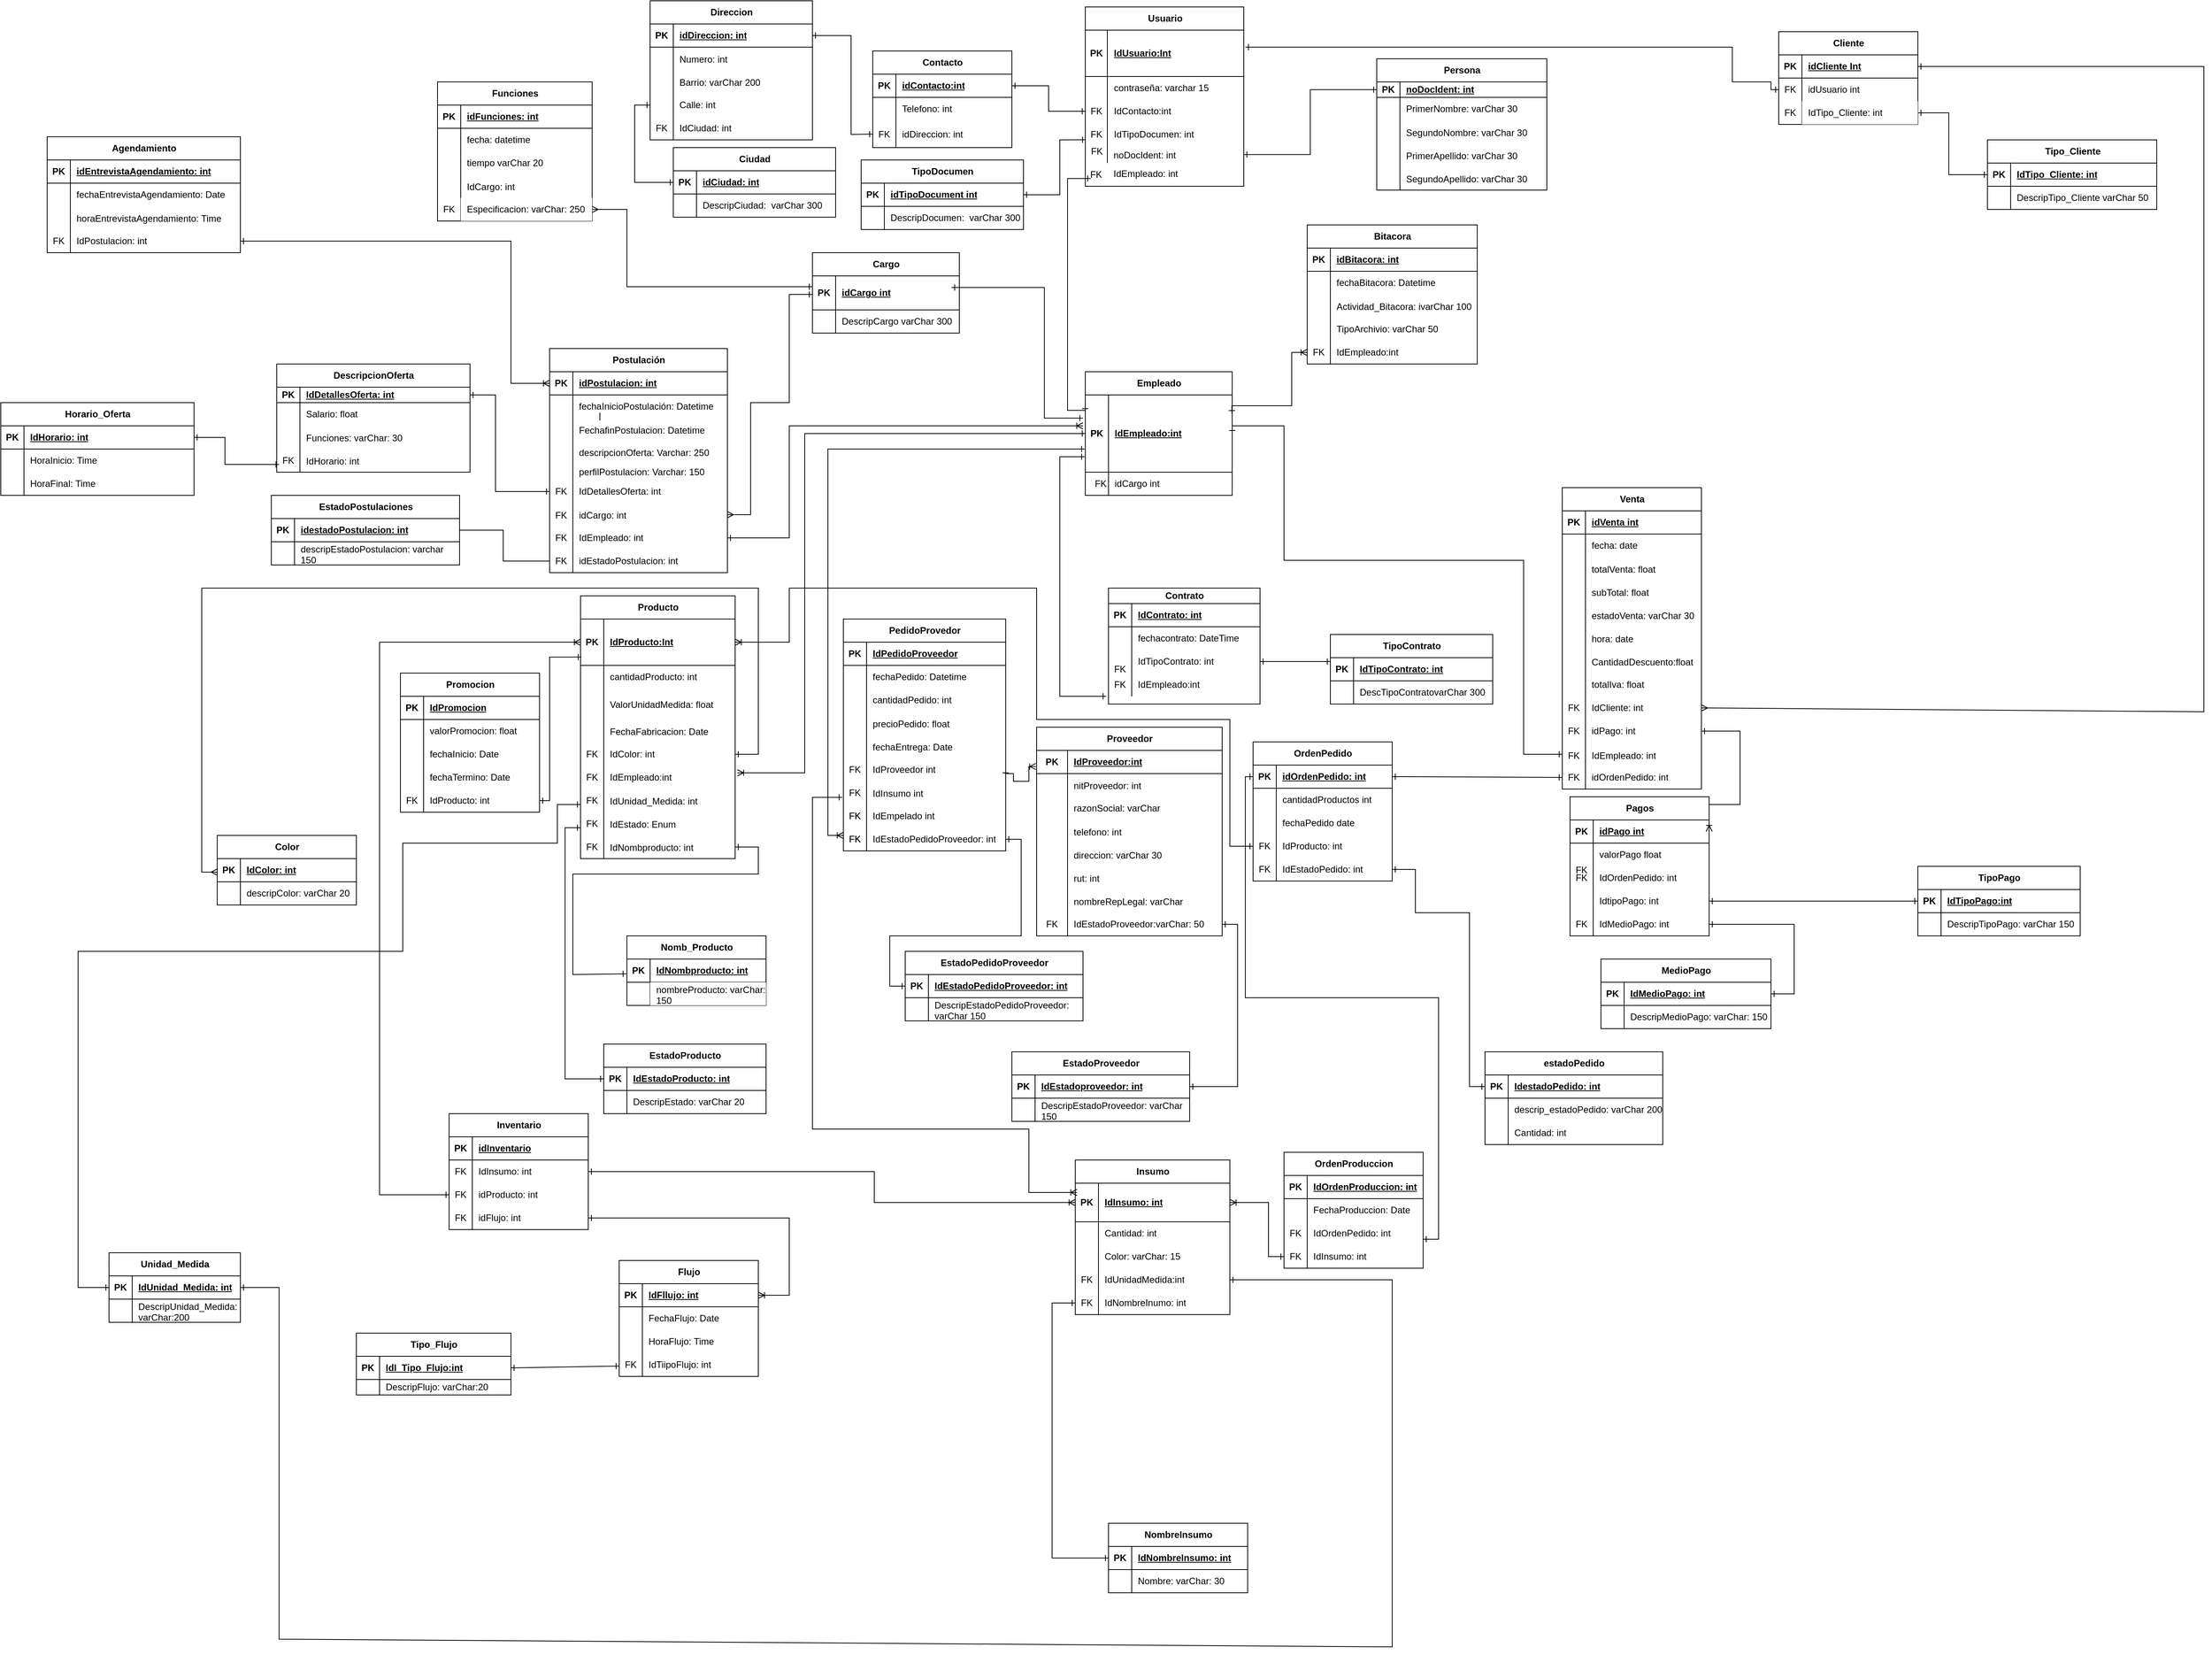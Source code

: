 <mxfile version="21.0.6" type="google"><diagram name="Página-1" id="TZAPL0grMDi-tlXU-_dq"><mxGraphModel grid="1" page="1" gridSize="10" guides="1" tooltips="1" connect="1" arrows="1" fold="1" pageScale="1" pageWidth="827" pageHeight="1169" math="0" shadow="0"><root><mxCell id="0"/><mxCell id="1" parent="0"/><mxCell id="iVkkTrNhKArbZqnXURQ_-15" value="Cliente" style="shape=table;startSize=30;container=1;collapsible=1;childLayout=tableLayout;fixedRows=1;rowLines=0;fontStyle=1;align=center;resizeLast=1;html=1;" vertex="1" parent="1"><mxGeometry x="1280" y="70" width="180" height="120" as="geometry"/></mxCell><mxCell id="iVkkTrNhKArbZqnXURQ_-16" value="" style="shape=tableRow;horizontal=0;startSize=0;swimlaneHead=0;swimlaneBody=0;fillColor=none;collapsible=0;dropTarget=0;points=[[0,0.5],[1,0.5]];portConstraint=eastwest;top=0;left=0;right=0;bottom=1;" vertex="1" parent="iVkkTrNhKArbZqnXURQ_-15"><mxGeometry y="30" width="180" height="30" as="geometry"/></mxCell><mxCell id="iVkkTrNhKArbZqnXURQ_-17" value="PK" style="shape=partialRectangle;connectable=0;fillColor=none;top=0;left=0;bottom=0;right=0;fontStyle=1;overflow=hidden;whiteSpace=wrap;html=1;" vertex="1" parent="iVkkTrNhKArbZqnXURQ_-16"><mxGeometry width="30" height="30" as="geometry"><mxRectangle width="30" height="30" as="alternateBounds"/></mxGeometry></mxCell><mxCell id="iVkkTrNhKArbZqnXURQ_-18" value="idCliente Int" style="shape=partialRectangle;connectable=0;fillColor=none;top=0;left=0;bottom=0;right=0;align=left;spacingLeft=6;fontStyle=5;overflow=hidden;whiteSpace=wrap;html=1;" vertex="1" parent="iVkkTrNhKArbZqnXURQ_-16"><mxGeometry x="30" width="150" height="30" as="geometry"><mxRectangle width="150" height="30" as="alternateBounds"/></mxGeometry></mxCell><mxCell id="iVkkTrNhKArbZqnXURQ_-22" value="" style="shape=tableRow;horizontal=0;startSize=0;swimlaneHead=0;swimlaneBody=0;fillColor=none;collapsible=0;dropTarget=0;points=[[0,0.5],[1,0.5]];portConstraint=eastwest;top=0;left=0;right=0;bottom=0;" vertex="1" parent="iVkkTrNhKArbZqnXURQ_-15"><mxGeometry y="60" width="180" height="30" as="geometry"/></mxCell><mxCell id="iVkkTrNhKArbZqnXURQ_-23" value="FK" style="shape=partialRectangle;connectable=0;fillColor=none;top=0;left=0;bottom=0;right=0;fontStyle=0;overflow=hidden;whiteSpace=wrap;html=1;" vertex="1" parent="iVkkTrNhKArbZqnXURQ_-22"><mxGeometry width="30" height="30" as="geometry"><mxRectangle width="30" height="30" as="alternateBounds"/></mxGeometry></mxCell><mxCell id="iVkkTrNhKArbZqnXURQ_-24" value="idUsuario int" style="shape=partialRectangle;connectable=0;fillColor=none;top=0;left=0;bottom=0;right=0;align=left;spacingLeft=6;fontStyle=0;overflow=hidden;whiteSpace=wrap;html=1;" vertex="1" parent="iVkkTrNhKArbZqnXURQ_-22"><mxGeometry x="30" width="150" height="30" as="geometry"><mxRectangle width="150" height="30" as="alternateBounds"/></mxGeometry></mxCell><mxCell id="B7ADXbeuChjE8BSBZzbT-1" value="" style="shape=tableRow;horizontal=0;startSize=0;swimlaneHead=0;swimlaneBody=0;fillColor=none;collapsible=0;dropTarget=0;points=[[0,0.5],[1,0.5]];portConstraint=eastwest;top=0;left=0;right=0;bottom=0;" vertex="1" parent="iVkkTrNhKArbZqnXURQ_-15"><mxGeometry y="90" width="180" height="30" as="geometry"/></mxCell><mxCell id="B7ADXbeuChjE8BSBZzbT-2" value="FK" style="shape=partialRectangle;connectable=0;fillColor=none;top=0;left=0;bottom=0;right=0;fontStyle=0;overflow=hidden;whiteSpace=wrap;html=1;" vertex="1" parent="B7ADXbeuChjE8BSBZzbT-1"><mxGeometry width="30" height="30" as="geometry"><mxRectangle width="30" height="30" as="alternateBounds"/></mxGeometry></mxCell><mxCell id="B7ADXbeuChjE8BSBZzbT-3" value="IdTipo_Cliente: int" style="shape=partialRectangle;connectable=0;fillColor=#FFFFFF;top=0;left=0;bottom=0;right=0;align=left;spacingLeft=6;fontStyle=0;overflow=hidden;whiteSpace=wrap;html=1;strokeColor=#000000;" vertex="1" parent="B7ADXbeuChjE8BSBZzbT-1"><mxGeometry x="30" width="150" height="30" as="geometry"><mxRectangle width="150" height="30" as="alternateBounds"/></mxGeometry></mxCell><mxCell id="iVkkTrNhKArbZqnXURQ_-25" value="Pagos" style="shape=table;startSize=30;container=1;collapsible=1;childLayout=tableLayout;fixedRows=1;rowLines=0;fontStyle=1;align=center;resizeLast=1;html=1;" vertex="1" parent="1"><mxGeometry x="1010" y="1060" width="180" height="180" as="geometry"/></mxCell><mxCell id="iVkkTrNhKArbZqnXURQ_-26" value="" style="shape=tableRow;horizontal=0;startSize=0;swimlaneHead=0;swimlaneBody=0;fillColor=none;collapsible=0;dropTarget=0;points=[[0,0.5],[1,0.5]];portConstraint=eastwest;top=0;left=0;right=0;bottom=1;" vertex="1" parent="iVkkTrNhKArbZqnXURQ_-25"><mxGeometry y="30" width="180" height="30" as="geometry"/></mxCell><mxCell id="iVkkTrNhKArbZqnXURQ_-27" value="PK" style="shape=partialRectangle;connectable=0;fillColor=none;top=0;left=0;bottom=0;right=0;fontStyle=1;overflow=hidden;whiteSpace=wrap;html=1;" vertex="1" parent="iVkkTrNhKArbZqnXURQ_-26"><mxGeometry width="30" height="30" as="geometry"><mxRectangle width="30" height="30" as="alternateBounds"/></mxGeometry></mxCell><mxCell id="iVkkTrNhKArbZqnXURQ_-28" value="idPago int" style="shape=partialRectangle;connectable=0;fillColor=none;top=0;left=0;bottom=0;right=0;align=left;spacingLeft=6;fontStyle=5;overflow=hidden;whiteSpace=wrap;html=1;" vertex="1" parent="iVkkTrNhKArbZqnXURQ_-26"><mxGeometry x="30" width="150" height="30" as="geometry"><mxRectangle width="150" height="30" as="alternateBounds"/></mxGeometry></mxCell><mxCell id="iVkkTrNhKArbZqnXURQ_-29" value="" style="shape=tableRow;horizontal=0;startSize=0;swimlaneHead=0;swimlaneBody=0;fillColor=none;collapsible=0;dropTarget=0;points=[[0,0.5],[1,0.5]];portConstraint=eastwest;top=0;left=0;right=0;bottom=0;" vertex="1" parent="iVkkTrNhKArbZqnXURQ_-25"><mxGeometry y="60" width="180" height="30" as="geometry"/></mxCell><mxCell id="iVkkTrNhKArbZqnXURQ_-30" value="" style="shape=partialRectangle;connectable=0;fillColor=none;top=0;left=0;bottom=0;right=0;editable=1;overflow=hidden;whiteSpace=wrap;html=1;" vertex="1" parent="iVkkTrNhKArbZqnXURQ_-29"><mxGeometry width="30" height="30" as="geometry"><mxRectangle width="30" height="30" as="alternateBounds"/></mxGeometry></mxCell><mxCell id="iVkkTrNhKArbZqnXURQ_-31" value="valorPago float" style="shape=partialRectangle;connectable=0;fillColor=none;top=0;left=0;bottom=0;right=0;align=left;spacingLeft=6;overflow=hidden;whiteSpace=wrap;html=1;" vertex="1" parent="iVkkTrNhKArbZqnXURQ_-29"><mxGeometry x="30" width="150" height="30" as="geometry"><mxRectangle width="150" height="30" as="alternateBounds"/></mxGeometry></mxCell><mxCell id="25Q0HILQqt6HyiGOWBft-5" value="" style="shape=tableRow;horizontal=0;startSize=0;swimlaneHead=0;swimlaneBody=0;fillColor=none;collapsible=0;dropTarget=0;points=[[0,0.5],[1,0.5]];portConstraint=eastwest;top=0;left=0;right=0;bottom=0;" vertex="1" parent="iVkkTrNhKArbZqnXURQ_-25"><mxGeometry y="90" width="180" height="30" as="geometry"/></mxCell><mxCell id="25Q0HILQqt6HyiGOWBft-6" value="FK" style="shape=partialRectangle;connectable=0;fillColor=none;top=0;left=0;bottom=0;right=0;fontStyle=0;overflow=hidden;whiteSpace=wrap;html=1;" vertex="1" parent="25Q0HILQqt6HyiGOWBft-5"><mxGeometry width="30" height="30" as="geometry"><mxRectangle width="30" height="30" as="alternateBounds"/></mxGeometry></mxCell><mxCell id="25Q0HILQqt6HyiGOWBft-7" value="IdOrdenPedido: int" style="shape=partialRectangle;connectable=0;fillColor=none;top=0;left=0;bottom=0;right=0;align=left;spacingLeft=6;fontStyle=0;overflow=hidden;whiteSpace=wrap;html=1;" vertex="1" parent="25Q0HILQqt6HyiGOWBft-5"><mxGeometry x="30" width="150" height="30" as="geometry"><mxRectangle width="150" height="30" as="alternateBounds"/></mxGeometry></mxCell><mxCell id="iVkkTrNhKArbZqnXURQ_-35" value="" style="shape=tableRow;horizontal=0;startSize=0;swimlaneHead=0;swimlaneBody=0;fillColor=none;collapsible=0;dropTarget=0;points=[[0,0.5],[1,0.5]];portConstraint=eastwest;top=0;left=0;right=0;bottom=0;" vertex="1" parent="iVkkTrNhKArbZqnXURQ_-25"><mxGeometry y="120" width="180" height="30" as="geometry"/></mxCell><mxCell id="iVkkTrNhKArbZqnXURQ_-36" value="" style="shape=partialRectangle;connectable=0;fillColor=none;top=0;left=0;bottom=0;right=0;editable=1;overflow=hidden;whiteSpace=wrap;html=1;" vertex="1" parent="iVkkTrNhKArbZqnXURQ_-35"><mxGeometry width="30" height="30" as="geometry"><mxRectangle width="30" height="30" as="alternateBounds"/></mxGeometry></mxCell><mxCell id="iVkkTrNhKArbZqnXURQ_-37" value="IdtipoPago: int" style="shape=partialRectangle;connectable=0;fillColor=none;top=0;left=0;bottom=0;right=0;align=left;spacingLeft=6;overflow=hidden;whiteSpace=wrap;html=1;" vertex="1" parent="iVkkTrNhKArbZqnXURQ_-35"><mxGeometry x="30" width="150" height="30" as="geometry"><mxRectangle width="150" height="30" as="alternateBounds"/></mxGeometry></mxCell><mxCell id="iVkkTrNhKArbZqnXURQ_-38" value="" style="shape=tableRow;horizontal=0;startSize=0;swimlaneHead=0;swimlaneBody=0;fillColor=none;collapsible=0;dropTarget=0;points=[[0,0.5],[1,0.5]];portConstraint=eastwest;top=0;left=0;right=0;bottom=0;" vertex="1" parent="iVkkTrNhKArbZqnXURQ_-25"><mxGeometry y="150" width="180" height="30" as="geometry"/></mxCell><mxCell id="iVkkTrNhKArbZqnXURQ_-39" value="FK" style="shape=partialRectangle;connectable=0;fillColor=none;top=0;left=0;bottom=0;right=0;fontStyle=0;overflow=hidden;whiteSpace=wrap;html=1;" vertex="1" parent="iVkkTrNhKArbZqnXURQ_-38"><mxGeometry width="30" height="30" as="geometry"><mxRectangle width="30" height="30" as="alternateBounds"/></mxGeometry></mxCell><mxCell id="iVkkTrNhKArbZqnXURQ_-40" value="IdMedioPago: int" style="shape=partialRectangle;connectable=0;fillColor=none;top=0;left=0;bottom=0;right=0;align=left;spacingLeft=6;fontStyle=0;overflow=hidden;whiteSpace=wrap;html=1;" vertex="1" parent="iVkkTrNhKArbZqnXURQ_-38"><mxGeometry x="30" width="150" height="30" as="geometry"><mxRectangle width="150" height="30" as="alternateBounds"/></mxGeometry></mxCell><mxCell id="iVkkTrNhKArbZqnXURQ_-41" value="Producto" style="shape=table;startSize=30;container=1;collapsible=1;childLayout=tableLayout;fixedRows=1;rowLines=0;fontStyle=1;align=center;resizeLast=1;html=1;" vertex="1" parent="1"><mxGeometry x="-270" y="800" width="200" height="340" as="geometry"/></mxCell><mxCell id="iVkkTrNhKArbZqnXURQ_-42" value="" style="shape=tableRow;horizontal=0;startSize=0;swimlaneHead=0;swimlaneBody=0;fillColor=none;collapsible=0;dropTarget=0;points=[[0,0.5],[1,0.5]];portConstraint=eastwest;top=0;left=0;right=0;bottom=1;" vertex="1" parent="iVkkTrNhKArbZqnXURQ_-41"><mxGeometry y="30" width="200" height="60" as="geometry"/></mxCell><mxCell id="iVkkTrNhKArbZqnXURQ_-43" value="PK" style="shape=partialRectangle;connectable=0;fillColor=none;top=0;left=0;bottom=0;right=0;fontStyle=1;overflow=hidden;whiteSpace=wrap;html=1;" vertex="1" parent="iVkkTrNhKArbZqnXURQ_-42"><mxGeometry width="30" height="60" as="geometry"><mxRectangle width="30" height="60" as="alternateBounds"/></mxGeometry></mxCell><mxCell id="iVkkTrNhKArbZqnXURQ_-44" value="IdProducto:Int" style="shape=partialRectangle;connectable=0;fillColor=none;top=0;left=0;bottom=0;right=0;align=left;spacingLeft=6;fontStyle=5;overflow=hidden;whiteSpace=wrap;html=1;" vertex="1" parent="iVkkTrNhKArbZqnXURQ_-42"><mxGeometry x="30" width="170" height="60" as="geometry"><mxRectangle width="170" height="60" as="alternateBounds"/></mxGeometry></mxCell><mxCell id="iVkkTrNhKArbZqnXURQ_-48" value="" style="shape=tableRow;horizontal=0;startSize=0;swimlaneHead=0;swimlaneBody=0;fillColor=none;collapsible=0;dropTarget=0;points=[[0,0.5],[1,0.5]];portConstraint=eastwest;top=0;left=0;right=0;bottom=0;" vertex="1" parent="iVkkTrNhKArbZqnXURQ_-41"><mxGeometry y="90" width="200" height="30" as="geometry"/></mxCell><mxCell id="iVkkTrNhKArbZqnXURQ_-49" value="" style="shape=partialRectangle;connectable=0;fillColor=none;top=0;left=0;bottom=0;right=0;editable=1;overflow=hidden;whiteSpace=wrap;html=1;" vertex="1" parent="iVkkTrNhKArbZqnXURQ_-48"><mxGeometry width="30" height="30" as="geometry"><mxRectangle width="30" height="30" as="alternateBounds"/></mxGeometry></mxCell><mxCell id="iVkkTrNhKArbZqnXURQ_-50" value="cantidadProducto: int" style="shape=partialRectangle;connectable=0;fillColor=none;top=0;left=0;bottom=0;right=0;align=left;spacingLeft=6;overflow=hidden;whiteSpace=wrap;html=1;" vertex="1" parent="iVkkTrNhKArbZqnXURQ_-48"><mxGeometry x="30" width="170" height="30" as="geometry"><mxRectangle width="170" height="30" as="alternateBounds"/></mxGeometry></mxCell><mxCell id="iVkkTrNhKArbZqnXURQ_-60" value="" style="shape=tableRow;horizontal=0;startSize=0;swimlaneHead=0;swimlaneBody=0;fillColor=none;collapsible=0;dropTarget=0;points=[[0,0.5],[1,0.5]];portConstraint=eastwest;top=0;left=0;right=0;bottom=0;" vertex="1" parent="iVkkTrNhKArbZqnXURQ_-41"><mxGeometry y="120" width="200" height="40" as="geometry"/></mxCell><mxCell id="iVkkTrNhKArbZqnXURQ_-61" value="" style="shape=partialRectangle;connectable=0;fillColor=none;top=0;left=0;bottom=0;right=0;editable=1;overflow=hidden;" vertex="1" parent="iVkkTrNhKArbZqnXURQ_-60"><mxGeometry width="30" height="40" as="geometry"><mxRectangle width="30" height="40" as="alternateBounds"/></mxGeometry></mxCell><mxCell id="iVkkTrNhKArbZqnXURQ_-62" value="ValorUnidadMedida: float" style="shape=partialRectangle;connectable=0;fillColor=none;top=0;left=0;bottom=0;right=0;align=left;spacingLeft=6;overflow=hidden;" vertex="1" parent="iVkkTrNhKArbZqnXURQ_-60"><mxGeometry x="30" width="170" height="40" as="geometry"><mxRectangle width="170" height="40" as="alternateBounds"/></mxGeometry></mxCell><mxCell id="iVkkTrNhKArbZqnXURQ_-75" value="" style="shape=tableRow;horizontal=0;startSize=0;swimlaneHead=0;swimlaneBody=0;fillColor=none;collapsible=0;dropTarget=0;points=[[0,0.5],[1,0.5]];portConstraint=eastwest;top=0;left=0;right=0;bottom=0;" vertex="1" parent="iVkkTrNhKArbZqnXURQ_-41"><mxGeometry y="160" width="200" height="30" as="geometry"/></mxCell><mxCell id="iVkkTrNhKArbZqnXURQ_-76" value="" style="shape=partialRectangle;connectable=0;fillColor=none;top=0;left=0;bottom=0;right=0;editable=1;overflow=hidden;" vertex="1" parent="iVkkTrNhKArbZqnXURQ_-75"><mxGeometry width="30" height="30" as="geometry"><mxRectangle width="30" height="30" as="alternateBounds"/></mxGeometry></mxCell><mxCell id="iVkkTrNhKArbZqnXURQ_-77" value="FechaFabricacion: Date" style="shape=partialRectangle;connectable=0;fillColor=none;top=0;left=0;bottom=0;right=0;align=left;spacingLeft=6;overflow=hidden;" vertex="1" parent="iVkkTrNhKArbZqnXURQ_-75"><mxGeometry x="30" width="170" height="30" as="geometry"><mxRectangle width="170" height="30" as="alternateBounds"/></mxGeometry></mxCell><mxCell id="25Q0HILQqt6HyiGOWBft-1" value="" style="shape=tableRow;horizontal=0;startSize=0;swimlaneHead=0;swimlaneBody=0;fillColor=none;collapsible=0;dropTarget=0;points=[[0,0.5],[1,0.5]];portConstraint=eastwest;top=0;left=0;right=0;bottom=0;" vertex="1" parent="iVkkTrNhKArbZqnXURQ_-41"><mxGeometry y="190" width="200" height="30" as="geometry"/></mxCell><mxCell id="25Q0HILQqt6HyiGOWBft-2" value="FK" style="shape=partialRectangle;connectable=0;fillColor=none;top=0;left=0;bottom=0;right=0;fontStyle=0;overflow=hidden;whiteSpace=wrap;html=1;" vertex="1" parent="25Q0HILQqt6HyiGOWBft-1"><mxGeometry width="30" height="30" as="geometry"><mxRectangle width="30" height="30" as="alternateBounds"/></mxGeometry></mxCell><mxCell id="25Q0HILQqt6HyiGOWBft-3" value="IdColor: int" style="shape=partialRectangle;connectable=0;fillColor=none;top=0;left=0;bottom=0;right=0;align=left;spacingLeft=6;fontStyle=0;overflow=hidden;whiteSpace=wrap;html=1;" vertex="1" parent="25Q0HILQqt6HyiGOWBft-1"><mxGeometry x="30" width="170" height="30" as="geometry"><mxRectangle width="170" height="30" as="alternateBounds"/></mxGeometry></mxCell><mxCell id="iVkkTrNhKArbZqnXURQ_-78" value="" style="shape=tableRow;horizontal=0;startSize=0;swimlaneHead=0;swimlaneBody=0;fillColor=none;collapsible=0;dropTarget=0;points=[[0,0.5],[1,0.5]];portConstraint=eastwest;top=0;left=0;right=0;bottom=0;" vertex="1" parent="iVkkTrNhKArbZqnXURQ_-41"><mxGeometry y="220" width="200" height="30" as="geometry"/></mxCell><mxCell id="iVkkTrNhKArbZqnXURQ_-79" value="FK" style="shape=partialRectangle;connectable=0;fillColor=none;top=0;left=0;bottom=0;right=0;fontStyle=0;overflow=hidden;whiteSpace=wrap;html=1;" vertex="1" parent="iVkkTrNhKArbZqnXURQ_-78"><mxGeometry width="30" height="30" as="geometry"><mxRectangle width="30" height="30" as="alternateBounds"/></mxGeometry></mxCell><mxCell id="iVkkTrNhKArbZqnXURQ_-80" value="IdEmpleado:int" style="shape=partialRectangle;connectable=0;fillColor=none;top=0;left=0;bottom=0;right=0;align=left;spacingLeft=6;fontStyle=0;overflow=hidden;whiteSpace=wrap;html=1;" vertex="1" parent="iVkkTrNhKArbZqnXURQ_-78"><mxGeometry x="30" width="170" height="30" as="geometry"><mxRectangle width="170" height="30" as="alternateBounds"/></mxGeometry></mxCell><mxCell id="iVkkTrNhKArbZqnXURQ_-394" value="" style="shape=tableRow;horizontal=0;startSize=0;swimlaneHead=0;swimlaneBody=0;fillColor=none;collapsible=0;dropTarget=0;points=[[0,0.5],[1,0.5]];portConstraint=eastwest;top=0;left=0;right=0;bottom=0;" vertex="1" parent="iVkkTrNhKArbZqnXURQ_-41"><mxGeometry y="250" width="200" height="30" as="geometry"/></mxCell><mxCell id="iVkkTrNhKArbZqnXURQ_-395" value="" style="shape=partialRectangle;connectable=0;fillColor=none;top=0;left=0;bottom=0;right=0;editable=1;overflow=hidden;" vertex="1" parent="iVkkTrNhKArbZqnXURQ_-394"><mxGeometry width="30" height="30" as="geometry"><mxRectangle width="30" height="30" as="alternateBounds"/></mxGeometry></mxCell><mxCell id="iVkkTrNhKArbZqnXURQ_-396" value="IdUnidad_Medida: int" style="shape=partialRectangle;connectable=0;fillColor=none;top=0;left=0;bottom=0;right=0;align=left;spacingLeft=6;overflow=hidden;" vertex="1" parent="iVkkTrNhKArbZqnXURQ_-394"><mxGeometry x="30" width="170" height="30" as="geometry"><mxRectangle width="170" height="30" as="alternateBounds"/></mxGeometry></mxCell><mxCell id="iVkkTrNhKArbZqnXURQ_-405" value="" style="shape=tableRow;horizontal=0;startSize=0;swimlaneHead=0;swimlaneBody=0;fillColor=none;collapsible=0;dropTarget=0;points=[[0,0.5],[1,0.5]];portConstraint=eastwest;top=0;left=0;right=0;bottom=0;" vertex="1" parent="iVkkTrNhKArbZqnXURQ_-41"><mxGeometry y="280" width="200" height="30" as="geometry"/></mxCell><mxCell id="iVkkTrNhKArbZqnXURQ_-406" value="" style="shape=partialRectangle;connectable=0;fillColor=none;top=0;left=0;bottom=0;right=0;editable=1;overflow=hidden;" vertex="1" parent="iVkkTrNhKArbZqnXURQ_-405"><mxGeometry width="30" height="30" as="geometry"><mxRectangle width="30" height="30" as="alternateBounds"/></mxGeometry></mxCell><mxCell id="iVkkTrNhKArbZqnXURQ_-407" value="IdEstado: Enum" style="shape=partialRectangle;connectable=0;fillColor=none;top=0;left=0;bottom=0;right=0;align=left;spacingLeft=6;overflow=hidden;" vertex="1" parent="iVkkTrNhKArbZqnXURQ_-405"><mxGeometry x="30" width="170" height="30" as="geometry"><mxRectangle width="170" height="30" as="alternateBounds"/></mxGeometry></mxCell><mxCell id="iVkkTrNhKArbZqnXURQ_-398" value="" style="shape=tableRow;horizontal=0;startSize=0;swimlaneHead=0;swimlaneBody=0;fillColor=none;collapsible=0;dropTarget=0;points=[[0,0.5],[1,0.5]];portConstraint=eastwest;top=0;left=0;right=0;bottom=0;" vertex="1" parent="iVkkTrNhKArbZqnXURQ_-41"><mxGeometry y="310" width="200" height="30" as="geometry"/></mxCell><mxCell id="iVkkTrNhKArbZqnXURQ_-399" value="" style="shape=partialRectangle;connectable=0;fillColor=none;top=0;left=0;bottom=0;right=0;editable=1;overflow=hidden;" vertex="1" parent="iVkkTrNhKArbZqnXURQ_-398"><mxGeometry width="30" height="30" as="geometry"><mxRectangle width="30" height="30" as="alternateBounds"/></mxGeometry></mxCell><mxCell id="iVkkTrNhKArbZqnXURQ_-400" value="IdNombproducto: int" style="shape=partialRectangle;connectable=0;fillColor=none;top=0;left=0;bottom=0;right=0;align=left;spacingLeft=6;overflow=hidden;" vertex="1" parent="iVkkTrNhKArbZqnXURQ_-398"><mxGeometry x="30" width="170" height="30" as="geometry"><mxRectangle width="170" height="30" as="alternateBounds"/></mxGeometry></mxCell><mxCell id="iVkkTrNhKArbZqnXURQ_-81" value="" style="edgeStyle=orthogonalEdgeStyle;fontSize=12;html=1;endArrow=ERone;startArrow=ERone;rounded=0;entryX=0;entryY=0.5;entryDx=0;entryDy=0;startFill=0;endFill=0;strokeColor=#050505;fillColor=#000000;" edge="1" parent="1" target="iVkkTrNhKArbZqnXURQ_-22"><mxGeometry width="100" height="100" relative="1" as="geometry"><mxPoint x="590" y="90" as="sourcePoint"/><mxPoint x="560" y="980" as="targetPoint"/><Array as="points"><mxPoint x="1220" y="90"/><mxPoint x="1220" y="135"/><mxPoint x="1270" y="135"/><mxPoint x="1270" y="145"/></Array></mxGeometry></mxCell><mxCell id="iVkkTrNhKArbZqnXURQ_-82" value="Venta" style="shape=table;startSize=30;container=1;collapsible=1;childLayout=tableLayout;fixedRows=1;rowLines=0;fontStyle=1;align=center;resizeLast=1;html=1;" vertex="1" parent="1"><mxGeometry x="1000" y="660" width="180" height="390" as="geometry"/></mxCell><mxCell id="iVkkTrNhKArbZqnXURQ_-83" value="" style="shape=tableRow;horizontal=0;startSize=0;swimlaneHead=0;swimlaneBody=0;fillColor=none;collapsible=0;dropTarget=0;points=[[0,0.5],[1,0.5]];portConstraint=eastwest;top=0;left=0;right=0;bottom=1;" vertex="1" parent="iVkkTrNhKArbZqnXURQ_-82"><mxGeometry y="30" width="180" height="30" as="geometry"/></mxCell><mxCell id="iVkkTrNhKArbZqnXURQ_-84" value="PK" style="shape=partialRectangle;connectable=0;fillColor=none;top=0;left=0;bottom=0;right=0;fontStyle=1;overflow=hidden;whiteSpace=wrap;html=1;" vertex="1" parent="iVkkTrNhKArbZqnXURQ_-83"><mxGeometry width="30" height="30" as="geometry"><mxRectangle width="30" height="30" as="alternateBounds"/></mxGeometry></mxCell><mxCell id="iVkkTrNhKArbZqnXURQ_-85" value="idVenta int" style="shape=partialRectangle;connectable=0;fillColor=none;top=0;left=0;bottom=0;right=0;align=left;spacingLeft=6;fontStyle=5;overflow=hidden;whiteSpace=wrap;html=1;" vertex="1" parent="iVkkTrNhKArbZqnXURQ_-83"><mxGeometry x="30" width="150" height="30" as="geometry"><mxRectangle width="150" height="30" as="alternateBounds"/></mxGeometry></mxCell><mxCell id="iVkkTrNhKArbZqnXURQ_-86" value="" style="shape=tableRow;horizontal=0;startSize=0;swimlaneHead=0;swimlaneBody=0;fillColor=none;collapsible=0;dropTarget=0;points=[[0,0.5],[1,0.5]];portConstraint=eastwest;top=0;left=0;right=0;bottom=0;" vertex="1" parent="iVkkTrNhKArbZqnXURQ_-82"><mxGeometry y="60" width="180" height="30" as="geometry"/></mxCell><mxCell id="iVkkTrNhKArbZqnXURQ_-87" value="" style="shape=partialRectangle;connectable=0;fillColor=none;top=0;left=0;bottom=0;right=0;editable=1;overflow=hidden;whiteSpace=wrap;html=1;" vertex="1" parent="iVkkTrNhKArbZqnXURQ_-86"><mxGeometry width="30" height="30" as="geometry"><mxRectangle width="30" height="30" as="alternateBounds"/></mxGeometry></mxCell><mxCell id="iVkkTrNhKArbZqnXURQ_-88" value="fecha: date" style="shape=partialRectangle;connectable=0;fillColor=none;top=0;left=0;bottom=0;right=0;align=left;spacingLeft=6;overflow=hidden;whiteSpace=wrap;html=1;" vertex="1" parent="iVkkTrNhKArbZqnXURQ_-86"><mxGeometry x="30" width="150" height="30" as="geometry"><mxRectangle width="150" height="30" as="alternateBounds"/></mxGeometry></mxCell><mxCell id="iVkkTrNhKArbZqnXURQ_-89" value="" style="shape=tableRow;horizontal=0;startSize=0;swimlaneHead=0;swimlaneBody=0;fillColor=none;collapsible=0;dropTarget=0;points=[[0,0.5],[1,0.5]];portConstraint=eastwest;top=0;left=0;right=0;bottom=0;" vertex="1" parent="iVkkTrNhKArbZqnXURQ_-82"><mxGeometry y="90" width="180" height="30" as="geometry"/></mxCell><mxCell id="iVkkTrNhKArbZqnXURQ_-90" value="" style="shape=partialRectangle;connectable=0;fillColor=none;top=0;left=0;bottom=0;right=0;editable=1;overflow=hidden;" vertex="1" parent="iVkkTrNhKArbZqnXURQ_-89"><mxGeometry width="30" height="30" as="geometry"><mxRectangle width="30" height="30" as="alternateBounds"/></mxGeometry></mxCell><mxCell id="iVkkTrNhKArbZqnXURQ_-91" value="totalVenta: float" style="shape=partialRectangle;connectable=0;fillColor=none;top=0;left=0;bottom=0;right=0;align=left;spacingLeft=6;overflow=hidden;" vertex="1" parent="iVkkTrNhKArbZqnXURQ_-89"><mxGeometry x="30" width="150" height="30" as="geometry"><mxRectangle width="150" height="30" as="alternateBounds"/></mxGeometry></mxCell><mxCell id="iVkkTrNhKArbZqnXURQ_-92" value="" style="shape=tableRow;horizontal=0;startSize=0;swimlaneHead=0;swimlaneBody=0;fillColor=none;collapsible=0;dropTarget=0;points=[[0,0.5],[1,0.5]];portConstraint=eastwest;top=0;left=0;right=0;bottom=0;" vertex="1" parent="iVkkTrNhKArbZqnXURQ_-82"><mxGeometry y="120" width="180" height="30" as="geometry"/></mxCell><mxCell id="iVkkTrNhKArbZqnXURQ_-93" value="" style="shape=partialRectangle;connectable=0;fillColor=none;top=0;left=0;bottom=0;right=0;editable=1;overflow=hidden;" vertex="1" parent="iVkkTrNhKArbZqnXURQ_-92"><mxGeometry width="30" height="30" as="geometry"><mxRectangle width="30" height="30" as="alternateBounds"/></mxGeometry></mxCell><mxCell id="iVkkTrNhKArbZqnXURQ_-94" value="subTotal: float" style="shape=partialRectangle;connectable=0;fillColor=none;top=0;left=0;bottom=0;right=0;align=left;spacingLeft=6;overflow=hidden;" vertex="1" parent="iVkkTrNhKArbZqnXURQ_-92"><mxGeometry x="30" width="150" height="30" as="geometry"><mxRectangle width="150" height="30" as="alternateBounds"/></mxGeometry></mxCell><mxCell id="bXGvE2N1eiyODKjcIqkP-2" value="" style="shape=tableRow;horizontal=0;startSize=0;swimlaneHead=0;swimlaneBody=0;fillColor=none;collapsible=0;dropTarget=0;points=[[0,0.5],[1,0.5]];portConstraint=eastwest;top=0;left=0;right=0;bottom=0;" vertex="1" parent="iVkkTrNhKArbZqnXURQ_-82"><mxGeometry y="150" width="180" height="30" as="geometry"/></mxCell><mxCell id="bXGvE2N1eiyODKjcIqkP-3" value="" style="shape=partialRectangle;connectable=0;fillColor=none;top=0;left=0;bottom=0;right=0;editable=1;overflow=hidden;" vertex="1" parent="bXGvE2N1eiyODKjcIqkP-2"><mxGeometry width="30" height="30" as="geometry"><mxRectangle width="30" height="30" as="alternateBounds"/></mxGeometry></mxCell><mxCell id="bXGvE2N1eiyODKjcIqkP-4" value="estadoVenta: varChar 30" style="shape=partialRectangle;connectable=0;fillColor=none;top=0;left=0;bottom=0;right=0;align=left;spacingLeft=6;overflow=hidden;" vertex="1" parent="bXGvE2N1eiyODKjcIqkP-2"><mxGeometry x="30" width="150" height="30" as="geometry"><mxRectangle width="150" height="30" as="alternateBounds"/></mxGeometry></mxCell><mxCell id="iVkkTrNhKArbZqnXURQ_-98" value="" style="shape=tableRow;horizontal=0;startSize=0;swimlaneHead=0;swimlaneBody=0;fillColor=none;collapsible=0;dropTarget=0;points=[[0,0.5],[1,0.5]];portConstraint=eastwest;top=0;left=0;right=0;bottom=0;" vertex="1" parent="iVkkTrNhKArbZqnXURQ_-82"><mxGeometry y="180" width="180" height="30" as="geometry"/></mxCell><mxCell id="iVkkTrNhKArbZqnXURQ_-99" value="" style="shape=partialRectangle;connectable=0;fillColor=none;top=0;left=0;bottom=0;right=0;editable=1;overflow=hidden;" vertex="1" parent="iVkkTrNhKArbZqnXURQ_-98"><mxGeometry width="30" height="30" as="geometry"><mxRectangle width="30" height="30" as="alternateBounds"/></mxGeometry></mxCell><mxCell id="iVkkTrNhKArbZqnXURQ_-100" value="hora: date" style="shape=partialRectangle;connectable=0;fillColor=none;top=0;left=0;bottom=0;right=0;align=left;spacingLeft=6;overflow=hidden;" vertex="1" parent="iVkkTrNhKArbZqnXURQ_-98"><mxGeometry x="30" width="150" height="30" as="geometry"><mxRectangle width="150" height="30" as="alternateBounds"/></mxGeometry></mxCell><mxCell id="iVkkTrNhKArbZqnXURQ_-101" value="" style="shape=tableRow;horizontal=0;startSize=0;swimlaneHead=0;swimlaneBody=0;fillColor=none;collapsible=0;dropTarget=0;points=[[0,0.5],[1,0.5]];portConstraint=eastwest;top=0;left=0;right=0;bottom=0;" vertex="1" parent="iVkkTrNhKArbZqnXURQ_-82"><mxGeometry y="210" width="180" height="30" as="geometry"/></mxCell><mxCell id="iVkkTrNhKArbZqnXURQ_-102" value="" style="shape=partialRectangle;connectable=0;fillColor=none;top=0;left=0;bottom=0;right=0;editable=1;overflow=hidden;" vertex="1" parent="iVkkTrNhKArbZqnXURQ_-101"><mxGeometry width="30" height="30" as="geometry"><mxRectangle width="30" height="30" as="alternateBounds"/></mxGeometry></mxCell><mxCell id="iVkkTrNhKArbZqnXURQ_-103" value="CantidadDescuento:float" style="shape=partialRectangle;connectable=0;fillColor=none;top=0;left=0;bottom=0;right=0;align=left;spacingLeft=6;overflow=hidden;" vertex="1" parent="iVkkTrNhKArbZqnXURQ_-101"><mxGeometry x="30" width="150" height="30" as="geometry"><mxRectangle width="150" height="30" as="alternateBounds"/></mxGeometry></mxCell><mxCell id="iVkkTrNhKArbZqnXURQ_-104" value="" style="shape=tableRow;horizontal=0;startSize=0;swimlaneHead=0;swimlaneBody=0;fillColor=none;collapsible=0;dropTarget=0;points=[[0,0.5],[1,0.5]];portConstraint=eastwest;top=0;left=0;right=0;bottom=0;" vertex="1" parent="iVkkTrNhKArbZqnXURQ_-82"><mxGeometry y="240" width="180" height="30" as="geometry"/></mxCell><mxCell id="iVkkTrNhKArbZqnXURQ_-105" value="" style="shape=partialRectangle;connectable=0;fillColor=none;top=0;left=0;bottom=0;right=0;editable=1;overflow=hidden;whiteSpace=wrap;html=1;" vertex="1" parent="iVkkTrNhKArbZqnXURQ_-104"><mxGeometry width="30" height="30" as="geometry"><mxRectangle width="30" height="30" as="alternateBounds"/></mxGeometry></mxCell><mxCell id="iVkkTrNhKArbZqnXURQ_-106" value="totalIva: float" style="shape=partialRectangle;connectable=0;fillColor=none;top=0;left=0;bottom=0;right=0;align=left;spacingLeft=6;overflow=hidden;whiteSpace=wrap;html=1;" vertex="1" parent="iVkkTrNhKArbZqnXURQ_-104"><mxGeometry x="30" width="150" height="30" as="geometry"><mxRectangle width="150" height="30" as="alternateBounds"/></mxGeometry></mxCell><mxCell id="FbQQU-H8ZQJEA0hhc1VD-20" value="" style="shape=tableRow;horizontal=0;startSize=0;swimlaneHead=0;swimlaneBody=0;fillColor=none;collapsible=0;dropTarget=0;points=[[0,0.5],[1,0.5]];portConstraint=eastwest;top=0;left=0;right=0;bottom=0;" vertex="1" parent="iVkkTrNhKArbZqnXURQ_-82"><mxGeometry y="270" width="180" height="30" as="geometry"/></mxCell><mxCell id="FbQQU-H8ZQJEA0hhc1VD-21" value="FK" style="shape=partialRectangle;connectable=0;fillColor=none;top=0;left=0;bottom=0;right=0;fontStyle=0;overflow=hidden;whiteSpace=wrap;html=1;" vertex="1" parent="FbQQU-H8ZQJEA0hhc1VD-20"><mxGeometry width="30" height="30" as="geometry"><mxRectangle width="30" height="30" as="alternateBounds"/></mxGeometry></mxCell><mxCell id="FbQQU-H8ZQJEA0hhc1VD-22" value="IdCliente: int" style="shape=partialRectangle;connectable=0;fillColor=none;top=0;left=0;bottom=0;right=0;align=left;spacingLeft=6;fontStyle=0;overflow=hidden;whiteSpace=wrap;html=1;" vertex="1" parent="FbQQU-H8ZQJEA0hhc1VD-20"><mxGeometry x="30" width="150" height="30" as="geometry"><mxRectangle width="150" height="30" as="alternateBounds"/></mxGeometry></mxCell><mxCell id="iVkkTrNhKArbZqnXURQ_-107" value="" style="shape=tableRow;horizontal=0;startSize=0;swimlaneHead=0;swimlaneBody=0;fillColor=none;collapsible=0;dropTarget=0;points=[[0,0.5],[1,0.5]];portConstraint=eastwest;top=0;left=0;right=0;bottom=0;" vertex="1" parent="iVkkTrNhKArbZqnXURQ_-82"><mxGeometry y="300" width="180" height="30" as="geometry"/></mxCell><mxCell id="iVkkTrNhKArbZqnXURQ_-108" value="FK" style="shape=partialRectangle;connectable=0;fillColor=none;top=0;left=0;bottom=0;right=0;fontStyle=0;overflow=hidden;whiteSpace=wrap;html=1;" vertex="1" parent="iVkkTrNhKArbZqnXURQ_-107"><mxGeometry width="30" height="30" as="geometry"><mxRectangle width="30" height="30" as="alternateBounds"/></mxGeometry></mxCell><mxCell id="iVkkTrNhKArbZqnXURQ_-109" value="idPago: int" style="shape=partialRectangle;connectable=0;fillColor=none;top=0;left=0;bottom=0;right=0;align=left;spacingLeft=6;fontStyle=0;overflow=hidden;whiteSpace=wrap;html=1;" vertex="1" parent="iVkkTrNhKArbZqnXURQ_-107"><mxGeometry x="30" width="150" height="30" as="geometry"><mxRectangle width="150" height="30" as="alternateBounds"/></mxGeometry></mxCell><mxCell id="iVkkTrNhKArbZqnXURQ_-110" value="" style="shape=tableRow;horizontal=0;startSize=0;swimlaneHead=0;swimlaneBody=0;fillColor=none;collapsible=0;dropTarget=0;points=[[0,0.5],[1,0.5]];portConstraint=eastwest;top=0;left=0;right=0;bottom=0;fontSize=16;" vertex="1" parent="iVkkTrNhKArbZqnXURQ_-82"><mxGeometry y="330" width="180" height="30" as="geometry"/></mxCell><mxCell id="iVkkTrNhKArbZqnXURQ_-111" value="&lt;font style=&quot;font-size: 12px;&quot;&gt;FK&lt;/font&gt;" style="shape=partialRectangle;connectable=0;fillColor=none;top=0;left=0;bottom=0;right=0;fontStyle=0;overflow=hidden;whiteSpace=wrap;html=1;fontSize=16;" vertex="1" parent="iVkkTrNhKArbZqnXURQ_-110"><mxGeometry width="30" height="30" as="geometry"><mxRectangle width="30" height="30" as="alternateBounds"/></mxGeometry></mxCell><mxCell id="iVkkTrNhKArbZqnXURQ_-112" value="&lt;font style=&quot;font-size: 12px;&quot;&gt;IdEmpleado: int&lt;/font&gt;" style="shape=partialRectangle;connectable=0;fillColor=none;top=0;left=0;bottom=0;right=0;align=left;spacingLeft=6;fontStyle=0;overflow=hidden;whiteSpace=wrap;html=1;fontSize=16;" vertex="1" parent="iVkkTrNhKArbZqnXURQ_-110"><mxGeometry x="30" width="150" height="30" as="geometry"><mxRectangle width="150" height="30" as="alternateBounds"/></mxGeometry></mxCell><mxCell id="7vIuIKkKlRuGsvtO3CBl-10" value="" style="shape=tableRow;horizontal=0;startSize=0;swimlaneHead=0;swimlaneBody=0;fillColor=none;collapsible=0;dropTarget=0;points=[[0,0.5],[1,0.5]];portConstraint=eastwest;top=0;left=0;right=0;bottom=0;" vertex="1" parent="iVkkTrNhKArbZqnXURQ_-82"><mxGeometry y="360" width="180" height="30" as="geometry"/></mxCell><mxCell id="7vIuIKkKlRuGsvtO3CBl-11" value="FK" style="shape=partialRectangle;connectable=0;fillColor=none;top=0;left=0;bottom=0;right=0;fontStyle=0;overflow=hidden;whiteSpace=wrap;html=1;" vertex="1" parent="7vIuIKkKlRuGsvtO3CBl-10"><mxGeometry width="30" height="30" as="geometry"><mxRectangle width="30" height="30" as="alternateBounds"/></mxGeometry></mxCell><mxCell id="7vIuIKkKlRuGsvtO3CBl-12" value="idOrdenPedido: int" style="shape=partialRectangle;connectable=0;fillColor=none;top=0;left=0;bottom=0;right=0;align=left;spacingLeft=6;fontStyle=0;overflow=hidden;whiteSpace=wrap;html=1;" vertex="1" parent="7vIuIKkKlRuGsvtO3CBl-10"><mxGeometry x="30" width="150" height="30" as="geometry"><mxRectangle width="150" height="30" as="alternateBounds"/></mxGeometry></mxCell><mxCell id="iVkkTrNhKArbZqnXURQ_-113" value="" style="edgeStyle=orthogonalEdgeStyle;fontSize=12;html=1;endArrow=ERoneToMany;startArrow=ERone;rounded=0;startFill=0;exitX=0;exitY=0.5;exitDx=0;exitDy=0;entryX=1.015;entryY=0.3;entryDx=0;entryDy=0;entryPerimeter=0;strokeColor=#000000;" edge="1" parent="1" source="iVkkTrNhKArbZqnXURQ_-249" target="iVkkTrNhKArbZqnXURQ_-78"><mxGeometry width="100" height="100" relative="1" as="geometry"><mxPoint x="240" y="750" as="sourcePoint"/><mxPoint x="120" y="1100" as="targetPoint"/><Array as="points"><mxPoint x="20" y="590"/><mxPoint x="20" y="1029"/></Array></mxGeometry></mxCell><mxCell id="iVkkTrNhKArbZqnXURQ_-114" value="Flujo" style="shape=table;startSize=30;container=1;collapsible=1;childLayout=tableLayout;fixedRows=1;rowLines=0;fontStyle=1;align=center;resizeLast=1;html=1;" vertex="1" parent="1"><mxGeometry x="-220" y="1660" width="180" height="150" as="geometry"/></mxCell><mxCell id="iVkkTrNhKArbZqnXURQ_-115" value="" style="shape=tableRow;horizontal=0;startSize=0;swimlaneHead=0;swimlaneBody=0;fillColor=none;collapsible=0;dropTarget=0;points=[[0,0.5],[1,0.5]];portConstraint=eastwest;top=0;left=0;right=0;bottom=1;" vertex="1" parent="iVkkTrNhKArbZqnXURQ_-114"><mxGeometry y="30" width="180" height="30" as="geometry"/></mxCell><mxCell id="iVkkTrNhKArbZqnXURQ_-116" value="PK" style="shape=partialRectangle;connectable=0;fillColor=none;top=0;left=0;bottom=0;right=0;fontStyle=1;overflow=hidden;whiteSpace=wrap;html=1;" vertex="1" parent="iVkkTrNhKArbZqnXURQ_-115"><mxGeometry width="30" height="30" as="geometry"><mxRectangle width="30" height="30" as="alternateBounds"/></mxGeometry></mxCell><mxCell id="iVkkTrNhKArbZqnXURQ_-117" value="IdFllujo: int" style="shape=partialRectangle;connectable=0;fillColor=none;top=0;left=0;bottom=0;right=0;align=left;spacingLeft=6;fontStyle=5;overflow=hidden;whiteSpace=wrap;html=1;" vertex="1" parent="iVkkTrNhKArbZqnXURQ_-115"><mxGeometry x="30" width="150" height="30" as="geometry"><mxRectangle width="150" height="30" as="alternateBounds"/></mxGeometry></mxCell><mxCell id="iVkkTrNhKArbZqnXURQ_-118" value="" style="shape=tableRow;horizontal=0;startSize=0;swimlaneHead=0;swimlaneBody=0;fillColor=none;collapsible=0;dropTarget=0;points=[[0,0.5],[1,0.5]];portConstraint=eastwest;top=0;left=0;right=0;bottom=0;" vertex="1" parent="iVkkTrNhKArbZqnXURQ_-114"><mxGeometry y="60" width="180" height="30" as="geometry"/></mxCell><mxCell id="iVkkTrNhKArbZqnXURQ_-119" value="" style="shape=partialRectangle;connectable=0;fillColor=none;top=0;left=0;bottom=0;right=0;editable=1;overflow=hidden;whiteSpace=wrap;html=1;" vertex="1" parent="iVkkTrNhKArbZqnXURQ_-118"><mxGeometry width="30" height="30" as="geometry"><mxRectangle width="30" height="30" as="alternateBounds"/></mxGeometry></mxCell><mxCell id="iVkkTrNhKArbZqnXURQ_-120" value="FechaFlujo: Date" style="shape=partialRectangle;connectable=0;fillColor=none;top=0;left=0;bottom=0;right=0;align=left;spacingLeft=6;overflow=hidden;whiteSpace=wrap;html=1;" vertex="1" parent="iVkkTrNhKArbZqnXURQ_-118"><mxGeometry x="30" width="150" height="30" as="geometry"><mxRectangle width="150" height="30" as="alternateBounds"/></mxGeometry></mxCell><mxCell id="iVkkTrNhKArbZqnXURQ_-121" value="" style="shape=tableRow;horizontal=0;startSize=0;swimlaneHead=0;swimlaneBody=0;fillColor=none;collapsible=0;dropTarget=0;points=[[0,0.5],[1,0.5]];portConstraint=eastwest;top=0;left=0;right=0;bottom=0;" vertex="1" parent="iVkkTrNhKArbZqnXURQ_-114"><mxGeometry y="90" width="180" height="30" as="geometry"/></mxCell><mxCell id="iVkkTrNhKArbZqnXURQ_-122" value="" style="shape=partialRectangle;connectable=0;fillColor=none;top=0;left=0;bottom=0;right=0;editable=1;overflow=hidden;whiteSpace=wrap;html=1;" vertex="1" parent="iVkkTrNhKArbZqnXURQ_-121"><mxGeometry width="30" height="30" as="geometry"><mxRectangle width="30" height="30" as="alternateBounds"/></mxGeometry></mxCell><mxCell id="iVkkTrNhKArbZqnXURQ_-123" value="HoraFlujo: Time" style="shape=partialRectangle;connectable=0;fillColor=none;top=0;left=0;bottom=0;right=0;align=left;spacingLeft=6;overflow=hidden;whiteSpace=wrap;html=1;" vertex="1" parent="iVkkTrNhKArbZqnXURQ_-121"><mxGeometry x="30" width="150" height="30" as="geometry"><mxRectangle width="150" height="30" as="alternateBounds"/></mxGeometry></mxCell><mxCell id="zXNULsrpea3u3Av7z3HH-90" value="" style="shape=tableRow;horizontal=0;startSize=0;swimlaneHead=0;swimlaneBody=0;fillColor=none;collapsible=0;dropTarget=0;points=[[0,0.5],[1,0.5]];portConstraint=eastwest;top=0;left=0;right=0;bottom=0;" vertex="1" parent="iVkkTrNhKArbZqnXURQ_-114"><mxGeometry y="120" width="180" height="30" as="geometry"/></mxCell><mxCell id="zXNULsrpea3u3Av7z3HH-91" value="FK" style="shape=partialRectangle;connectable=0;fillColor=none;top=0;left=0;bottom=0;right=0;fontStyle=0;overflow=hidden;whiteSpace=wrap;html=1;" vertex="1" parent="zXNULsrpea3u3Av7z3HH-90"><mxGeometry width="30" height="30" as="geometry"><mxRectangle width="30" height="30" as="alternateBounds"/></mxGeometry></mxCell><mxCell id="zXNULsrpea3u3Av7z3HH-92" value="IdTiipoFlujo: int" style="shape=partialRectangle;connectable=0;fillColor=none;top=0;left=0;bottom=0;right=0;align=left;spacingLeft=6;fontStyle=0;overflow=hidden;whiteSpace=wrap;html=1;" vertex="1" parent="zXNULsrpea3u3Av7z3HH-90"><mxGeometry x="30" width="150" height="30" as="geometry"><mxRectangle width="150" height="30" as="alternateBounds"/></mxGeometry></mxCell><mxCell id="iVkkTrNhKArbZqnXURQ_-130" value="OrdenPedido" style="shape=table;startSize=30;container=1;collapsible=1;childLayout=tableLayout;fixedRows=1;rowLines=0;fontStyle=1;align=center;resizeLast=1;html=1;" vertex="1" parent="1"><mxGeometry x="600" y="989" width="180" height="180" as="geometry"/></mxCell><mxCell id="iVkkTrNhKArbZqnXURQ_-131" value="" style="shape=tableRow;horizontal=0;startSize=0;swimlaneHead=0;swimlaneBody=0;fillColor=none;collapsible=0;dropTarget=0;points=[[0,0.5],[1,0.5]];portConstraint=eastwest;top=0;left=0;right=0;bottom=1;" vertex="1" parent="iVkkTrNhKArbZqnXURQ_-130"><mxGeometry y="30" width="180" height="30" as="geometry"/></mxCell><mxCell id="iVkkTrNhKArbZqnXURQ_-132" value="PK" style="shape=partialRectangle;connectable=0;fillColor=none;top=0;left=0;bottom=0;right=0;fontStyle=1;overflow=hidden;whiteSpace=wrap;html=1;" vertex="1" parent="iVkkTrNhKArbZqnXURQ_-131"><mxGeometry width="30" height="30" as="geometry"><mxRectangle width="30" height="30" as="alternateBounds"/></mxGeometry></mxCell><mxCell id="iVkkTrNhKArbZqnXURQ_-133" value="idOrdenPedido: int" style="shape=partialRectangle;connectable=0;fillColor=none;top=0;left=0;bottom=0;right=0;align=left;spacingLeft=6;fontStyle=5;overflow=hidden;whiteSpace=wrap;html=1;" vertex="1" parent="iVkkTrNhKArbZqnXURQ_-131"><mxGeometry x="30" width="150" height="30" as="geometry"><mxRectangle width="150" height="30" as="alternateBounds"/></mxGeometry></mxCell><mxCell id="iVkkTrNhKArbZqnXURQ_-134" value="" style="shape=tableRow;horizontal=0;startSize=0;swimlaneHead=0;swimlaneBody=0;fillColor=none;collapsible=0;dropTarget=0;points=[[0,0.5],[1,0.5]];portConstraint=eastwest;top=0;left=0;right=0;bottom=0;" vertex="1" parent="iVkkTrNhKArbZqnXURQ_-130"><mxGeometry y="60" width="180" height="30" as="geometry"/></mxCell><mxCell id="iVkkTrNhKArbZqnXURQ_-135" value="" style="shape=partialRectangle;connectable=0;fillColor=none;top=0;left=0;bottom=0;right=0;editable=1;overflow=hidden;whiteSpace=wrap;html=1;" vertex="1" parent="iVkkTrNhKArbZqnXURQ_-134"><mxGeometry width="30" height="30" as="geometry"><mxRectangle width="30" height="30" as="alternateBounds"/></mxGeometry></mxCell><mxCell id="iVkkTrNhKArbZqnXURQ_-136" value="cantidadProductos int" style="shape=partialRectangle;connectable=0;fillColor=none;top=0;left=0;bottom=0;right=0;align=left;spacingLeft=6;overflow=hidden;whiteSpace=wrap;html=1;" vertex="1" parent="iVkkTrNhKArbZqnXURQ_-134"><mxGeometry x="30" width="150" height="30" as="geometry"><mxRectangle width="150" height="30" as="alternateBounds"/></mxGeometry></mxCell><mxCell id="iVkkTrNhKArbZqnXURQ_-137" value="" style="shape=tableRow;horizontal=0;startSize=0;swimlaneHead=0;swimlaneBody=0;fillColor=none;collapsible=0;dropTarget=0;points=[[0,0.5],[1,0.5]];portConstraint=eastwest;top=0;left=0;right=0;bottom=0;" vertex="1" parent="iVkkTrNhKArbZqnXURQ_-130"><mxGeometry y="90" width="180" height="30" as="geometry"/></mxCell><mxCell id="iVkkTrNhKArbZqnXURQ_-138" value="" style="shape=partialRectangle;connectable=0;fillColor=none;top=0;left=0;bottom=0;right=0;editable=1;overflow=hidden;whiteSpace=wrap;html=1;" vertex="1" parent="iVkkTrNhKArbZqnXURQ_-137"><mxGeometry width="30" height="30" as="geometry"><mxRectangle width="30" height="30" as="alternateBounds"/></mxGeometry></mxCell><mxCell id="iVkkTrNhKArbZqnXURQ_-139" value="fechaPedido date" style="shape=partialRectangle;connectable=0;fillColor=none;top=0;left=0;bottom=0;right=0;align=left;spacingLeft=6;overflow=hidden;whiteSpace=wrap;html=1;" vertex="1" parent="iVkkTrNhKArbZqnXURQ_-137"><mxGeometry x="30" width="150" height="30" as="geometry"><mxRectangle width="150" height="30" as="alternateBounds"/></mxGeometry></mxCell><mxCell id="iVkkTrNhKArbZqnXURQ_-143" value="" style="shape=tableRow;horizontal=0;startSize=0;swimlaneHead=0;swimlaneBody=0;fillColor=none;collapsible=0;dropTarget=0;points=[[0,0.5],[1,0.5]];portConstraint=eastwest;top=0;left=0;right=0;bottom=0;" vertex="1" parent="iVkkTrNhKArbZqnXURQ_-130"><mxGeometry y="120" width="180" height="30" as="geometry"/></mxCell><mxCell id="iVkkTrNhKArbZqnXURQ_-144" value="FK" style="shape=partialRectangle;connectable=0;fillColor=none;top=0;left=0;bottom=0;right=0;fontStyle=0;overflow=hidden;whiteSpace=wrap;html=1;" vertex="1" parent="iVkkTrNhKArbZqnXURQ_-143"><mxGeometry width="30" height="30" as="geometry"><mxRectangle width="30" height="30" as="alternateBounds"/></mxGeometry></mxCell><mxCell id="iVkkTrNhKArbZqnXURQ_-145" value="IdProducto: int" style="shape=partialRectangle;connectable=0;fillColor=none;top=0;left=0;bottom=0;right=0;align=left;spacingLeft=6;fontStyle=0;overflow=hidden;whiteSpace=wrap;html=1;" vertex="1" parent="iVkkTrNhKArbZqnXURQ_-143"><mxGeometry x="30" width="150" height="30" as="geometry"><mxRectangle width="150" height="30" as="alternateBounds"/></mxGeometry></mxCell><mxCell id="0mXkALm80pRqzafrh0KV-14" value="" style="shape=tableRow;horizontal=0;startSize=0;swimlaneHead=0;swimlaneBody=0;fillColor=none;collapsible=0;dropTarget=0;points=[[0,0.5],[1,0.5]];portConstraint=eastwest;top=0;left=0;right=0;bottom=0;" vertex="1" parent="iVkkTrNhKArbZqnXURQ_-130"><mxGeometry y="150" width="180" height="30" as="geometry"/></mxCell><mxCell id="0mXkALm80pRqzafrh0KV-15" value="FK" style="shape=partialRectangle;connectable=0;fillColor=none;top=0;left=0;bottom=0;right=0;fontStyle=0;overflow=hidden;whiteSpace=wrap;html=1;" vertex="1" parent="0mXkALm80pRqzafrh0KV-14"><mxGeometry width="30" height="30" as="geometry"><mxRectangle width="30" height="30" as="alternateBounds"/></mxGeometry></mxCell><mxCell id="0mXkALm80pRqzafrh0KV-16" value="IdEstadoPedido: int" style="shape=partialRectangle;connectable=0;fillColor=none;top=0;left=0;bottom=0;right=0;align=left;spacingLeft=6;fontStyle=0;overflow=hidden;whiteSpace=wrap;html=1;" vertex="1" parent="0mXkALm80pRqzafrh0KV-14"><mxGeometry x="30" width="150" height="30" as="geometry"><mxRectangle width="150" height="30" as="alternateBounds"/></mxGeometry></mxCell><mxCell id="iVkkTrNhKArbZqnXURQ_-146" value="" style="edgeStyle=orthogonalEdgeStyle;fontSize=12;html=1;endArrow=ERone;endFill=0;rounded=0;startArrow=ERoneToMany;startFill=0;entryX=1;entryY=0.5;entryDx=0;entryDy=0;exitX=1;exitY=0.5;exitDx=0;exitDy=0;strokeColor=#000000;" edge="1" parent="1" source="iVkkTrNhKArbZqnXURQ_-26" target="iVkkTrNhKArbZqnXURQ_-107"><mxGeometry width="100" height="100" relative="1" as="geometry"><mxPoint x="830" y="900" as="sourcePoint"/><mxPoint x="1150" y="665" as="targetPoint"/><Array as="points"><mxPoint x="1230" y="1070"/><mxPoint x="1230" y="975"/></Array></mxGeometry></mxCell><mxCell id="iVkkTrNhKArbZqnXURQ_-147" value="Insumo" style="shape=table;startSize=30;container=1;collapsible=1;childLayout=tableLayout;fixedRows=1;rowLines=0;fontStyle=1;align=center;resizeLast=1;html=1;" vertex="1" parent="1"><mxGeometry x="370" y="1530" width="200" height="200.0" as="geometry"/></mxCell><mxCell id="iVkkTrNhKArbZqnXURQ_-148" value="" style="shape=tableRow;horizontal=0;startSize=0;swimlaneHead=0;swimlaneBody=0;fillColor=none;collapsible=0;dropTarget=0;points=[[0,0.5],[1,0.5]];portConstraint=eastwest;top=0;left=0;right=0;bottom=1;" vertex="1" parent="iVkkTrNhKArbZqnXURQ_-147"><mxGeometry y="30" width="200" height="50" as="geometry"/></mxCell><mxCell id="iVkkTrNhKArbZqnXURQ_-149" value="PK" style="shape=partialRectangle;connectable=0;fillColor=none;top=0;left=0;bottom=0;right=0;fontStyle=1;overflow=hidden;whiteSpace=wrap;html=1;" vertex="1" parent="iVkkTrNhKArbZqnXURQ_-148"><mxGeometry width="30" height="50" as="geometry"><mxRectangle width="30" height="50" as="alternateBounds"/></mxGeometry></mxCell><mxCell id="iVkkTrNhKArbZqnXURQ_-150" value="IdInsumo: int" style="shape=partialRectangle;connectable=0;fillColor=none;top=0;left=0;bottom=0;right=0;align=left;spacingLeft=6;fontStyle=5;overflow=hidden;whiteSpace=wrap;html=1;" vertex="1" parent="iVkkTrNhKArbZqnXURQ_-148"><mxGeometry x="30" width="170" height="50" as="geometry"><mxRectangle width="170" height="50" as="alternateBounds"/></mxGeometry></mxCell><mxCell id="iVkkTrNhKArbZqnXURQ_-154" value="" style="shape=tableRow;horizontal=0;startSize=0;swimlaneHead=0;swimlaneBody=0;fillColor=none;collapsible=0;dropTarget=0;points=[[0,0.5],[1,0.5]];portConstraint=eastwest;top=0;left=0;right=0;bottom=0;" vertex="1" parent="iVkkTrNhKArbZqnXURQ_-147"><mxGeometry y="80" width="200" height="30" as="geometry"/></mxCell><mxCell id="iVkkTrNhKArbZqnXURQ_-155" value="" style="shape=partialRectangle;connectable=0;fillColor=none;top=0;left=0;bottom=0;right=0;editable=1;overflow=hidden;whiteSpace=wrap;html=1;" vertex="1" parent="iVkkTrNhKArbZqnXURQ_-154"><mxGeometry width="30" height="30" as="geometry"><mxRectangle width="30" height="30" as="alternateBounds"/></mxGeometry></mxCell><mxCell id="iVkkTrNhKArbZqnXURQ_-156" value="Cantidad: int" style="shape=partialRectangle;connectable=0;fillColor=none;top=0;left=0;bottom=0;right=0;align=left;spacingLeft=6;overflow=hidden;whiteSpace=wrap;html=1;" vertex="1" parent="iVkkTrNhKArbZqnXURQ_-154"><mxGeometry x="30" width="170" height="30" as="geometry"><mxRectangle width="170" height="30" as="alternateBounds"/></mxGeometry></mxCell><mxCell id="iVkkTrNhKArbZqnXURQ_-157" value="" style="shape=tableRow;horizontal=0;startSize=0;swimlaneHead=0;swimlaneBody=0;fillColor=none;collapsible=0;dropTarget=0;points=[[0,0.5],[1,0.5]];portConstraint=eastwest;top=0;left=0;right=0;bottom=0;" vertex="1" parent="iVkkTrNhKArbZqnXURQ_-147"><mxGeometry y="110" width="200" height="30" as="geometry"/></mxCell><mxCell id="iVkkTrNhKArbZqnXURQ_-158" value="" style="shape=partialRectangle;connectable=0;fillColor=none;top=0;left=0;bottom=0;right=0;editable=1;overflow=hidden;whiteSpace=wrap;html=1;" vertex="1" parent="iVkkTrNhKArbZqnXURQ_-157"><mxGeometry width="30" height="30" as="geometry"><mxRectangle width="30" height="30" as="alternateBounds"/></mxGeometry></mxCell><mxCell id="iVkkTrNhKArbZqnXURQ_-159" value="Color: varChar: 15" style="shape=partialRectangle;connectable=0;fillColor=none;top=0;left=0;bottom=0;right=0;align=left;spacingLeft=6;overflow=hidden;whiteSpace=wrap;html=1;" vertex="1" parent="iVkkTrNhKArbZqnXURQ_-157"><mxGeometry x="30" width="170" height="30" as="geometry"><mxRectangle width="170" height="30" as="alternateBounds"/></mxGeometry></mxCell><mxCell id="zXNULsrpea3u3Av7z3HH-59" value="" style="shape=tableRow;horizontal=0;startSize=0;swimlaneHead=0;swimlaneBody=0;fillColor=none;collapsible=0;dropTarget=0;points=[[0,0.5],[1,0.5]];portConstraint=eastwest;top=0;left=0;right=0;bottom=0;" vertex="1" parent="iVkkTrNhKArbZqnXURQ_-147"><mxGeometry y="140" width="200" height="30" as="geometry"/></mxCell><mxCell id="zXNULsrpea3u3Av7z3HH-60" value="FK" style="shape=partialRectangle;connectable=0;fillColor=none;top=0;left=0;bottom=0;right=0;fontStyle=0;overflow=hidden;whiteSpace=wrap;html=1;" vertex="1" parent="zXNULsrpea3u3Av7z3HH-59"><mxGeometry width="30" height="30" as="geometry"><mxRectangle width="30" height="30" as="alternateBounds"/></mxGeometry></mxCell><mxCell id="zXNULsrpea3u3Av7z3HH-61" value="IdUnidadMedida:int" style="shape=partialRectangle;connectable=0;fillColor=none;top=0;left=0;bottom=0;right=0;align=left;spacingLeft=6;fontStyle=0;overflow=hidden;whiteSpace=wrap;html=1;" vertex="1" parent="zXNULsrpea3u3Av7z3HH-59"><mxGeometry x="30" width="170" height="30" as="geometry"><mxRectangle width="170" height="30" as="alternateBounds"/></mxGeometry></mxCell><mxCell id="zXNULsrpea3u3Av7z3HH-32" value="" style="shape=tableRow;horizontal=0;startSize=0;swimlaneHead=0;swimlaneBody=0;fillColor=none;collapsible=0;dropTarget=0;points=[[0,0.5],[1,0.5]];portConstraint=eastwest;top=0;left=0;right=0;bottom=0;" vertex="1" parent="iVkkTrNhKArbZqnXURQ_-147"><mxGeometry y="170" width="200" height="30" as="geometry"/></mxCell><mxCell id="zXNULsrpea3u3Av7z3HH-33" value="FK" style="shape=partialRectangle;connectable=0;fillColor=none;top=0;left=0;bottom=0;right=0;fontStyle=0;overflow=hidden;whiteSpace=wrap;html=1;" vertex="1" parent="zXNULsrpea3u3Av7z3HH-32"><mxGeometry width="30" height="30" as="geometry"><mxRectangle width="30" height="30" as="alternateBounds"/></mxGeometry></mxCell><mxCell id="zXNULsrpea3u3Av7z3HH-34" value="IdNombreInumo: int" style="shape=partialRectangle;connectable=0;fillColor=none;top=0;left=0;bottom=0;right=0;align=left;spacingLeft=6;fontStyle=0;overflow=hidden;whiteSpace=wrap;html=1;" vertex="1" parent="zXNULsrpea3u3Av7z3HH-32"><mxGeometry x="30" width="170" height="30" as="geometry"><mxRectangle width="170" height="30" as="alternateBounds"/></mxGeometry></mxCell><mxCell id="iVkkTrNhKArbZqnXURQ_-166" value="Agendamiento" style="shape=table;startSize=30;container=1;collapsible=1;childLayout=tableLayout;fixedRows=1;rowLines=0;fontStyle=1;align=center;resizeLast=1;html=1;" vertex="1" parent="1"><mxGeometry x="-960" y="206" width="250" height="150" as="geometry"/></mxCell><mxCell id="iVkkTrNhKArbZqnXURQ_-167" value="" style="shape=tableRow;horizontal=0;startSize=0;swimlaneHead=0;swimlaneBody=0;fillColor=none;collapsible=0;dropTarget=0;points=[[0,0.5],[1,0.5]];portConstraint=eastwest;top=0;left=0;right=0;bottom=1;" vertex="1" parent="iVkkTrNhKArbZqnXURQ_-166"><mxGeometry y="30" width="250" height="30" as="geometry"/></mxCell><mxCell id="iVkkTrNhKArbZqnXURQ_-168" value="PK" style="shape=partialRectangle;connectable=0;fillColor=none;top=0;left=0;bottom=0;right=0;fontStyle=1;overflow=hidden;whiteSpace=wrap;html=1;" vertex="1" parent="iVkkTrNhKArbZqnXURQ_-167"><mxGeometry width="30" height="30" as="geometry"><mxRectangle width="30" height="30" as="alternateBounds"/></mxGeometry></mxCell><mxCell id="iVkkTrNhKArbZqnXURQ_-169" value="idEntrevistaAgendamiento: int" style="shape=partialRectangle;connectable=0;fillColor=none;top=0;left=0;bottom=0;right=0;align=left;spacingLeft=6;fontStyle=5;overflow=hidden;whiteSpace=wrap;html=1;" vertex="1" parent="iVkkTrNhKArbZqnXURQ_-167"><mxGeometry x="30" width="220" height="30" as="geometry"><mxRectangle width="220" height="30" as="alternateBounds"/></mxGeometry></mxCell><mxCell id="iVkkTrNhKArbZqnXURQ_-170" value="" style="shape=tableRow;horizontal=0;startSize=0;swimlaneHead=0;swimlaneBody=0;fillColor=none;collapsible=0;dropTarget=0;points=[[0,0.5],[1,0.5]];portConstraint=eastwest;top=0;left=0;right=0;bottom=0;" vertex="1" parent="iVkkTrNhKArbZqnXURQ_-166"><mxGeometry y="60" width="250" height="30" as="geometry"/></mxCell><mxCell id="iVkkTrNhKArbZqnXURQ_-171" value="" style="shape=partialRectangle;connectable=0;fillColor=none;top=0;left=0;bottom=0;right=0;editable=1;overflow=hidden;whiteSpace=wrap;html=1;" vertex="1" parent="iVkkTrNhKArbZqnXURQ_-170"><mxGeometry width="30" height="30" as="geometry"><mxRectangle width="30" height="30" as="alternateBounds"/></mxGeometry></mxCell><mxCell id="iVkkTrNhKArbZqnXURQ_-172" value="fechaEntrevistaAgendamiento: Date" style="shape=partialRectangle;connectable=0;fillColor=none;top=0;left=0;bottom=0;right=0;align=left;spacingLeft=6;overflow=hidden;whiteSpace=wrap;html=1;" vertex="1" parent="iVkkTrNhKArbZqnXURQ_-170"><mxGeometry x="30" width="220" height="30" as="geometry"><mxRectangle width="220" height="30" as="alternateBounds"/></mxGeometry></mxCell><mxCell id="0mXkALm80pRqzafrh0KV-152" value="" style="shape=tableRow;horizontal=0;startSize=0;swimlaneHead=0;swimlaneBody=0;fillColor=none;collapsible=0;dropTarget=0;points=[[0,0.5],[1,0.5]];portConstraint=eastwest;top=0;left=0;right=0;bottom=0;" vertex="1" parent="iVkkTrNhKArbZqnXURQ_-166"><mxGeometry y="90" width="250" height="30" as="geometry"/></mxCell><mxCell id="0mXkALm80pRqzafrh0KV-153" value="" style="shape=partialRectangle;connectable=0;fillColor=none;top=0;left=0;bottom=0;right=0;editable=1;overflow=hidden;" vertex="1" parent="0mXkALm80pRqzafrh0KV-152"><mxGeometry width="30" height="30" as="geometry"><mxRectangle width="30" height="30" as="alternateBounds"/></mxGeometry></mxCell><mxCell id="0mXkALm80pRqzafrh0KV-154" value="horaEntrevistaAgendamiento: Time" style="shape=partialRectangle;connectable=0;fillColor=none;top=0;left=0;bottom=0;right=0;align=left;spacingLeft=6;overflow=hidden;" vertex="1" parent="0mXkALm80pRqzafrh0KV-152"><mxGeometry x="30" width="220" height="30" as="geometry"><mxRectangle width="220" height="30" as="alternateBounds"/></mxGeometry></mxCell><mxCell id="iVkkTrNhKArbZqnXURQ_-173" value="" style="shape=tableRow;horizontal=0;startSize=0;swimlaneHead=0;swimlaneBody=0;fillColor=none;collapsible=0;dropTarget=0;points=[[0,0.5],[1,0.5]];portConstraint=eastwest;top=0;left=0;right=0;bottom=0;" vertex="1" parent="iVkkTrNhKArbZqnXURQ_-166"><mxGeometry y="120" width="250" height="30" as="geometry"/></mxCell><mxCell id="iVkkTrNhKArbZqnXURQ_-174" value="FK" style="shape=partialRectangle;connectable=0;fillColor=none;top=0;left=0;bottom=0;right=0;editable=1;overflow=hidden;whiteSpace=wrap;html=1;" vertex="1" parent="iVkkTrNhKArbZqnXURQ_-173"><mxGeometry width="30" height="30" as="geometry"><mxRectangle width="30" height="30" as="alternateBounds"/></mxGeometry></mxCell><mxCell id="iVkkTrNhKArbZqnXURQ_-175" value="IdPostulacion: int" style="shape=partialRectangle;connectable=0;fillColor=none;top=0;left=0;bottom=0;right=0;align=left;spacingLeft=6;overflow=hidden;whiteSpace=wrap;html=1;" vertex="1" parent="iVkkTrNhKArbZqnXURQ_-173"><mxGeometry x="30" width="220" height="30" as="geometry"><mxRectangle width="220" height="30" as="alternateBounds"/></mxGeometry></mxCell><mxCell id="iVkkTrNhKArbZqnXURQ_-190" value="" style="edgeStyle=orthogonalEdgeStyle;fontSize=12;html=1;endArrow=ERoneToMany;endFill=0;rounded=0;entryX=0;entryY=0.5;entryDx=0;entryDy=0;exitX=0;exitY=0.5;exitDx=0;exitDy=0;startArrow=ERone;startFill=0;strokeColor=#000000;" edge="1" parent="1" source="7vIuIKkKlRuGsvtO3CBl-20" target="iVkkTrNhKArbZqnXURQ_-42"><mxGeometry width="100" height="100" relative="1" as="geometry"><mxPoint x="-550" y="1335" as="sourcePoint"/><mxPoint x="250" y="1260" as="targetPoint"/><Array as="points"><mxPoint x="-530" y="1575"/><mxPoint x="-530" y="860"/></Array></mxGeometry></mxCell><mxCell id="iVkkTrNhKArbZqnXURQ_-191" value="Funciones" style="shape=table;startSize=30;container=1;collapsible=1;childLayout=tableLayout;fixedRows=1;rowLines=0;fontStyle=1;align=center;resizeLast=1;html=1;" vertex="1" parent="1"><mxGeometry x="-455" y="135" width="200" height="180" as="geometry"/></mxCell><mxCell id="iVkkTrNhKArbZqnXURQ_-192" value="" style="shape=tableRow;horizontal=0;startSize=0;swimlaneHead=0;swimlaneBody=0;fillColor=none;collapsible=0;dropTarget=0;points=[[0,0.5],[1,0.5]];portConstraint=eastwest;top=0;left=0;right=0;bottom=1;" vertex="1" parent="iVkkTrNhKArbZqnXURQ_-191"><mxGeometry y="30" width="200" height="30" as="geometry"/></mxCell><mxCell id="iVkkTrNhKArbZqnXURQ_-193" value="PK" style="shape=partialRectangle;connectable=0;fillColor=none;top=0;left=0;bottom=0;right=0;fontStyle=1;overflow=hidden;whiteSpace=wrap;html=1;" vertex="1" parent="iVkkTrNhKArbZqnXURQ_-192"><mxGeometry width="30" height="30" as="geometry"><mxRectangle width="30" height="30" as="alternateBounds"/></mxGeometry></mxCell><mxCell id="iVkkTrNhKArbZqnXURQ_-194" value="idFunciones: int" style="shape=partialRectangle;connectable=0;fillColor=none;top=0;left=0;bottom=0;right=0;align=left;spacingLeft=6;fontStyle=5;overflow=hidden;whiteSpace=wrap;html=1;" vertex="1" parent="iVkkTrNhKArbZqnXURQ_-192"><mxGeometry x="30" width="170" height="30" as="geometry"><mxRectangle width="170" height="30" as="alternateBounds"/></mxGeometry></mxCell><mxCell id="iVkkTrNhKArbZqnXURQ_-195" value="" style="shape=tableRow;horizontal=0;startSize=0;swimlaneHead=0;swimlaneBody=0;fillColor=none;collapsible=0;dropTarget=0;points=[[0,0.5],[1,0.5]];portConstraint=eastwest;top=0;left=0;right=0;bottom=0;" vertex="1" parent="iVkkTrNhKArbZqnXURQ_-191"><mxGeometry y="60" width="200" height="30" as="geometry"/></mxCell><mxCell id="iVkkTrNhKArbZqnXURQ_-196" value="" style="shape=partialRectangle;connectable=0;fillColor=none;top=0;left=0;bottom=0;right=0;editable=1;overflow=hidden;whiteSpace=wrap;html=1;" vertex="1" parent="iVkkTrNhKArbZqnXURQ_-195"><mxGeometry width="30" height="30" as="geometry"><mxRectangle width="30" height="30" as="alternateBounds"/></mxGeometry></mxCell><mxCell id="iVkkTrNhKArbZqnXURQ_-197" value="fecha: datetime" style="shape=partialRectangle;connectable=0;fillColor=none;top=0;left=0;bottom=0;right=0;align=left;spacingLeft=6;overflow=hidden;whiteSpace=wrap;html=1;" vertex="1" parent="iVkkTrNhKArbZqnXURQ_-195"><mxGeometry x="30" width="170" height="30" as="geometry"><mxRectangle width="170" height="30" as="alternateBounds"/></mxGeometry></mxCell><mxCell id="iVkkTrNhKArbZqnXURQ_-198" value="" style="shape=tableRow;horizontal=0;startSize=0;swimlaneHead=0;swimlaneBody=0;fillColor=none;collapsible=0;dropTarget=0;points=[[0,0.5],[1,0.5]];portConstraint=eastwest;top=0;left=0;right=0;bottom=0;" vertex="1" parent="iVkkTrNhKArbZqnXURQ_-191"><mxGeometry y="90" width="200" height="30" as="geometry"/></mxCell><mxCell id="iVkkTrNhKArbZqnXURQ_-199" value="" style="shape=partialRectangle;connectable=0;fillColor=none;top=0;left=0;bottom=0;right=0;editable=1;overflow=hidden;whiteSpace=wrap;html=1;" vertex="1" parent="iVkkTrNhKArbZqnXURQ_-198"><mxGeometry width="30" height="30" as="geometry"><mxRectangle width="30" height="30" as="alternateBounds"/></mxGeometry></mxCell><mxCell id="iVkkTrNhKArbZqnXURQ_-200" value="tiempo varChar 20" style="shape=partialRectangle;connectable=0;fillColor=none;top=0;left=0;bottom=0;right=0;align=left;spacingLeft=6;overflow=hidden;whiteSpace=wrap;html=1;" vertex="1" parent="iVkkTrNhKArbZqnXURQ_-198"><mxGeometry x="30" width="170" height="30" as="geometry"><mxRectangle width="170" height="30" as="alternateBounds"/></mxGeometry></mxCell><mxCell id="iVkkTrNhKArbZqnXURQ_-201" value="" style="shape=tableRow;horizontal=0;startSize=0;swimlaneHead=0;swimlaneBody=0;fillColor=none;collapsible=0;dropTarget=0;points=[[0,0.5],[1,0.5]];portConstraint=eastwest;top=0;left=0;right=0;bottom=0;" vertex="1" parent="iVkkTrNhKArbZqnXURQ_-191"><mxGeometry y="120" width="200" height="30" as="geometry"/></mxCell><mxCell id="iVkkTrNhKArbZqnXURQ_-202" value="" style="shape=partialRectangle;connectable=0;fillColor=none;top=0;left=0;bottom=0;right=0;editable=1;overflow=hidden;" vertex="1" parent="iVkkTrNhKArbZqnXURQ_-201"><mxGeometry width="30" height="30" as="geometry"><mxRectangle width="30" height="30" as="alternateBounds"/></mxGeometry></mxCell><mxCell id="iVkkTrNhKArbZqnXURQ_-203" value="IdCargo: int" style="shape=partialRectangle;connectable=0;fillColor=none;top=0;left=0;bottom=0;right=0;align=left;spacingLeft=6;overflow=hidden;" vertex="1" parent="iVkkTrNhKArbZqnXURQ_-201"><mxGeometry x="30" width="170" height="30" as="geometry"><mxRectangle width="170" height="30" as="alternateBounds"/></mxGeometry></mxCell><mxCell id="iVkkTrNhKArbZqnXURQ_-204" value="" style="shape=tableRow;horizontal=0;startSize=0;swimlaneHead=0;swimlaneBody=0;fillColor=none;collapsible=0;dropTarget=0;points=[[0,0.5],[1,0.5]];portConstraint=eastwest;top=0;left=0;right=0;bottom=0;" vertex="1" parent="iVkkTrNhKArbZqnXURQ_-191"><mxGeometry y="150" width="200" height="30" as="geometry"/></mxCell><mxCell id="iVkkTrNhKArbZqnXURQ_-205" value="" style="shape=partialRectangle;connectable=0;fillColor=none;top=0;left=0;bottom=0;right=0;editable=1;overflow=hidden;whiteSpace=wrap;html=1;" vertex="1" parent="iVkkTrNhKArbZqnXURQ_-204"><mxGeometry width="30" height="30" as="geometry"><mxRectangle width="30" height="30" as="alternateBounds"/></mxGeometry></mxCell><mxCell id="iVkkTrNhKArbZqnXURQ_-206" value="Especificacion: varChar: 250" style="shape=partialRectangle;connectable=0;fillColor=#FFFFFF;top=0;left=0;bottom=0;right=0;align=left;spacingLeft=6;overflow=hidden;whiteSpace=wrap;html=1;" vertex="1" parent="iVkkTrNhKArbZqnXURQ_-204"><mxGeometry x="30" width="170" height="30" as="geometry"><mxRectangle width="170" height="30" as="alternateBounds"/></mxGeometry></mxCell><mxCell id="iVkkTrNhKArbZqnXURQ_-210" value="Bitacora" style="shape=table;startSize=30;container=1;collapsible=1;childLayout=tableLayout;fixedRows=1;rowLines=0;fontStyle=1;align=center;resizeLast=1;html=1;" vertex="1" parent="1"><mxGeometry x="670" y="320" width="220" height="180" as="geometry"/></mxCell><mxCell id="iVkkTrNhKArbZqnXURQ_-211" value="" style="shape=tableRow;horizontal=0;startSize=0;swimlaneHead=0;swimlaneBody=0;fillColor=none;collapsible=0;dropTarget=0;points=[[0,0.5],[1,0.5]];portConstraint=eastwest;top=0;left=0;right=0;bottom=1;" vertex="1" parent="iVkkTrNhKArbZqnXURQ_-210"><mxGeometry y="30" width="220" height="30" as="geometry"/></mxCell><mxCell id="iVkkTrNhKArbZqnXURQ_-212" value="PK" style="shape=partialRectangle;connectable=0;fillColor=none;top=0;left=0;bottom=0;right=0;fontStyle=1;overflow=hidden;whiteSpace=wrap;html=1;" vertex="1" parent="iVkkTrNhKArbZqnXURQ_-211"><mxGeometry width="30" height="30" as="geometry"><mxRectangle width="30" height="30" as="alternateBounds"/></mxGeometry></mxCell><mxCell id="iVkkTrNhKArbZqnXURQ_-213" value="idBitacora: int" style="shape=partialRectangle;connectable=0;fillColor=none;top=0;left=0;bottom=0;right=0;align=left;spacingLeft=6;fontStyle=5;overflow=hidden;whiteSpace=wrap;html=1;" vertex="1" parent="iVkkTrNhKArbZqnXURQ_-211"><mxGeometry x="30" width="190" height="30" as="geometry"><mxRectangle width="190" height="30" as="alternateBounds"/></mxGeometry></mxCell><mxCell id="iVkkTrNhKArbZqnXURQ_-214" value="" style="shape=tableRow;horizontal=0;startSize=0;swimlaneHead=0;swimlaneBody=0;fillColor=none;collapsible=0;dropTarget=0;points=[[0,0.5],[1,0.5]];portConstraint=eastwest;top=0;left=0;right=0;bottom=0;" vertex="1" parent="iVkkTrNhKArbZqnXURQ_-210"><mxGeometry y="60" width="220" height="30" as="geometry"/></mxCell><mxCell id="iVkkTrNhKArbZqnXURQ_-215" value="" style="shape=partialRectangle;connectable=0;fillColor=none;top=0;left=0;bottom=0;right=0;editable=1;overflow=hidden;whiteSpace=wrap;html=1;" vertex="1" parent="iVkkTrNhKArbZqnXURQ_-214"><mxGeometry width="30" height="30" as="geometry"><mxRectangle width="30" height="30" as="alternateBounds"/></mxGeometry></mxCell><mxCell id="iVkkTrNhKArbZqnXURQ_-216" value="fechaBitacora: Datetime" style="shape=partialRectangle;connectable=0;fillColor=none;top=0;left=0;bottom=0;right=0;align=left;spacingLeft=6;overflow=hidden;whiteSpace=wrap;html=1;" vertex="1" parent="iVkkTrNhKArbZqnXURQ_-214"><mxGeometry x="30" width="190" height="30" as="geometry"><mxRectangle width="190" height="30" as="alternateBounds"/></mxGeometry></mxCell><mxCell id="iVkkTrNhKArbZqnXURQ_-220" value="" style="shape=tableRow;horizontal=0;startSize=0;swimlaneHead=0;swimlaneBody=0;fillColor=none;collapsible=0;dropTarget=0;points=[[0,0.5],[1,0.5]];portConstraint=eastwest;top=0;left=0;right=0;bottom=0;" vertex="1" parent="iVkkTrNhKArbZqnXURQ_-210"><mxGeometry y="90" width="220" height="30" as="geometry"/></mxCell><mxCell id="iVkkTrNhKArbZqnXURQ_-221" value="" style="shape=partialRectangle;connectable=0;fillColor=none;top=0;left=0;bottom=0;right=0;editable=1;overflow=hidden;" vertex="1" parent="iVkkTrNhKArbZqnXURQ_-220"><mxGeometry width="30" height="30" as="geometry"><mxRectangle width="30" height="30" as="alternateBounds"/></mxGeometry></mxCell><mxCell id="iVkkTrNhKArbZqnXURQ_-222" value="Actividad_Bitacora: ivarChar 100" style="shape=partialRectangle;connectable=0;fillColor=none;top=0;left=0;bottom=0;right=0;align=left;spacingLeft=6;overflow=hidden;" vertex="1" parent="iVkkTrNhKArbZqnXURQ_-220"><mxGeometry x="30" width="190" height="30" as="geometry"><mxRectangle width="190" height="30" as="alternateBounds"/></mxGeometry></mxCell><mxCell id="0mXkALm80pRqzafrh0KV-97" value="" style="shape=tableRow;horizontal=0;startSize=0;swimlaneHead=0;swimlaneBody=0;fillColor=none;collapsible=0;dropTarget=0;points=[[0,0.5],[1,0.5]];portConstraint=eastwest;top=0;left=0;right=0;bottom=0;" vertex="1" parent="iVkkTrNhKArbZqnXURQ_-210"><mxGeometry y="120" width="220" height="30" as="geometry"/></mxCell><mxCell id="0mXkALm80pRqzafrh0KV-98" value="" style="shape=partialRectangle;connectable=0;fillColor=none;top=0;left=0;bottom=0;right=0;fontStyle=0;overflow=hidden;whiteSpace=wrap;html=1;" vertex="1" parent="0mXkALm80pRqzafrh0KV-97"><mxGeometry width="30" height="30" as="geometry"><mxRectangle width="30" height="30" as="alternateBounds"/></mxGeometry></mxCell><mxCell id="0mXkALm80pRqzafrh0KV-99" value="TipoArchivio: varChar 50" style="shape=partialRectangle;connectable=0;fillColor=none;top=0;left=0;bottom=0;right=0;align=left;spacingLeft=6;fontStyle=0;overflow=hidden;whiteSpace=wrap;html=1;" vertex="1" parent="0mXkALm80pRqzafrh0KV-97"><mxGeometry x="30" width="190" height="30" as="geometry"><mxRectangle width="190" height="30" as="alternateBounds"/></mxGeometry></mxCell><mxCell id="iVkkTrNhKArbZqnXURQ_-226" value="" style="shape=tableRow;horizontal=0;startSize=0;swimlaneHead=0;swimlaneBody=0;fillColor=none;collapsible=0;dropTarget=0;points=[[0,0.5],[1,0.5]];portConstraint=eastwest;top=0;left=0;right=0;bottom=0;" vertex="1" parent="iVkkTrNhKArbZqnXURQ_-210"><mxGeometry y="150" width="220" height="30" as="geometry"/></mxCell><mxCell id="iVkkTrNhKArbZqnXURQ_-227" value="FK" style="shape=partialRectangle;connectable=0;fillColor=none;top=0;left=0;bottom=0;right=0;fontStyle=0;overflow=hidden;whiteSpace=wrap;html=1;" vertex="1" parent="iVkkTrNhKArbZqnXURQ_-226"><mxGeometry width="30" height="30" as="geometry"><mxRectangle width="30" height="30" as="alternateBounds"/></mxGeometry></mxCell><mxCell id="iVkkTrNhKArbZqnXURQ_-228" value="IdEmpleado:int" style="shape=partialRectangle;connectable=0;fillColor=none;top=0;left=0;bottom=0;right=0;align=left;spacingLeft=6;fontStyle=0;overflow=hidden;whiteSpace=wrap;html=1;" vertex="1" parent="iVkkTrNhKArbZqnXURQ_-226"><mxGeometry x="30" width="190" height="30" as="geometry"><mxRectangle width="190" height="30" as="alternateBounds"/></mxGeometry></mxCell><mxCell id="iVkkTrNhKArbZqnXURQ_-232" value="OrdenProduccion" style="shape=table;startSize=30;container=1;collapsible=1;childLayout=tableLayout;fixedRows=1;rowLines=0;fontStyle=1;align=center;resizeLast=1;html=1;" vertex="1" parent="1"><mxGeometry x="640" y="1520" width="180" height="150" as="geometry"/></mxCell><mxCell id="iVkkTrNhKArbZqnXURQ_-233" value="" style="shape=tableRow;horizontal=0;startSize=0;swimlaneHead=0;swimlaneBody=0;fillColor=none;collapsible=0;dropTarget=0;points=[[0,0.5],[1,0.5]];portConstraint=eastwest;top=0;left=0;right=0;bottom=1;" vertex="1" parent="iVkkTrNhKArbZqnXURQ_-232"><mxGeometry y="30" width="180" height="30" as="geometry"/></mxCell><mxCell id="iVkkTrNhKArbZqnXURQ_-234" value="PK" style="shape=partialRectangle;connectable=0;fillColor=none;top=0;left=0;bottom=0;right=0;fontStyle=1;overflow=hidden;whiteSpace=wrap;html=1;" vertex="1" parent="iVkkTrNhKArbZqnXURQ_-233"><mxGeometry width="30" height="30" as="geometry"><mxRectangle width="30" height="30" as="alternateBounds"/></mxGeometry></mxCell><mxCell id="iVkkTrNhKArbZqnXURQ_-235" value="IdOrdenProduccion: int" style="shape=partialRectangle;connectable=0;fillColor=none;top=0;left=0;bottom=0;right=0;align=left;spacingLeft=6;fontStyle=5;overflow=hidden;whiteSpace=wrap;html=1;" vertex="1" parent="iVkkTrNhKArbZqnXURQ_-233"><mxGeometry x="30" width="150" height="30" as="geometry"><mxRectangle width="150" height="30" as="alternateBounds"/></mxGeometry></mxCell><mxCell id="iVkkTrNhKArbZqnXURQ_-236" value="" style="shape=tableRow;horizontal=0;startSize=0;swimlaneHead=0;swimlaneBody=0;fillColor=none;collapsible=0;dropTarget=0;points=[[0,0.5],[1,0.5]];portConstraint=eastwest;top=0;left=0;right=0;bottom=0;" vertex="1" parent="iVkkTrNhKArbZqnXURQ_-232"><mxGeometry y="60" width="180" height="30" as="geometry"/></mxCell><mxCell id="iVkkTrNhKArbZqnXURQ_-237" value="" style="shape=partialRectangle;connectable=0;fillColor=none;top=0;left=0;bottom=0;right=0;editable=1;overflow=hidden;whiteSpace=wrap;html=1;" vertex="1" parent="iVkkTrNhKArbZqnXURQ_-236"><mxGeometry width="30" height="30" as="geometry"><mxRectangle width="30" height="30" as="alternateBounds"/></mxGeometry></mxCell><mxCell id="iVkkTrNhKArbZqnXURQ_-238" value="FechaProduccion: Date" style="shape=partialRectangle;connectable=0;fillColor=none;top=0;left=0;bottom=0;right=0;align=left;spacingLeft=6;overflow=hidden;whiteSpace=wrap;html=1;" vertex="1" parent="iVkkTrNhKArbZqnXURQ_-236"><mxGeometry x="30" width="150" height="30" as="geometry"><mxRectangle width="150" height="30" as="alternateBounds"/></mxGeometry></mxCell><mxCell id="iVkkTrNhKArbZqnXURQ_-239" value="" style="shape=tableRow;horizontal=0;startSize=0;swimlaneHead=0;swimlaneBody=0;fillColor=none;collapsible=0;dropTarget=0;points=[[0,0.5],[1,0.5]];portConstraint=eastwest;top=0;left=0;right=0;bottom=0;" vertex="1" parent="iVkkTrNhKArbZqnXURQ_-232"><mxGeometry y="90" width="180" height="30" as="geometry"/></mxCell><mxCell id="iVkkTrNhKArbZqnXURQ_-240" value="FK" style="shape=partialRectangle;connectable=0;fillColor=none;top=0;left=0;bottom=0;right=0;fontStyle=0;overflow=hidden;whiteSpace=wrap;html=1;" vertex="1" parent="iVkkTrNhKArbZqnXURQ_-239"><mxGeometry width="30" height="30" as="geometry"><mxRectangle width="30" height="30" as="alternateBounds"/></mxGeometry></mxCell><mxCell id="iVkkTrNhKArbZqnXURQ_-241" value="IdOrdenPedido: int" style="shape=partialRectangle;connectable=0;fillColor=none;top=0;left=0;bottom=0;right=0;align=left;spacingLeft=6;fontStyle=0;overflow=hidden;whiteSpace=wrap;html=1;" vertex="1" parent="iVkkTrNhKArbZqnXURQ_-239"><mxGeometry x="30" width="150" height="30" as="geometry"><mxRectangle width="150" height="30" as="alternateBounds"/></mxGeometry></mxCell><mxCell id="iVkkTrNhKArbZqnXURQ_-242" value="" style="shape=tableRow;horizontal=0;startSize=0;swimlaneHead=0;swimlaneBody=0;fillColor=none;collapsible=0;dropTarget=0;points=[[0,0.5],[1,0.5]];portConstraint=eastwest;top=0;left=0;right=0;bottom=0;" vertex="1" parent="iVkkTrNhKArbZqnXURQ_-232"><mxGeometry y="120" width="180" height="30" as="geometry"/></mxCell><mxCell id="iVkkTrNhKArbZqnXURQ_-243" value="FK" style="shape=partialRectangle;connectable=0;fillColor=none;top=0;left=0;bottom=0;right=0;fontStyle=0;overflow=hidden;whiteSpace=wrap;html=1;" vertex="1" parent="iVkkTrNhKArbZqnXURQ_-242"><mxGeometry width="30" height="30" as="geometry"><mxRectangle width="30" height="30" as="alternateBounds"/></mxGeometry></mxCell><mxCell id="iVkkTrNhKArbZqnXURQ_-244" value="IdInsumo: int" style="shape=partialRectangle;connectable=0;fillColor=none;top=0;left=0;bottom=0;right=0;align=left;spacingLeft=6;fontStyle=0;overflow=hidden;whiteSpace=wrap;html=1;" vertex="1" parent="iVkkTrNhKArbZqnXURQ_-242"><mxGeometry x="30" width="150" height="30" as="geometry"><mxRectangle width="150" height="30" as="alternateBounds"/></mxGeometry></mxCell><mxCell id="iVkkTrNhKArbZqnXURQ_-245" value="" style="edgeStyle=orthogonalEdgeStyle;fontSize=12;html=1;endArrow=ERone;endFill=0;rounded=0;startArrow=ERoneToMany;startFill=0;strokeColor=#000000;" edge="1" parent="1" source="iVkkTrNhKArbZqnXURQ_-148" target="iVkkTrNhKArbZqnXURQ_-242"><mxGeometry width="100" height="100" relative="1" as="geometry"><mxPoint x="130" y="1530" as="sourcePoint"/><mxPoint x="630" y="1590" as="targetPoint"/><Array as="points"><mxPoint x="620" y="1585"/><mxPoint x="620" y="1655"/></Array></mxGeometry></mxCell><mxCell id="iVkkTrNhKArbZqnXURQ_-246" value="" style="endArrow=ERone;html=1;rounded=0;startArrow=ERoneToMany;startFill=0;endFill=0;entryX=1;entryY=0.5;entryDx=0;entryDy=0;strokeColor=#000000;exitX=-0.016;exitY=0.4;exitDx=0;exitDy=0;exitPerimeter=0;" edge="1" parent="1" target="0mXkALm80pRqzafrh0KV-110" source="iVkkTrNhKArbZqnXURQ_-249"><mxGeometry relative="1" as="geometry"><mxPoint x="380" y="566" as="sourcePoint"/><mxPoint x="-70" y="680" as="targetPoint"/><Array as="points"><mxPoint y="580"/><mxPoint y="620"/><mxPoint y="650"/><mxPoint y="660"/><mxPoint y="725"/></Array></mxGeometry></mxCell><mxCell id="iVkkTrNhKArbZqnXURQ_-247" value="" style="endArrow=none;html=1;rounded=0;" edge="1" parent="1"><mxGeometry relative="1" as="geometry"><mxPoint x="-245" y="563" as="sourcePoint"/><mxPoint x="-245" y="573" as="targetPoint"/></mxGeometry></mxCell><mxCell id="iVkkTrNhKArbZqnXURQ_-248" value="Empleado" style="shape=table;startSize=30;container=1;collapsible=1;childLayout=tableLayout;fixedRows=1;rowLines=0;fontStyle=1;align=center;resizeLast=1;html=1;" vertex="1" parent="1"><mxGeometry x="383" y="510" width="190" height="160" as="geometry"/></mxCell><mxCell id="iVkkTrNhKArbZqnXURQ_-249" value="" style="shape=tableRow;horizontal=0;startSize=0;swimlaneHead=0;swimlaneBody=0;fillColor=none;collapsible=0;dropTarget=0;points=[[0,0.5],[1,0.5]];portConstraint=eastwest;top=0;left=0;right=0;bottom=1;" vertex="1" parent="iVkkTrNhKArbZqnXURQ_-248"><mxGeometry y="30" width="190" height="100" as="geometry"/></mxCell><mxCell id="iVkkTrNhKArbZqnXURQ_-250" value="PK" style="shape=partialRectangle;connectable=0;fillColor=none;top=0;left=0;bottom=0;right=0;fontStyle=1;overflow=hidden;whiteSpace=wrap;html=1;" vertex="1" parent="iVkkTrNhKArbZqnXURQ_-249"><mxGeometry width="30" height="100" as="geometry"><mxRectangle width="30" height="100" as="alternateBounds"/></mxGeometry></mxCell><mxCell id="iVkkTrNhKArbZqnXURQ_-251" value="IdEmpleado:int" style="shape=partialRectangle;connectable=0;fillColor=none;top=0;left=0;bottom=0;right=0;align=left;spacingLeft=6;fontStyle=5;overflow=hidden;whiteSpace=wrap;html=1;" vertex="1" parent="iVkkTrNhKArbZqnXURQ_-249"><mxGeometry x="30" width="160" height="100" as="geometry"><mxRectangle width="160" height="100" as="alternateBounds"/></mxGeometry></mxCell><mxCell id="iVkkTrNhKArbZqnXURQ_-252" value="" style="shape=tableRow;horizontal=0;startSize=0;swimlaneHead=0;swimlaneBody=0;fillColor=none;collapsible=0;dropTarget=0;points=[[0,0.5],[1,0.5]];portConstraint=eastwest;top=0;left=0;right=0;bottom=0;" vertex="1" parent="iVkkTrNhKArbZqnXURQ_-248"><mxGeometry y="130" width="190" height="30" as="geometry"/></mxCell><mxCell id="iVkkTrNhKArbZqnXURQ_-253" value="" style="shape=partialRectangle;connectable=0;fillColor=none;top=0;left=0;bottom=0;right=0;editable=1;overflow=hidden;whiteSpace=wrap;html=1;" vertex="1" parent="iVkkTrNhKArbZqnXURQ_-252"><mxGeometry width="30" height="30" as="geometry"><mxRectangle width="30" height="30" as="alternateBounds"/></mxGeometry></mxCell><mxCell id="iVkkTrNhKArbZqnXURQ_-254" value="idCargo int" style="shape=partialRectangle;connectable=0;fillColor=none;top=0;left=0;bottom=0;right=0;align=left;spacingLeft=6;overflow=hidden;whiteSpace=wrap;html=1;" vertex="1" parent="iVkkTrNhKArbZqnXURQ_-252"><mxGeometry x="30" width="160" height="30" as="geometry"><mxRectangle width="160" height="30" as="alternateBounds"/></mxGeometry></mxCell><mxCell id="iVkkTrNhKArbZqnXURQ_-258" value="Contrato" style="shape=table;startSize=20;container=1;collapsible=1;childLayout=tableLayout;fixedRows=1;rowLines=0;fontStyle=1;align=center;resizeLast=1;html=1;" vertex="1" parent="1"><mxGeometry x="413" y="790" width="196" height="150" as="geometry"/></mxCell><mxCell id="iVkkTrNhKArbZqnXURQ_-259" value="" style="shape=tableRow;horizontal=0;startSize=0;swimlaneHead=0;swimlaneBody=0;fillColor=none;collapsible=0;dropTarget=0;points=[[0,0.5],[1,0.5]];portConstraint=eastwest;top=0;left=0;right=0;bottom=1;" vertex="1" parent="iVkkTrNhKArbZqnXURQ_-258"><mxGeometry y="20" width="196" height="30" as="geometry"/></mxCell><mxCell id="iVkkTrNhKArbZqnXURQ_-260" value="PK" style="shape=partialRectangle;connectable=0;fillColor=none;top=0;left=0;bottom=0;right=0;fontStyle=1;overflow=hidden;whiteSpace=wrap;html=1;" vertex="1" parent="iVkkTrNhKArbZqnXURQ_-259"><mxGeometry width="30" height="30" as="geometry"><mxRectangle width="30" height="30" as="alternateBounds"/></mxGeometry></mxCell><mxCell id="iVkkTrNhKArbZqnXURQ_-261" value="IdContrato: int" style="shape=partialRectangle;connectable=0;fillColor=none;top=0;left=0;bottom=0;right=0;align=left;spacingLeft=6;fontStyle=5;overflow=hidden;whiteSpace=wrap;html=1;" vertex="1" parent="iVkkTrNhKArbZqnXURQ_-259"><mxGeometry x="30" width="166" height="30" as="geometry"><mxRectangle width="166" height="30" as="alternateBounds"/></mxGeometry></mxCell><mxCell id="iVkkTrNhKArbZqnXURQ_-262" value="" style="shape=tableRow;horizontal=0;startSize=0;swimlaneHead=0;swimlaneBody=0;fillColor=none;collapsible=0;dropTarget=0;points=[[0,0.5],[1,0.5]];portConstraint=eastwest;top=0;left=0;right=0;bottom=0;" vertex="1" parent="iVkkTrNhKArbZqnXURQ_-258"><mxGeometry y="50" width="196" height="30" as="geometry"/></mxCell><mxCell id="iVkkTrNhKArbZqnXURQ_-263" value="" style="shape=partialRectangle;connectable=0;fillColor=none;top=0;left=0;bottom=0;right=0;editable=1;overflow=hidden;whiteSpace=wrap;html=1;" vertex="1" parent="iVkkTrNhKArbZqnXURQ_-262"><mxGeometry width="30" height="30" as="geometry"><mxRectangle width="30" height="30" as="alternateBounds"/></mxGeometry></mxCell><mxCell id="iVkkTrNhKArbZqnXURQ_-264" value="fechacontrato: DateTime" style="shape=partialRectangle;connectable=0;fillColor=none;top=0;left=0;bottom=0;right=0;align=left;spacingLeft=6;overflow=hidden;whiteSpace=wrap;html=1;" vertex="1" parent="iVkkTrNhKArbZqnXURQ_-262"><mxGeometry x="30" width="166" height="30" as="geometry"><mxRectangle width="166" height="30" as="alternateBounds"/></mxGeometry></mxCell><mxCell id="iVkkTrNhKArbZqnXURQ_-265" value="" style="shape=tableRow;horizontal=0;startSize=0;swimlaneHead=0;swimlaneBody=0;fillColor=none;collapsible=0;dropTarget=0;points=[[0,0.5],[1,0.5]];portConstraint=eastwest;top=0;left=0;right=0;bottom=0;" vertex="1" parent="iVkkTrNhKArbZqnXURQ_-258"><mxGeometry y="80" width="196" height="30" as="geometry"/></mxCell><mxCell id="iVkkTrNhKArbZqnXURQ_-266" value="" style="shape=partialRectangle;connectable=0;fillColor=none;top=0;left=0;bottom=0;right=0;editable=1;overflow=hidden;whiteSpace=wrap;html=1;" vertex="1" parent="iVkkTrNhKArbZqnXURQ_-265"><mxGeometry width="30" height="30" as="geometry"><mxRectangle width="30" height="30" as="alternateBounds"/></mxGeometry></mxCell><mxCell id="iVkkTrNhKArbZqnXURQ_-267" value="IdTipoContrato: int" style="shape=partialRectangle;connectable=0;fillColor=none;top=0;left=0;bottom=0;right=0;align=left;spacingLeft=6;overflow=hidden;whiteSpace=wrap;html=1;" vertex="1" parent="iVkkTrNhKArbZqnXURQ_-265"><mxGeometry x="30" width="166" height="30" as="geometry"><mxRectangle width="166" height="30" as="alternateBounds"/></mxGeometry></mxCell><mxCell id="iVkkTrNhKArbZqnXURQ_-268" value="" style="shape=tableRow;horizontal=0;startSize=0;swimlaneHead=0;swimlaneBody=0;fillColor=none;collapsible=0;dropTarget=0;points=[[0,0.5],[1,0.5]];portConstraint=eastwest;top=0;left=0;right=0;bottom=0;" vertex="1" parent="iVkkTrNhKArbZqnXURQ_-258"><mxGeometry y="110" width="196" height="30" as="geometry"/></mxCell><mxCell id="iVkkTrNhKArbZqnXURQ_-269" value="FK" style="shape=partialRectangle;connectable=0;fillColor=none;top=0;left=0;bottom=0;right=0;fontStyle=0;overflow=hidden;whiteSpace=wrap;html=1;" vertex="1" parent="iVkkTrNhKArbZqnXURQ_-268"><mxGeometry width="30" height="30" as="geometry"><mxRectangle width="30" height="30" as="alternateBounds"/></mxGeometry></mxCell><mxCell id="iVkkTrNhKArbZqnXURQ_-270" value="IdEmpleado:int" style="shape=partialRectangle;connectable=0;fillColor=none;top=0;left=0;bottom=0;right=0;align=left;spacingLeft=6;fontStyle=0;overflow=hidden;whiteSpace=wrap;html=1;" vertex="1" parent="iVkkTrNhKArbZqnXURQ_-268"><mxGeometry x="30" width="166" height="30" as="geometry"><mxRectangle width="166" height="30" as="alternateBounds"/></mxGeometry></mxCell><mxCell id="iVkkTrNhKArbZqnXURQ_-271" value="" style="endArrow=ERoneToMany;html=1;rounded=0;entryX=0;entryY=0.5;entryDx=0;entryDy=0;startArrow=ERone;startFill=0;endFill=0;edgeStyle=orthogonalEdgeStyle;exitX=0.998;exitY=0.242;exitDx=0;exitDy=0;exitPerimeter=0;strokeColor=#000000;" edge="1" parent="1" source="iVkkTrNhKArbZqnXURQ_-249" target="iVkkTrNhKArbZqnXURQ_-226"><mxGeometry relative="1" as="geometry"><mxPoint x="590" y="554" as="sourcePoint"/><mxPoint x="940" y="570" as="targetPoint"/><Array as="points"><mxPoint x="650" y="554"/><mxPoint x="650" y="485"/></Array></mxGeometry></mxCell><mxCell id="iVkkTrNhKArbZqnXURQ_-272" value="Postulación" style="shape=table;startSize=30;container=1;collapsible=1;childLayout=tableLayout;fixedRows=1;rowLines=0;fontStyle=1;align=center;resizeLast=1;html=1;" vertex="1" parent="1"><mxGeometry x="-310" y="480" width="230" height="290" as="geometry"/></mxCell><mxCell id="iVkkTrNhKArbZqnXURQ_-273" value="" style="shape=tableRow;horizontal=0;startSize=0;swimlaneHead=0;swimlaneBody=0;fillColor=none;collapsible=0;dropTarget=0;points=[[0,0.5],[1,0.5]];portConstraint=eastwest;top=0;left=0;right=0;bottom=1;" vertex="1" parent="iVkkTrNhKArbZqnXURQ_-272"><mxGeometry y="30" width="230" height="30" as="geometry"/></mxCell><mxCell id="iVkkTrNhKArbZqnXURQ_-274" value="PK" style="shape=partialRectangle;connectable=0;fillColor=none;top=0;left=0;bottom=0;right=0;fontStyle=1;overflow=hidden;whiteSpace=wrap;html=1;" vertex="1" parent="iVkkTrNhKArbZqnXURQ_-273"><mxGeometry width="30" height="30" as="geometry"><mxRectangle width="30" height="30" as="alternateBounds"/></mxGeometry></mxCell><mxCell id="iVkkTrNhKArbZqnXURQ_-275" value="idPostulacion: int" style="shape=partialRectangle;connectable=0;fillColor=none;top=0;left=0;bottom=0;right=0;align=left;spacingLeft=6;fontStyle=5;overflow=hidden;whiteSpace=wrap;html=1;" vertex="1" parent="iVkkTrNhKArbZqnXURQ_-273"><mxGeometry x="30" width="200" height="30" as="geometry"><mxRectangle width="200" height="30" as="alternateBounds"/></mxGeometry></mxCell><mxCell id="iVkkTrNhKArbZqnXURQ_-276" value="" style="shape=tableRow;horizontal=0;startSize=0;swimlaneHead=0;swimlaneBody=0;fillColor=none;collapsible=0;dropTarget=0;points=[[0,0.5],[1,0.5]];portConstraint=eastwest;top=0;left=0;right=0;bottom=0;" vertex="1" parent="iVkkTrNhKArbZqnXURQ_-272"><mxGeometry y="60" width="230" height="30" as="geometry"/></mxCell><mxCell id="iVkkTrNhKArbZqnXURQ_-277" value="" style="shape=partialRectangle;connectable=0;fillColor=none;top=0;left=0;bottom=0;right=0;editable=1;overflow=hidden;whiteSpace=wrap;html=1;" vertex="1" parent="iVkkTrNhKArbZqnXURQ_-276"><mxGeometry width="30" height="30" as="geometry"><mxRectangle width="30" height="30" as="alternateBounds"/></mxGeometry></mxCell><mxCell id="iVkkTrNhKArbZqnXURQ_-278" value="fechaInicioPostulación: Datetime" style="shape=partialRectangle;connectable=0;fillColor=none;top=0;left=0;bottom=0;right=0;align=left;spacingLeft=6;overflow=hidden;whiteSpace=wrap;html=1;" vertex="1" parent="iVkkTrNhKArbZqnXURQ_-276"><mxGeometry x="30" width="200" height="30" as="geometry"><mxRectangle width="200" height="30" as="alternateBounds"/></mxGeometry></mxCell><mxCell id="ESqC1jO8-RfiiVq89rEi-2" value="" style="shape=tableRow;horizontal=0;startSize=0;swimlaneHead=0;swimlaneBody=0;fillColor=none;collapsible=0;dropTarget=0;points=[[0,0.5],[1,0.5]];portConstraint=eastwest;top=0;left=0;right=0;bottom=0;" vertex="1" parent="iVkkTrNhKArbZqnXURQ_-272"><mxGeometry y="90" width="230" height="30" as="geometry"/></mxCell><mxCell id="ESqC1jO8-RfiiVq89rEi-3" value="" style="shape=partialRectangle;connectable=0;fillColor=none;top=0;left=0;bottom=0;right=0;editable=1;overflow=hidden;" vertex="1" parent="ESqC1jO8-RfiiVq89rEi-2"><mxGeometry width="30" height="30" as="geometry"><mxRectangle width="30" height="30" as="alternateBounds"/></mxGeometry></mxCell><mxCell id="ESqC1jO8-RfiiVq89rEi-4" value="FechafinPostulacion: Datetime" style="shape=partialRectangle;connectable=0;fillColor=none;top=0;left=0;bottom=0;right=0;align=left;spacingLeft=6;overflow=hidden;" vertex="1" parent="ESqC1jO8-RfiiVq89rEi-2"><mxGeometry x="30" width="200" height="30" as="geometry"><mxRectangle width="200" height="30" as="alternateBounds"/></mxGeometry></mxCell><mxCell id="iVkkTrNhKArbZqnXURQ_-279" value="" style="shape=tableRow;horizontal=0;startSize=0;swimlaneHead=0;swimlaneBody=0;fillColor=none;collapsible=0;dropTarget=0;points=[[0,0.5],[1,0.5]];portConstraint=eastwest;top=0;left=0;right=0;bottom=0;" vertex="1" parent="iVkkTrNhKArbZqnXURQ_-272"><mxGeometry y="120" width="230" height="30" as="geometry"/></mxCell><mxCell id="iVkkTrNhKArbZqnXURQ_-280" value="" style="shape=partialRectangle;connectable=0;fillColor=none;top=0;left=0;bottom=0;right=0;editable=1;overflow=hidden;whiteSpace=wrap;html=1;" vertex="1" parent="iVkkTrNhKArbZqnXURQ_-279"><mxGeometry width="30" height="30" as="geometry"><mxRectangle width="30" height="30" as="alternateBounds"/></mxGeometry></mxCell><mxCell id="iVkkTrNhKArbZqnXURQ_-281" value="descripcionOferta: Varchar: 250" style="shape=partialRectangle;connectable=0;fillColor=none;top=0;left=0;bottom=0;right=0;align=left;spacingLeft=6;overflow=hidden;whiteSpace=wrap;html=1;" vertex="1" parent="iVkkTrNhKArbZqnXURQ_-279"><mxGeometry x="30" width="200" height="30" as="geometry"><mxRectangle width="200" height="30" as="alternateBounds"/></mxGeometry></mxCell><mxCell id="iVkkTrNhKArbZqnXURQ_-282" value="" style="shape=tableRow;horizontal=0;startSize=0;swimlaneHead=0;swimlaneBody=0;fillColor=none;collapsible=0;dropTarget=0;points=[[0,0.5],[1,0.5]];portConstraint=eastwest;top=0;left=0;right=0;bottom=0;" vertex="1" parent="iVkkTrNhKArbZqnXURQ_-272"><mxGeometry y="150" width="230" height="20" as="geometry"/></mxCell><mxCell id="iVkkTrNhKArbZqnXURQ_-283" value="" style="shape=partialRectangle;connectable=0;fillColor=none;top=0;left=0;bottom=0;right=0;editable=1;overflow=hidden;whiteSpace=wrap;html=1;" vertex="1" parent="iVkkTrNhKArbZqnXURQ_-282"><mxGeometry width="30" height="20" as="geometry"><mxRectangle width="30" height="20" as="alternateBounds"/></mxGeometry></mxCell><mxCell id="iVkkTrNhKArbZqnXURQ_-284" value="perfilPostulacion: Varchar: 150" style="shape=partialRectangle;connectable=0;fillColor=none;top=0;left=0;bottom=0;right=0;align=left;spacingLeft=6;overflow=hidden;whiteSpace=wrap;html=1;" vertex="1" parent="iVkkTrNhKArbZqnXURQ_-282"><mxGeometry x="30" width="200" height="20" as="geometry"><mxRectangle width="200" height="20" as="alternateBounds"/></mxGeometry></mxCell><mxCell id="0mXkALm80pRqzafrh0KV-113" value="" style="shape=tableRow;horizontal=0;startSize=0;swimlaneHead=0;swimlaneBody=0;fillColor=none;collapsible=0;dropTarget=0;points=[[0,0.5],[1,0.5]];portConstraint=eastwest;top=0;left=0;right=0;bottom=0;" vertex="1" parent="iVkkTrNhKArbZqnXURQ_-272"><mxGeometry y="170" width="230" height="30" as="geometry"/></mxCell><mxCell id="0mXkALm80pRqzafrh0KV-114" value="FK" style="shape=partialRectangle;connectable=0;fillColor=none;top=0;left=0;bottom=0;right=0;fontStyle=0;overflow=hidden;whiteSpace=wrap;html=1;" vertex="1" parent="0mXkALm80pRqzafrh0KV-113"><mxGeometry width="30" height="30" as="geometry"><mxRectangle width="30" height="30" as="alternateBounds"/></mxGeometry></mxCell><mxCell id="0mXkALm80pRqzafrh0KV-115" value="IdDetallesOferta: int" style="shape=partialRectangle;connectable=0;fillColor=none;top=0;left=0;bottom=0;right=0;align=left;spacingLeft=6;fontStyle=0;overflow=hidden;whiteSpace=wrap;html=1;" vertex="1" parent="0mXkALm80pRqzafrh0KV-113"><mxGeometry x="30" width="200" height="30" as="geometry"><mxRectangle width="200" height="30" as="alternateBounds"/></mxGeometry></mxCell><mxCell id="7vIuIKkKlRuGsvtO3CBl-4" value="" style="shape=tableRow;horizontal=0;startSize=0;swimlaneHead=0;swimlaneBody=0;fillColor=none;collapsible=0;dropTarget=0;points=[[0,0.5],[1,0.5]];portConstraint=eastwest;top=0;left=0;right=0;bottom=0;" vertex="1" parent="iVkkTrNhKArbZqnXURQ_-272"><mxGeometry y="200" width="230" height="30" as="geometry"/></mxCell><mxCell id="7vIuIKkKlRuGsvtO3CBl-5" value="FK" style="shape=partialRectangle;connectable=0;fillColor=none;top=0;left=0;bottom=0;right=0;editable=1;overflow=hidden;" vertex="1" parent="7vIuIKkKlRuGsvtO3CBl-4"><mxGeometry width="30" height="30" as="geometry"><mxRectangle width="30" height="30" as="alternateBounds"/></mxGeometry></mxCell><mxCell id="7vIuIKkKlRuGsvtO3CBl-6" value="idCargo: int" style="shape=partialRectangle;connectable=0;fillColor=none;top=0;left=0;bottom=0;right=0;align=left;spacingLeft=6;overflow=hidden;" vertex="1" parent="7vIuIKkKlRuGsvtO3CBl-4"><mxGeometry x="30" width="200" height="30" as="geometry"><mxRectangle width="200" height="30" as="alternateBounds"/></mxGeometry></mxCell><mxCell id="0mXkALm80pRqzafrh0KV-110" value="" style="shape=tableRow;horizontal=0;startSize=0;swimlaneHead=0;swimlaneBody=0;fillColor=none;collapsible=0;dropTarget=0;points=[[0,0.5],[1,0.5]];portConstraint=eastwest;top=0;left=0;right=0;bottom=0;" vertex="1" parent="iVkkTrNhKArbZqnXURQ_-272"><mxGeometry y="230" width="230" height="30" as="geometry"/></mxCell><mxCell id="0mXkALm80pRqzafrh0KV-111" value="FK" style="shape=partialRectangle;connectable=0;fillColor=none;top=0;left=0;bottom=0;right=0;fontStyle=0;overflow=hidden;whiteSpace=wrap;html=1;" vertex="1" parent="0mXkALm80pRqzafrh0KV-110"><mxGeometry width="30" height="30" as="geometry"><mxRectangle width="30" height="30" as="alternateBounds"/></mxGeometry></mxCell><mxCell id="0mXkALm80pRqzafrh0KV-112" value="IdEmpleado: int" style="shape=partialRectangle;connectable=0;fillColor=none;top=0;left=0;bottom=0;right=0;align=left;spacingLeft=6;fontStyle=0;overflow=hidden;whiteSpace=wrap;html=1;" vertex="1" parent="0mXkALm80pRqzafrh0KV-110"><mxGeometry x="30" width="200" height="30" as="geometry"><mxRectangle width="200" height="30" as="alternateBounds"/></mxGeometry></mxCell><mxCell id="7vIuIKkKlRuGsvtO3CBl-41" value="" style="shape=tableRow;horizontal=0;startSize=0;swimlaneHead=0;swimlaneBody=0;fillColor=none;collapsible=0;dropTarget=0;points=[[0,0.5],[1,0.5]];portConstraint=eastwest;top=0;left=0;right=0;bottom=0;" vertex="1" parent="iVkkTrNhKArbZqnXURQ_-272"><mxGeometry y="260" width="230" height="30" as="geometry"/></mxCell><mxCell id="7vIuIKkKlRuGsvtO3CBl-42" value="FK" style="shape=partialRectangle;connectable=0;fillColor=none;top=0;left=0;bottom=0;right=0;fontStyle=0;overflow=hidden;whiteSpace=wrap;html=1;" vertex="1" parent="7vIuIKkKlRuGsvtO3CBl-41"><mxGeometry width="30" height="30" as="geometry"><mxRectangle width="30" height="30" as="alternateBounds"/></mxGeometry></mxCell><mxCell id="7vIuIKkKlRuGsvtO3CBl-43" value="idEstadoPostulacion: int" style="shape=partialRectangle;connectable=0;fillColor=none;top=0;left=0;bottom=0;right=0;align=left;spacingLeft=6;fontStyle=0;overflow=hidden;whiteSpace=wrap;html=1;" vertex="1" parent="7vIuIKkKlRuGsvtO3CBl-41"><mxGeometry x="30" width="200" height="30" as="geometry"><mxRectangle width="200" height="30" as="alternateBounds"/></mxGeometry></mxCell><mxCell id="iVkkTrNhKArbZqnXURQ_-285" value="" style="edgeStyle=orthogonalEdgeStyle;fontSize=12;html=1;endArrow=ERone;endFill=0;rounded=0;startArrow=ERone;startFill=0;exitX=1;exitY=0.75;exitDx=0;exitDy=0;entryX=0;entryY=0.5;entryDx=0;entryDy=0;strokeColor=#000000;" edge="1" parent="1" source="iVkkTrNhKArbZqnXURQ_-232" target="iVkkTrNhKArbZqnXURQ_-131"><mxGeometry width="100" height="100" relative="1" as="geometry"><mxPoint x="880" y="1370" as="sourcePoint"/><mxPoint x="960" y="1360" as="targetPoint"/><Array as="points"><mxPoint x="840" y="1633"/><mxPoint x="840" y="1320"/><mxPoint x="590" y="1320"/><mxPoint x="590" y="1034"/></Array></mxGeometry></mxCell><mxCell id="iVkkTrNhKArbZqnXURQ_-286" value="" style="endArrow=ERoneToMany;html=1;rounded=0;exitX=1;exitY=0.5;exitDx=0;exitDy=0;endFill=0;startArrow=ERone;startFill=0;edgeStyle=orthogonalEdgeStyle;strokeColor=#000000;entryX=0;entryY=0.5;entryDx=0;entryDy=0;" edge="1" parent="1" source="iVkkTrNhKArbZqnXURQ_-173" target="iVkkTrNhKArbZqnXURQ_-273"><mxGeometry relative="1" as="geometry"><mxPoint x="160" y="470" as="sourcePoint"/><mxPoint x="-300" y="565" as="targetPoint"/><Array as="points"><mxPoint x="-360" y="341"/><mxPoint x="-360" y="525"/></Array></mxGeometry></mxCell><mxCell id="iVkkTrNhKArbZqnXURQ_-287" value="Proveedor" style="shape=table;startSize=30;container=1;collapsible=1;childLayout=tableLayout;fixedRows=1;rowLines=0;fontStyle=1;align=center;resizeLast=1;html=1;" vertex="1" parent="1"><mxGeometry x="320" y="970" width="240" height="270" as="geometry"/></mxCell><mxCell id="iVkkTrNhKArbZqnXURQ_-288" value="" style="shape=tableRow;horizontal=0;startSize=0;swimlaneHead=0;swimlaneBody=0;fillColor=none;collapsible=0;dropTarget=0;points=[[0,0.5],[1,0.5]];portConstraint=eastwest;top=0;left=0;right=0;bottom=1;" vertex="1" parent="iVkkTrNhKArbZqnXURQ_-287"><mxGeometry y="30" width="240" height="30" as="geometry"/></mxCell><mxCell id="iVkkTrNhKArbZqnXURQ_-289" value="PK" style="shape=partialRectangle;connectable=0;fillColor=none;top=0;left=0;bottom=0;right=0;fontStyle=1;overflow=hidden;whiteSpace=wrap;html=1;" vertex="1" parent="iVkkTrNhKArbZqnXURQ_-288"><mxGeometry width="40" height="30" as="geometry"><mxRectangle width="40" height="30" as="alternateBounds"/></mxGeometry></mxCell><mxCell id="iVkkTrNhKArbZqnXURQ_-290" value="IdProveedor:int" style="shape=partialRectangle;connectable=0;fillColor=none;top=0;left=0;bottom=0;right=0;align=left;spacingLeft=6;fontStyle=5;overflow=hidden;whiteSpace=wrap;html=1;" vertex="1" parent="iVkkTrNhKArbZqnXURQ_-288"><mxGeometry x="40" width="200" height="30" as="geometry"><mxRectangle width="200" height="30" as="alternateBounds"/></mxGeometry></mxCell><mxCell id="iVkkTrNhKArbZqnXURQ_-291" value="" style="shape=tableRow;horizontal=0;startSize=0;swimlaneHead=0;swimlaneBody=0;fillColor=none;collapsible=0;dropTarget=0;points=[[0,0.5],[1,0.5]];portConstraint=eastwest;top=0;left=0;right=0;bottom=0;" vertex="1" parent="iVkkTrNhKArbZqnXURQ_-287"><mxGeometry y="60" width="240" height="30" as="geometry"/></mxCell><mxCell id="iVkkTrNhKArbZqnXURQ_-292" value="" style="shape=partialRectangle;connectable=0;fillColor=none;top=0;left=0;bottom=0;right=0;editable=1;overflow=hidden;" vertex="1" parent="iVkkTrNhKArbZqnXURQ_-291"><mxGeometry width="40" height="30" as="geometry"><mxRectangle width="40" height="30" as="alternateBounds"/></mxGeometry></mxCell><mxCell id="iVkkTrNhKArbZqnXURQ_-293" value="nitProveedor: int" style="shape=partialRectangle;connectable=0;top=0;left=0;bottom=0;right=0;align=left;spacingLeft=6;overflow=hidden;fillColor=none;" vertex="1" parent="iVkkTrNhKArbZqnXURQ_-291"><mxGeometry x="40" width="200" height="30" as="geometry"><mxRectangle width="200" height="30" as="alternateBounds"/></mxGeometry></mxCell><mxCell id="iVkkTrNhKArbZqnXURQ_-294" value="" style="shape=tableRow;horizontal=0;startSize=0;swimlaneHead=0;swimlaneBody=0;fillColor=none;collapsible=0;dropTarget=0;points=[[0,0.5],[1,0.5]];portConstraint=eastwest;top=0;left=0;right=0;bottom=0;" vertex="1" parent="iVkkTrNhKArbZqnXURQ_-287"><mxGeometry y="90" width="240" height="30" as="geometry"/></mxCell><mxCell id="iVkkTrNhKArbZqnXURQ_-295" value="" style="shape=partialRectangle;connectable=0;fillColor=none;top=0;left=0;bottom=0;right=0;editable=1;overflow=hidden;whiteSpace=wrap;html=1;" vertex="1" parent="iVkkTrNhKArbZqnXURQ_-294"><mxGeometry width="40" height="30" as="geometry"><mxRectangle width="40" height="30" as="alternateBounds"/></mxGeometry></mxCell><mxCell id="iVkkTrNhKArbZqnXURQ_-296" value="razonSocial: varChar" style="shape=partialRectangle;connectable=0;fillColor=none;top=0;left=0;bottom=0;right=0;align=left;spacingLeft=6;overflow=hidden;whiteSpace=wrap;html=1;" vertex="1" parent="iVkkTrNhKArbZqnXURQ_-294"><mxGeometry x="40" width="200" height="30" as="geometry"><mxRectangle width="200" height="30" as="alternateBounds"/></mxGeometry></mxCell><mxCell id="bXGvE2N1eiyODKjcIqkP-14" value="" style="shape=tableRow;horizontal=0;startSize=0;swimlaneHead=0;swimlaneBody=0;fillColor=none;collapsible=0;dropTarget=0;points=[[0,0.5],[1,0.5]];portConstraint=eastwest;top=0;left=0;right=0;bottom=0;" vertex="1" parent="iVkkTrNhKArbZqnXURQ_-287"><mxGeometry y="120" width="240" height="30" as="geometry"/></mxCell><mxCell id="bXGvE2N1eiyODKjcIqkP-15" value="" style="shape=partialRectangle;connectable=0;fillColor=none;top=0;left=0;bottom=0;right=0;editable=1;overflow=hidden;" vertex="1" parent="bXGvE2N1eiyODKjcIqkP-14"><mxGeometry width="40" height="30" as="geometry"><mxRectangle width="40" height="30" as="alternateBounds"/></mxGeometry></mxCell><mxCell id="bXGvE2N1eiyODKjcIqkP-16" value="telefono: int " style="shape=partialRectangle;connectable=0;fillColor=none;top=0;left=0;bottom=0;right=0;align=left;spacingLeft=6;overflow=hidden;" vertex="1" parent="bXGvE2N1eiyODKjcIqkP-14"><mxGeometry x="40" width="200" height="30" as="geometry"><mxRectangle width="200" height="30" as="alternateBounds"/></mxGeometry></mxCell><mxCell id="bXGvE2N1eiyODKjcIqkP-17" value="" style="shape=tableRow;horizontal=0;startSize=0;swimlaneHead=0;swimlaneBody=0;fillColor=none;collapsible=0;dropTarget=0;points=[[0,0.5],[1,0.5]];portConstraint=eastwest;top=0;left=0;right=0;bottom=0;" vertex="1" parent="iVkkTrNhKArbZqnXURQ_-287"><mxGeometry y="150" width="240" height="30" as="geometry"/></mxCell><mxCell id="bXGvE2N1eiyODKjcIqkP-18" value="" style="shape=partialRectangle;connectable=0;fillColor=none;top=0;left=0;bottom=0;right=0;editable=1;overflow=hidden;" vertex="1" parent="bXGvE2N1eiyODKjcIqkP-17"><mxGeometry width="40" height="30" as="geometry"><mxRectangle width="40" height="30" as="alternateBounds"/></mxGeometry></mxCell><mxCell id="bXGvE2N1eiyODKjcIqkP-19" value="direccion: varChar 30" style="shape=partialRectangle;connectable=0;fillColor=none;top=0;left=0;bottom=0;right=0;align=left;spacingLeft=6;overflow=hidden;" vertex="1" parent="bXGvE2N1eiyODKjcIqkP-17"><mxGeometry x="40" width="200" height="30" as="geometry"><mxRectangle width="200" height="30" as="alternateBounds"/></mxGeometry></mxCell><mxCell id="iVkkTrNhKArbZqnXURQ_-297" value="" style="shape=tableRow;horizontal=0;startSize=0;swimlaneHead=0;swimlaneBody=0;fillColor=none;collapsible=0;dropTarget=0;points=[[0,0.5],[1,0.5]];portConstraint=eastwest;top=0;left=0;right=0;bottom=0;" vertex="1" parent="iVkkTrNhKArbZqnXURQ_-287"><mxGeometry y="180" width="240" height="30" as="geometry"/></mxCell><mxCell id="iVkkTrNhKArbZqnXURQ_-298" value="" style="shape=partialRectangle;connectable=0;fillColor=none;top=0;left=0;bottom=0;right=0;editable=1;overflow=hidden;" vertex="1" parent="iVkkTrNhKArbZqnXURQ_-297"><mxGeometry width="40" height="30" as="geometry"><mxRectangle width="40" height="30" as="alternateBounds"/></mxGeometry></mxCell><mxCell id="iVkkTrNhKArbZqnXURQ_-299" value="rut: int" style="shape=partialRectangle;connectable=0;top=0;left=0;bottom=0;right=0;align=left;spacingLeft=6;overflow=hidden;fillColor=none;" vertex="1" parent="iVkkTrNhKArbZqnXURQ_-297"><mxGeometry x="40" width="200" height="30" as="geometry"><mxRectangle width="200" height="30" as="alternateBounds"/></mxGeometry></mxCell><mxCell id="iVkkTrNhKArbZqnXURQ_-300" value="" style="shape=tableRow;horizontal=0;startSize=0;swimlaneHead=0;swimlaneBody=0;fillColor=none;collapsible=0;dropTarget=0;points=[[0,0.5],[1,0.5]];portConstraint=eastwest;top=0;left=0;right=0;bottom=0;" vertex="1" parent="iVkkTrNhKArbZqnXURQ_-287"><mxGeometry y="210" width="240" height="30" as="geometry"/></mxCell><mxCell id="iVkkTrNhKArbZqnXURQ_-301" value="" style="shape=partialRectangle;connectable=0;fillColor=none;top=0;left=0;bottom=0;right=0;editable=1;overflow=hidden;" vertex="1" parent="iVkkTrNhKArbZqnXURQ_-300"><mxGeometry width="40" height="30" as="geometry"><mxRectangle width="40" height="30" as="alternateBounds"/></mxGeometry></mxCell><mxCell id="iVkkTrNhKArbZqnXURQ_-302" value="nombreRepLegal: varChar" style="shape=partialRectangle;connectable=0;fillColor=none;top=0;left=0;bottom=0;right=0;align=left;spacingLeft=6;overflow=hidden;" vertex="1" parent="iVkkTrNhKArbZqnXURQ_-300"><mxGeometry x="40" width="200" height="30" as="geometry"><mxRectangle width="200" height="30" as="alternateBounds"/></mxGeometry></mxCell><mxCell id="zXNULsrpea3u3Av7z3HH-95" value="" style="shape=tableRow;horizontal=0;startSize=0;swimlaneHead=0;swimlaneBody=0;fillColor=none;collapsible=0;dropTarget=0;points=[[0,0.5],[1,0.5]];portConstraint=eastwest;top=0;left=0;right=0;bottom=0;" vertex="1" parent="iVkkTrNhKArbZqnXURQ_-287"><mxGeometry y="240" width="240" height="30" as="geometry"/></mxCell><mxCell id="zXNULsrpea3u3Av7z3HH-96" value="FK" style="shape=partialRectangle;connectable=0;fillColor=none;top=0;left=0;bottom=0;right=0;fontStyle=0;overflow=hidden;whiteSpace=wrap;html=1;" vertex="1" parent="zXNULsrpea3u3Av7z3HH-95"><mxGeometry width="40" height="30" as="geometry"><mxRectangle width="40" height="30" as="alternateBounds"/></mxGeometry></mxCell><mxCell id="zXNULsrpea3u3Av7z3HH-97" value="IdEstadoProveedor:varChar: 50" style="shape=partialRectangle;connectable=0;fillColor=none;top=0;left=0;bottom=0;right=0;align=left;spacingLeft=6;fontStyle=0;overflow=hidden;whiteSpace=wrap;html=1;" vertex="1" parent="zXNULsrpea3u3Av7z3HH-95"><mxGeometry x="40" width="200" height="30" as="geometry"><mxRectangle width="200" height="30" as="alternateBounds"/></mxGeometry></mxCell><mxCell id="iVkkTrNhKArbZqnXURQ_-306" value="PedidoProvedor" style="shape=table;startSize=30;container=1;collapsible=1;childLayout=tableLayout;fixedRows=1;rowLines=0;fontStyle=1;align=center;resizeLast=1;html=1;" vertex="1" parent="1"><mxGeometry x="70" y="830" width="210" height="300" as="geometry"/></mxCell><mxCell id="iVkkTrNhKArbZqnXURQ_-307" value="" style="shape=tableRow;horizontal=0;startSize=0;swimlaneHead=0;swimlaneBody=0;fillColor=none;collapsible=0;dropTarget=0;points=[[0,0.5],[1,0.5]];portConstraint=eastwest;top=0;left=0;right=0;bottom=1;" vertex="1" parent="iVkkTrNhKArbZqnXURQ_-306"><mxGeometry y="30" width="210" height="30" as="geometry"/></mxCell><mxCell id="iVkkTrNhKArbZqnXURQ_-308" value="PK" style="shape=partialRectangle;connectable=0;fillColor=none;top=0;left=0;bottom=0;right=0;fontStyle=1;overflow=hidden;whiteSpace=wrap;html=1;" vertex="1" parent="iVkkTrNhKArbZqnXURQ_-307"><mxGeometry width="30" height="30" as="geometry"><mxRectangle width="30" height="30" as="alternateBounds"/></mxGeometry></mxCell><mxCell id="iVkkTrNhKArbZqnXURQ_-309" value="IdPedidoProveedor" style="shape=partialRectangle;connectable=0;fillColor=none;top=0;left=0;bottom=0;right=0;align=left;spacingLeft=6;fontStyle=5;overflow=hidden;whiteSpace=wrap;html=1;" vertex="1" parent="iVkkTrNhKArbZqnXURQ_-307"><mxGeometry x="30" width="180" height="30" as="geometry"><mxRectangle width="180" height="30" as="alternateBounds"/></mxGeometry></mxCell><mxCell id="iVkkTrNhKArbZqnXURQ_-310" value="" style="shape=tableRow;horizontal=0;startSize=0;swimlaneHead=0;swimlaneBody=0;fillColor=none;collapsible=0;dropTarget=0;points=[[0,0.5],[1,0.5]];portConstraint=eastwest;top=0;left=0;right=0;bottom=0;" vertex="1" parent="iVkkTrNhKArbZqnXURQ_-306"><mxGeometry y="60" width="210" height="30" as="geometry"/></mxCell><mxCell id="iVkkTrNhKArbZqnXURQ_-311" value="" style="shape=partialRectangle;connectable=0;fillColor=none;top=0;left=0;bottom=0;right=0;editable=1;overflow=hidden;whiteSpace=wrap;html=1;" vertex="1" parent="iVkkTrNhKArbZqnXURQ_-310"><mxGeometry width="30" height="30" as="geometry"><mxRectangle width="30" height="30" as="alternateBounds"/></mxGeometry></mxCell><mxCell id="iVkkTrNhKArbZqnXURQ_-312" value="fechaPedido: Datetime" style="shape=partialRectangle;connectable=0;fillColor=none;top=0;left=0;bottom=0;right=0;align=left;spacingLeft=6;overflow=hidden;whiteSpace=wrap;html=1;" vertex="1" parent="iVkkTrNhKArbZqnXURQ_-310"><mxGeometry x="30" width="180" height="30" as="geometry"><mxRectangle width="180" height="30" as="alternateBounds"/></mxGeometry></mxCell><mxCell id="iVkkTrNhKArbZqnXURQ_-313" value="" style="shape=tableRow;horizontal=0;startSize=0;swimlaneHead=0;swimlaneBody=0;fillColor=none;collapsible=0;dropTarget=0;points=[[0,0.5],[1,0.5]];portConstraint=eastwest;top=0;left=0;right=0;bottom=0;" vertex="1" parent="iVkkTrNhKArbZqnXURQ_-306"><mxGeometry y="90" width="210" height="30" as="geometry"/></mxCell><mxCell id="iVkkTrNhKArbZqnXURQ_-314" value="" style="shape=partialRectangle;connectable=0;fillColor=none;top=0;left=0;bottom=0;right=0;editable=1;overflow=hidden;whiteSpace=wrap;html=1;" vertex="1" parent="iVkkTrNhKArbZqnXURQ_-313"><mxGeometry width="30" height="30" as="geometry"><mxRectangle width="30" height="30" as="alternateBounds"/></mxGeometry></mxCell><mxCell id="iVkkTrNhKArbZqnXURQ_-315" value="cantidadPedido: int" style="shape=partialRectangle;connectable=0;fillColor=none;top=0;left=0;bottom=0;right=0;align=left;spacingLeft=6;overflow=hidden;whiteSpace=wrap;html=1;" vertex="1" parent="iVkkTrNhKArbZqnXURQ_-313"><mxGeometry x="30" width="180" height="30" as="geometry"><mxRectangle width="180" height="30" as="alternateBounds"/></mxGeometry></mxCell><mxCell id="iVkkTrNhKArbZqnXURQ_-319" value="" style="shape=tableRow;horizontal=0;startSize=0;swimlaneHead=0;swimlaneBody=0;fillColor=none;collapsible=0;dropTarget=0;points=[[0,0.5],[1,0.5]];portConstraint=eastwest;top=0;left=0;right=0;bottom=0;" vertex="1" parent="iVkkTrNhKArbZqnXURQ_-306"><mxGeometry y="120" width="210" height="30" as="geometry"/></mxCell><mxCell id="iVkkTrNhKArbZqnXURQ_-320" value="" style="shape=partialRectangle;connectable=0;fillColor=none;top=0;left=0;bottom=0;right=0;editable=1;overflow=hidden;" vertex="1" parent="iVkkTrNhKArbZqnXURQ_-319"><mxGeometry width="30" height="30" as="geometry"><mxRectangle width="30" height="30" as="alternateBounds"/></mxGeometry></mxCell><mxCell id="iVkkTrNhKArbZqnXURQ_-321" value="precioPedido: float" style="shape=partialRectangle;connectable=0;fillColor=none;top=0;left=0;bottom=0;right=0;align=left;spacingLeft=6;overflow=hidden;" vertex="1" parent="iVkkTrNhKArbZqnXURQ_-319"><mxGeometry x="30" width="180" height="30" as="geometry"><mxRectangle width="180" height="30" as="alternateBounds"/></mxGeometry></mxCell><mxCell id="iVkkTrNhKArbZqnXURQ_-322" value="" style="shape=tableRow;horizontal=0;startSize=0;swimlaneHead=0;swimlaneBody=0;fillColor=none;collapsible=0;dropTarget=0;points=[[0,0.5],[1,0.5]];portConstraint=eastwest;top=0;left=0;right=0;bottom=0;" vertex="1" parent="iVkkTrNhKArbZqnXURQ_-306"><mxGeometry y="150" width="210" height="30" as="geometry"/></mxCell><mxCell id="iVkkTrNhKArbZqnXURQ_-323" value="" style="shape=partialRectangle;connectable=0;fillColor=none;top=0;left=0;bottom=0;right=0;editable=1;overflow=hidden;" vertex="1" parent="iVkkTrNhKArbZqnXURQ_-322"><mxGeometry width="30" height="30" as="geometry"><mxRectangle width="30" height="30" as="alternateBounds"/></mxGeometry></mxCell><mxCell id="iVkkTrNhKArbZqnXURQ_-324" value="fechaEntrega: Date" style="shape=partialRectangle;connectable=0;fillColor=none;top=0;left=0;bottom=0;right=0;align=left;spacingLeft=6;overflow=hidden;" vertex="1" parent="iVkkTrNhKArbZqnXURQ_-322"><mxGeometry x="30" width="180" height="30" as="geometry"><mxRectangle width="180" height="30" as="alternateBounds"/></mxGeometry></mxCell><mxCell id="iVkkTrNhKArbZqnXURQ_-328" value="" style="shape=tableRow;horizontal=0;startSize=0;swimlaneHead=0;swimlaneBody=0;fillColor=none;collapsible=0;dropTarget=0;points=[[0,0.5],[1,0.5]];portConstraint=eastwest;top=0;left=0;right=0;bottom=0;" vertex="1" parent="iVkkTrNhKArbZqnXURQ_-306"><mxGeometry y="180" width="210" height="30" as="geometry"/></mxCell><mxCell id="iVkkTrNhKArbZqnXURQ_-329" value="FK" style="shape=partialRectangle;connectable=0;fillColor=none;top=0;left=0;bottom=0;right=0;fontStyle=0;overflow=hidden;whiteSpace=wrap;html=1;" vertex="1" parent="iVkkTrNhKArbZqnXURQ_-328"><mxGeometry width="30" height="30" as="geometry"><mxRectangle width="30" height="30" as="alternateBounds"/></mxGeometry></mxCell><mxCell id="iVkkTrNhKArbZqnXURQ_-330" value="IdProveedor int" style="shape=partialRectangle;connectable=0;fillColor=none;top=0;left=0;bottom=0;right=0;align=left;spacingLeft=6;fontStyle=0;overflow=hidden;whiteSpace=wrap;html=1;" vertex="1" parent="iVkkTrNhKArbZqnXURQ_-328"><mxGeometry x="30" width="180" height="30" as="geometry"><mxRectangle width="180" height="30" as="alternateBounds"/></mxGeometry></mxCell><mxCell id="iVkkTrNhKArbZqnXURQ_-331" value="" style="shape=tableRow;horizontal=0;startSize=0;swimlaneHead=0;swimlaneBody=0;fillColor=none;collapsible=0;dropTarget=0;points=[[0,0.5],[1,0.5]];portConstraint=eastwest;top=0;left=0;right=0;bottom=0;" vertex="1" parent="iVkkTrNhKArbZqnXURQ_-306"><mxGeometry y="210" width="210" height="30" as="geometry"/></mxCell><mxCell id="iVkkTrNhKArbZqnXURQ_-332" value="" style="shape=partialRectangle;connectable=0;fillColor=none;top=0;left=0;bottom=0;right=0;editable=1;overflow=hidden;" vertex="1" parent="iVkkTrNhKArbZqnXURQ_-331"><mxGeometry width="30" height="30" as="geometry"><mxRectangle width="30" height="30" as="alternateBounds"/></mxGeometry></mxCell><mxCell id="iVkkTrNhKArbZqnXURQ_-333" value="IdInsumo int" style="shape=partialRectangle;connectable=0;fillColor=none;top=0;left=0;bottom=0;right=0;align=left;spacingLeft=6;overflow=hidden;" vertex="1" parent="iVkkTrNhKArbZqnXURQ_-331"><mxGeometry x="30" width="180" height="30" as="geometry"><mxRectangle width="180" height="30" as="alternateBounds"/></mxGeometry></mxCell><mxCell id="iVkkTrNhKArbZqnXURQ_-334" value="" style="shape=tableRow;horizontal=0;startSize=0;swimlaneHead=0;swimlaneBody=0;fillColor=none;collapsible=0;dropTarget=0;points=[[0,0.5],[1,0.5]];portConstraint=eastwest;top=0;left=0;right=0;bottom=0;" vertex="1" parent="iVkkTrNhKArbZqnXURQ_-306"><mxGeometry y="240" width="210" height="30" as="geometry"/></mxCell><mxCell id="iVkkTrNhKArbZqnXURQ_-335" value="FK" style="shape=partialRectangle;connectable=0;fillColor=none;top=0;left=0;bottom=0;right=0;fontStyle=0;overflow=hidden;whiteSpace=wrap;html=1;" vertex="1" parent="iVkkTrNhKArbZqnXURQ_-334"><mxGeometry width="30" height="30" as="geometry"><mxRectangle width="30" height="30" as="alternateBounds"/></mxGeometry></mxCell><mxCell id="iVkkTrNhKArbZqnXURQ_-336" value="IdEmpelado int" style="shape=partialRectangle;connectable=0;fillColor=none;top=0;left=0;bottom=0;right=0;align=left;spacingLeft=6;fontStyle=0;overflow=hidden;whiteSpace=wrap;html=1;" vertex="1" parent="iVkkTrNhKArbZqnXURQ_-334"><mxGeometry x="30" width="180" height="30" as="geometry"><mxRectangle width="180" height="30" as="alternateBounds"/></mxGeometry></mxCell><mxCell id="0mXkALm80pRqzafrh0KV-9" value="" style="shape=tableRow;horizontal=0;startSize=0;swimlaneHead=0;swimlaneBody=0;fillColor=none;collapsible=0;dropTarget=0;points=[[0,0.5],[1,0.5]];portConstraint=eastwest;top=0;left=0;right=0;bottom=0;" vertex="1" parent="iVkkTrNhKArbZqnXURQ_-306"><mxGeometry y="270" width="210" height="30" as="geometry"/></mxCell><mxCell id="0mXkALm80pRqzafrh0KV-10" value="FK" style="shape=partialRectangle;connectable=0;fillColor=none;top=0;left=0;bottom=0;right=0;fontStyle=0;overflow=hidden;whiteSpace=wrap;html=1;" vertex="1" parent="0mXkALm80pRqzafrh0KV-9"><mxGeometry width="30" height="30" as="geometry"><mxRectangle width="30" height="30" as="alternateBounds"/></mxGeometry></mxCell><mxCell id="0mXkALm80pRqzafrh0KV-11" value="IdEstadoPedidoProveedor: int" style="shape=partialRectangle;connectable=0;fillColor=none;top=0;left=0;bottom=0;right=0;align=left;spacingLeft=6;fontStyle=0;overflow=hidden;whiteSpace=wrap;html=1;" vertex="1" parent="0mXkALm80pRqzafrh0KV-9"><mxGeometry x="30" width="180" height="30" as="geometry"><mxRectangle width="180" height="30" as="alternateBounds"/></mxGeometry></mxCell><mxCell id="iVkkTrNhKArbZqnXURQ_-337" value="" style="edgeStyle=orthogonalEdgeStyle;fontSize=12;html=1;endArrow=ERoneToMany;endFill=0;rounded=0;entryX=-0.004;entryY=0.695;entryDx=0;entryDy=0;startArrow=ERone;startFill=0;entryPerimeter=0;exitX=1;exitY=0.5;exitDx=0;exitDy=0;strokeColor=#000000;" edge="1" parent="1" source="iVkkTrNhKArbZqnXURQ_-328" target="iVkkTrNhKArbZqnXURQ_-288"><mxGeometry width="100" height="100" relative="1" as="geometry"><mxPoint x="100" y="1290" as="sourcePoint"/><mxPoint x="200" y="1190" as="targetPoint"/><Array as="points"><mxPoint x="280" y="1030"/><mxPoint x="290" y="1030"/><mxPoint x="290" y="1040"/><mxPoint x="310" y="1040"/><mxPoint x="310" y="1021"/></Array></mxGeometry></mxCell><mxCell id="iVkkTrNhKArbZqnXURQ_-338" value="" style="endArrow=ERone;html=1;rounded=0;edgeStyle=orthogonalEdgeStyle;startArrow=ERoneToMany;startFill=0;endFill=0;entryX=-0.004;entryY=0.707;entryDx=0;entryDy=0;entryPerimeter=0;strokeColor=#000000;" edge="1" parent="1" target="iVkkTrNhKArbZqnXURQ_-249"><mxGeometry relative="1" as="geometry"><mxPoint x="70" y="1110" as="sourcePoint"/><mxPoint x="390" y="600" as="targetPoint"/><Array as="points"><mxPoint x="50" y="1110"/><mxPoint x="50" y="610"/><mxPoint x="382" y="610"/></Array></mxGeometry></mxCell><mxCell id="iVkkTrNhKArbZqnXURQ_-339" value="Cargo" style="shape=table;startSize=30;container=1;collapsible=1;childLayout=tableLayout;fixedRows=1;rowLines=0;fontStyle=1;align=center;resizeLast=1;html=1;" vertex="1" parent="1"><mxGeometry x="30" y="356" width="190" height="104" as="geometry"/></mxCell><mxCell id="iVkkTrNhKArbZqnXURQ_-340" value="" style="shape=tableRow;horizontal=0;startSize=0;swimlaneHead=0;swimlaneBody=0;fillColor=none;collapsible=0;dropTarget=0;points=[[0,0.5],[1,0.5]];portConstraint=eastwest;top=0;left=0;right=0;bottom=1;" vertex="1" parent="iVkkTrNhKArbZqnXURQ_-339"><mxGeometry y="30" width="190" height="44" as="geometry"/></mxCell><mxCell id="iVkkTrNhKArbZqnXURQ_-341" value="PK" style="shape=partialRectangle;connectable=0;fillColor=none;top=0;left=0;bottom=0;right=0;fontStyle=1;overflow=hidden;whiteSpace=wrap;html=1;" vertex="1" parent="iVkkTrNhKArbZqnXURQ_-340"><mxGeometry width="30" height="44" as="geometry"><mxRectangle width="30" height="44" as="alternateBounds"/></mxGeometry></mxCell><mxCell id="iVkkTrNhKArbZqnXURQ_-342" value="idCargo int" style="shape=partialRectangle;connectable=0;fillColor=none;top=0;left=0;bottom=0;right=0;align=left;spacingLeft=6;fontStyle=5;overflow=hidden;whiteSpace=wrap;html=1;" vertex="1" parent="iVkkTrNhKArbZqnXURQ_-340"><mxGeometry x="30" width="160" height="44" as="geometry"><mxRectangle width="160" height="44" as="alternateBounds"/></mxGeometry></mxCell><mxCell id="iVkkTrNhKArbZqnXURQ_-343" value="" style="shape=tableRow;horizontal=0;startSize=0;swimlaneHead=0;swimlaneBody=0;fillColor=none;collapsible=0;dropTarget=0;points=[[0,0.5],[1,0.5]];portConstraint=eastwest;top=0;left=0;right=0;bottom=0;" vertex="1" parent="iVkkTrNhKArbZqnXURQ_-339"><mxGeometry y="74" width="190" height="30" as="geometry"/></mxCell><mxCell id="iVkkTrNhKArbZqnXURQ_-344" value="" style="shape=partialRectangle;connectable=0;fillColor=none;top=0;left=0;bottom=0;right=0;fontStyle=0;overflow=hidden;whiteSpace=wrap;html=1;" vertex="1" parent="iVkkTrNhKArbZqnXURQ_-343"><mxGeometry width="30" height="30" as="geometry"><mxRectangle width="30" height="30" as="alternateBounds"/></mxGeometry></mxCell><mxCell id="iVkkTrNhKArbZqnXURQ_-345" value="DescripCargo varChar 300" style="shape=partialRectangle;connectable=0;fillColor=none;top=0;left=0;bottom=0;right=0;align=left;spacingLeft=6;fontStyle=0;overflow=hidden;whiteSpace=wrap;html=1;" vertex="1" parent="iVkkTrNhKArbZqnXURQ_-343"><mxGeometry x="30" width="160" height="30" as="geometry"><mxRectangle width="160" height="30" as="alternateBounds"/></mxGeometry></mxCell><mxCell id="iVkkTrNhKArbZqnXURQ_-363" value="FK" style="shape=partialRectangle;connectable=0;fillColor=none;top=0;left=0;bottom=0;right=0;fontStyle=0;overflow=hidden;whiteSpace=wrap;html=1;" vertex="1" parent="1"><mxGeometry x="388" y="640" width="30" height="30" as="geometry"><mxRectangle width="30" height="30" as="alternateBounds"/></mxGeometry></mxCell><mxCell id="iVkkTrNhKArbZqnXURQ_-364" value="" style="endArrow=ERone;html=1;rounded=0;edgeStyle=orthogonalEdgeStyle;startArrow=ERone;startFill=0;endFill=0;entryX=-0.004;entryY=0.808;entryDx=0;entryDy=0;entryPerimeter=0;strokeColor=#000000;" edge="1" parent="1" target="iVkkTrNhKArbZqnXURQ_-249"><mxGeometry relative="1" as="geometry"><mxPoint x="410" y="930" as="sourcePoint"/><mxPoint x="390" y="610" as="targetPoint"/><Array as="points"><mxPoint x="350" y="930"/><mxPoint x="350" y="620"/><mxPoint x="382" y="620"/></Array></mxGeometry></mxCell><mxCell id="iVkkTrNhKArbZqnXURQ_-365" value="" style="endArrow=ERone;html=1;rounded=0;exitX=1;exitY=0.5;exitDx=0;exitDy=0;entryX=0;entryY=0.5;entryDx=0;entryDy=0;edgeStyle=orthogonalEdgeStyle;startArrow=ERone;startFill=0;endFill=0;strokeColor=#000000;" edge="1" parent="1" source="iVkkTrNhKArbZqnXURQ_-249" target="iVkkTrNhKArbZqnXURQ_-110"><mxGeometry relative="1" as="geometry"><mxPoint x="1090" y="790" as="sourcePoint"/><mxPoint x="1250" y="790" as="targetPoint"/><Array as="points"><mxPoint x="640" y="580"/><mxPoint x="640" y="754"/><mxPoint x="950" y="754"/><mxPoint x="950" y="1005"/></Array></mxGeometry></mxCell><mxCell id="iVkkTrNhKArbZqnXURQ_-366" value="" style="edgeStyle=orthogonalEdgeStyle;fontSize=12;html=1;endArrow=ERoneToMany;endFill=0;rounded=0;entryX=0.011;entryY=0.24;entryDx=0;entryDy=0;startArrow=ERone;startFill=0;entryPerimeter=0;exitX=-0.007;exitY=0.69;exitDx=0;exitDy=0;exitPerimeter=0;strokeColor=#000000;" edge="1" parent="1" source="iVkkTrNhKArbZqnXURQ_-331" target="iVkkTrNhKArbZqnXURQ_-148"><mxGeometry width="100" height="100" relative="1" as="geometry"><mxPoint x="70" y="1120" as="sourcePoint"/><mxPoint x="380" y="1585" as="targetPoint"/><Array as="points"><mxPoint x="30" y="1061"/><mxPoint x="30" y="1490"/><mxPoint x="310" y="1490"/><mxPoint x="310" y="1572"/></Array></mxGeometry></mxCell><mxCell id="iVkkTrNhKArbZqnXURQ_-367" value="FK" style="shape=partialRectangle;connectable=0;fillColor=none;top=0;left=0;bottom=0;right=0;fontStyle=0;overflow=hidden;whiteSpace=wrap;html=1;" vertex="1" parent="1"><mxGeometry x="70" y="1100" width="30" height="30" as="geometry"><mxRectangle width="30" height="30" as="alternateBounds"/></mxGeometry></mxCell><mxCell id="iVkkTrNhKArbZqnXURQ_-369" style="edgeStyle=orthogonalEdgeStyle;rounded=0;orthogonalLoop=1;jettySize=auto;html=1;endArrow=ERone;endFill=0;startArrow=ERone;startFill=0;entryX=-0.001;entryY=0.218;entryDx=0;entryDy=0;entryPerimeter=0;strokeColor=#050505;" edge="1" parent="1" target="iVkkTrNhKArbZqnXURQ_-249"><mxGeometry relative="1" as="geometry"><Array as="points"><mxPoint x="360" y="260"/><mxPoint x="360" y="560"/><mxPoint x="383" y="560"/></Array><mxPoint x="390" y="260" as="sourcePoint"/></mxGeometry></mxCell><mxCell id="iVkkTrNhKArbZqnXURQ_-393" value="" style="endArrow=ERone;html=1;rounded=0;exitX=1;exitY=0.5;exitDx=0;exitDy=0;entryX=0;entryY=0.5;entryDx=0;entryDy=0;edgeStyle=orthogonalEdgeStyle;startArrow=ERone;startFill=0;endFill=0;strokeColor=#000000;" edge="1" parent="1" source="clMK0O2mmzJ-UsZploqC-139" target="clMK0O2mmzJ-UsZploqC-168"><mxGeometry relative="1" as="geometry"><mxPoint x="277.96" y="135" as="sourcePoint"/><mxPoint x="382.96" y="255" as="targetPoint"/></mxGeometry></mxCell><mxCell id="iVkkTrNhKArbZqnXURQ_-397" value="FK" style="shape=partialRectangle;connectable=0;fillColor=none;top=0;left=0;bottom=0;right=0;fontStyle=0;overflow=hidden;whiteSpace=wrap;html=1;" vertex="1" parent="1"><mxGeometry x="-270" y="1050" width="30" height="30" as="geometry"><mxRectangle width="30" height="30" as="alternateBounds"/></mxGeometry></mxCell><mxCell id="iVkkTrNhKArbZqnXURQ_-401" value="FK" style="shape=partialRectangle;connectable=0;fillColor=none;top=0;left=0;bottom=0;right=0;fontStyle=0;overflow=hidden;whiteSpace=wrap;html=1;" vertex="1" parent="1"><mxGeometry x="-270" y="1080" width="30" height="30" as="geometry"><mxRectangle width="30" height="30" as="alternateBounds"/></mxGeometry></mxCell><mxCell id="iVkkTrNhKArbZqnXURQ_-408" value="FK" style="shape=partialRectangle;connectable=0;fillColor=none;top=0;left=0;bottom=0;right=0;fontStyle=0;overflow=hidden;whiteSpace=wrap;html=1;" vertex="1" parent="1"><mxGeometry x="-270" y="1110" width="30" height="30" as="geometry"><mxRectangle width="30" height="30" as="alternateBounds"/></mxGeometry></mxCell><mxCell id="iVkkTrNhKArbZqnXURQ_-411" value="Promocion" style="shape=table;startSize=30;container=1;collapsible=1;childLayout=tableLayout;fixedRows=1;rowLines=0;fontStyle=1;align=center;resizeLast=1;html=1;" vertex="1" parent="1"><mxGeometry x="-503" y="900" width="180" height="180" as="geometry"/></mxCell><mxCell id="iVkkTrNhKArbZqnXURQ_-412" value="" style="shape=tableRow;horizontal=0;startSize=0;swimlaneHead=0;swimlaneBody=0;fillColor=none;collapsible=0;dropTarget=0;points=[[0,0.5],[1,0.5]];portConstraint=eastwest;top=0;left=0;right=0;bottom=1;" vertex="1" parent="iVkkTrNhKArbZqnXURQ_-411"><mxGeometry y="30" width="180" height="30" as="geometry"/></mxCell><mxCell id="iVkkTrNhKArbZqnXURQ_-413" value="PK" style="shape=partialRectangle;connectable=0;fillColor=none;top=0;left=0;bottom=0;right=0;fontStyle=1;overflow=hidden;whiteSpace=wrap;html=1;" vertex="1" parent="iVkkTrNhKArbZqnXURQ_-412"><mxGeometry width="30" height="30" as="geometry"><mxRectangle width="30" height="30" as="alternateBounds"/></mxGeometry></mxCell><mxCell id="iVkkTrNhKArbZqnXURQ_-414" value="IdPromocion" style="shape=partialRectangle;connectable=0;fillColor=none;top=0;left=0;bottom=0;right=0;align=left;spacingLeft=6;fontStyle=5;overflow=hidden;whiteSpace=wrap;html=1;" vertex="1" parent="iVkkTrNhKArbZqnXURQ_-412"><mxGeometry x="30" width="150" height="30" as="geometry"><mxRectangle width="150" height="30" as="alternateBounds"/></mxGeometry></mxCell><mxCell id="iVkkTrNhKArbZqnXURQ_-415" value="" style="shape=tableRow;horizontal=0;startSize=0;swimlaneHead=0;swimlaneBody=0;fillColor=none;collapsible=0;dropTarget=0;points=[[0,0.5],[1,0.5]];portConstraint=eastwest;top=0;left=0;right=0;bottom=0;" vertex="1" parent="iVkkTrNhKArbZqnXURQ_-411"><mxGeometry y="60" width="180" height="30" as="geometry"/></mxCell><mxCell id="iVkkTrNhKArbZqnXURQ_-416" value="" style="shape=partialRectangle;connectable=0;fillColor=none;top=0;left=0;bottom=0;right=0;editable=1;overflow=hidden;whiteSpace=wrap;html=1;" vertex="1" parent="iVkkTrNhKArbZqnXURQ_-415"><mxGeometry width="30" height="30" as="geometry"><mxRectangle width="30" height="30" as="alternateBounds"/></mxGeometry></mxCell><mxCell id="iVkkTrNhKArbZqnXURQ_-417" value="valorPromocion: float" style="shape=partialRectangle;connectable=0;fillColor=none;top=0;left=0;bottom=0;right=0;align=left;spacingLeft=6;overflow=hidden;whiteSpace=wrap;html=1;" vertex="1" parent="iVkkTrNhKArbZqnXURQ_-415"><mxGeometry x="30" width="150" height="30" as="geometry"><mxRectangle width="150" height="30" as="alternateBounds"/></mxGeometry></mxCell><mxCell id="iVkkTrNhKArbZqnXURQ_-418" value="" style="shape=tableRow;horizontal=0;startSize=0;swimlaneHead=0;swimlaneBody=0;fillColor=none;collapsible=0;dropTarget=0;points=[[0,0.5],[1,0.5]];portConstraint=eastwest;top=0;left=0;right=0;bottom=0;" vertex="1" parent="iVkkTrNhKArbZqnXURQ_-411"><mxGeometry y="90" width="180" height="30" as="geometry"/></mxCell><mxCell id="iVkkTrNhKArbZqnXURQ_-419" value="" style="shape=partialRectangle;connectable=0;fillColor=none;top=0;left=0;bottom=0;right=0;editable=1;overflow=hidden;whiteSpace=wrap;html=1;" vertex="1" parent="iVkkTrNhKArbZqnXURQ_-418"><mxGeometry width="30" height="30" as="geometry"><mxRectangle width="30" height="30" as="alternateBounds"/></mxGeometry></mxCell><mxCell id="iVkkTrNhKArbZqnXURQ_-420" value="fechaInicio: Date" style="shape=partialRectangle;connectable=0;fillColor=none;top=0;left=0;bottom=0;right=0;align=left;spacingLeft=6;overflow=hidden;whiteSpace=wrap;html=1;" vertex="1" parent="iVkkTrNhKArbZqnXURQ_-418"><mxGeometry x="30" width="150" height="30" as="geometry"><mxRectangle width="150" height="30" as="alternateBounds"/></mxGeometry></mxCell><mxCell id="iVkkTrNhKArbZqnXURQ_-421" value="" style="shape=tableRow;horizontal=0;startSize=0;swimlaneHead=0;swimlaneBody=0;fillColor=none;collapsible=0;dropTarget=0;points=[[0,0.5],[1,0.5]];portConstraint=eastwest;top=0;left=0;right=0;bottom=0;" vertex="1" parent="iVkkTrNhKArbZqnXURQ_-411"><mxGeometry y="120" width="180" height="30" as="geometry"/></mxCell><mxCell id="iVkkTrNhKArbZqnXURQ_-422" value="" style="shape=partialRectangle;connectable=0;fillColor=none;top=0;left=0;bottom=0;right=0;editable=1;overflow=hidden;whiteSpace=wrap;html=1;" vertex="1" parent="iVkkTrNhKArbZqnXURQ_-421"><mxGeometry width="30" height="30" as="geometry"><mxRectangle width="30" height="30" as="alternateBounds"/></mxGeometry></mxCell><mxCell id="iVkkTrNhKArbZqnXURQ_-423" value="fechaTermino: Date" style="shape=partialRectangle;connectable=0;fillColor=none;top=0;left=0;bottom=0;right=0;align=left;spacingLeft=6;overflow=hidden;whiteSpace=wrap;html=1;" vertex="1" parent="iVkkTrNhKArbZqnXURQ_-421"><mxGeometry x="30" width="150" height="30" as="geometry"><mxRectangle width="150" height="30" as="alternateBounds"/></mxGeometry></mxCell><mxCell id="iVkkTrNhKArbZqnXURQ_-430" value="" style="shape=tableRow;horizontal=0;startSize=0;swimlaneHead=0;swimlaneBody=0;fillColor=none;collapsible=0;dropTarget=0;points=[[0,0.5],[1,0.5]];portConstraint=eastwest;top=0;left=0;right=0;bottom=0;" vertex="1" parent="iVkkTrNhKArbZqnXURQ_-411"><mxGeometry y="150" width="180" height="30" as="geometry"/></mxCell><mxCell id="iVkkTrNhKArbZqnXURQ_-431" value="FK" style="shape=partialRectangle;connectable=0;fillColor=none;top=0;left=0;bottom=0;right=0;fontStyle=0;overflow=hidden;whiteSpace=wrap;html=1;" vertex="1" parent="iVkkTrNhKArbZqnXURQ_-430"><mxGeometry width="30" height="30" as="geometry"><mxRectangle width="30" height="30" as="alternateBounds"/></mxGeometry></mxCell><mxCell id="iVkkTrNhKArbZqnXURQ_-432" value="IdProducto: int" style="shape=partialRectangle;connectable=0;fillColor=none;top=0;left=0;bottom=0;right=0;align=left;spacingLeft=6;fontStyle=0;overflow=hidden;whiteSpace=wrap;html=1;" vertex="1" parent="iVkkTrNhKArbZqnXURQ_-430"><mxGeometry x="30" width="150" height="30" as="geometry"><mxRectangle width="150" height="30" as="alternateBounds"/></mxGeometry></mxCell><mxCell id="iVkkTrNhKArbZqnXURQ_-434" value="" style="endArrow=ERone;html=1;rounded=0;exitX=0.005;exitY=0.82;exitDx=0;exitDy=0;entryX=1;entryY=0.5;entryDx=0;entryDy=0;endFill=0;startArrow=ERone;startFill=0;edgeStyle=orthogonalEdgeStyle;exitPerimeter=0;strokeColor=#000000;" edge="1" parent="1" source="iVkkTrNhKArbZqnXURQ_-42" target="iVkkTrNhKArbZqnXURQ_-430"><mxGeometry relative="1" as="geometry"><mxPoint x="-153" y="425" as="sourcePoint"/><mxPoint x="-175" y="530" as="targetPoint"/><Array as="points"><mxPoint x="-310" y="879"/><mxPoint x="-310" y="1065"/></Array></mxGeometry></mxCell><mxCell id="iVkkTrNhKArbZqnXURQ_-435" value="Color" style="shape=table;startSize=30;container=1;collapsible=1;childLayout=tableLayout;fixedRows=1;rowLines=0;fontStyle=1;align=center;resizeLast=1;html=1;" vertex="1" parent="1"><mxGeometry x="-740" y="1110" width="180" height="90" as="geometry"/></mxCell><mxCell id="iVkkTrNhKArbZqnXURQ_-436" value="" style="shape=tableRow;horizontal=0;startSize=0;swimlaneHead=0;swimlaneBody=0;fillColor=none;collapsible=0;dropTarget=0;points=[[0,0.5],[1,0.5]];portConstraint=eastwest;top=0;left=0;right=0;bottom=1;" vertex="1" parent="iVkkTrNhKArbZqnXURQ_-435"><mxGeometry y="30" width="180" height="30" as="geometry"/></mxCell><mxCell id="iVkkTrNhKArbZqnXURQ_-437" value="PK" style="shape=partialRectangle;connectable=0;fillColor=none;top=0;left=0;bottom=0;right=0;fontStyle=1;overflow=hidden;whiteSpace=wrap;html=1;" vertex="1" parent="iVkkTrNhKArbZqnXURQ_-436"><mxGeometry width="30" height="30" as="geometry"><mxRectangle width="30" height="30" as="alternateBounds"/></mxGeometry></mxCell><mxCell id="iVkkTrNhKArbZqnXURQ_-438" value="IdColor: int" style="shape=partialRectangle;connectable=0;fillColor=none;top=0;left=0;bottom=0;right=0;align=left;spacingLeft=6;fontStyle=5;overflow=hidden;whiteSpace=wrap;html=1;" vertex="1" parent="iVkkTrNhKArbZqnXURQ_-436"><mxGeometry x="30" width="150" height="30" as="geometry"><mxRectangle width="150" height="30" as="alternateBounds"/></mxGeometry></mxCell><mxCell id="iVkkTrNhKArbZqnXURQ_-439" value="" style="shape=tableRow;horizontal=0;startSize=0;swimlaneHead=0;swimlaneBody=0;fillColor=none;collapsible=0;dropTarget=0;points=[[0,0.5],[1,0.5]];portConstraint=eastwest;top=0;left=0;right=0;bottom=0;" vertex="1" parent="iVkkTrNhKArbZqnXURQ_-435"><mxGeometry y="60" width="180" height="30" as="geometry"/></mxCell><mxCell id="iVkkTrNhKArbZqnXURQ_-440" value="" style="shape=partialRectangle;connectable=0;fillColor=none;top=0;left=0;bottom=0;right=0;editable=1;overflow=hidden;whiteSpace=wrap;html=1;" vertex="1" parent="iVkkTrNhKArbZqnXURQ_-439"><mxGeometry width="30" height="30" as="geometry"><mxRectangle width="30" height="30" as="alternateBounds"/></mxGeometry></mxCell><mxCell id="iVkkTrNhKArbZqnXURQ_-441" value="descripColor: varChar 20" style="shape=partialRectangle;connectable=0;fillColor=none;top=0;left=0;bottom=0;right=0;align=left;spacingLeft=6;overflow=hidden;whiteSpace=wrap;html=1;" vertex="1" parent="iVkkTrNhKArbZqnXURQ_-439"><mxGeometry x="30" width="150" height="30" as="geometry"><mxRectangle width="150" height="30" as="alternateBounds"/></mxGeometry></mxCell><mxCell id="iVkkTrNhKArbZqnXURQ_-462" value="" style="endArrow=ERone;html=1;rounded=0;entryX=1;entryY=0.5;entryDx=0;entryDy=0;startArrow=ERmany;startFill=0;endFill=0;strokeColor=#000000;" edge="1" parent="1" target="25Q0HILQqt6HyiGOWBft-1"><mxGeometry relative="1" as="geometry"><mxPoint x="-740" y="1157.5" as="sourcePoint"/><mxPoint x="-740.0" y="1030.5" as="targetPoint"/><Array as="points"><mxPoint x="-760" y="1157.5"/><mxPoint x="-760" y="1085.5"/><mxPoint x="-760" y="1030.5"/><mxPoint x="-760" y="790"/><mxPoint x="-40" y="790"/><mxPoint x="-40" y="1005"/></Array></mxGeometry></mxCell><mxCell id="clMK0O2mmzJ-UsZploqC-55" value="Unidad_Medida" style="shape=table;startSize=30;container=1;collapsible=1;childLayout=tableLayout;fixedRows=1;rowLines=0;fontStyle=1;align=center;resizeLast=1;html=1;" vertex="1" parent="1"><mxGeometry x="-880" y="1650" width="170" height="90" as="geometry"/></mxCell><mxCell id="clMK0O2mmzJ-UsZploqC-56" value="" style="shape=tableRow;horizontal=0;startSize=0;swimlaneHead=0;swimlaneBody=0;fillColor=none;collapsible=0;dropTarget=0;points=[[0,0.5],[1,0.5]];portConstraint=eastwest;top=0;left=0;right=0;bottom=1;" vertex="1" parent="clMK0O2mmzJ-UsZploqC-55"><mxGeometry y="30" width="170" height="30" as="geometry"/></mxCell><mxCell id="clMK0O2mmzJ-UsZploqC-57" value="PK" style="shape=partialRectangle;connectable=0;fillColor=none;top=0;left=0;bottom=0;right=0;fontStyle=1;overflow=hidden;whiteSpace=wrap;html=1;" vertex="1" parent="clMK0O2mmzJ-UsZploqC-56"><mxGeometry width="30" height="30" as="geometry"><mxRectangle width="30" height="30" as="alternateBounds"/></mxGeometry></mxCell><mxCell id="clMK0O2mmzJ-UsZploqC-58" value="IdUnidad_Medida: int" style="shape=partialRectangle;connectable=0;fillColor=none;top=0;left=0;bottom=0;right=0;align=left;spacingLeft=6;fontStyle=5;overflow=hidden;whiteSpace=wrap;html=1;" vertex="1" parent="clMK0O2mmzJ-UsZploqC-56"><mxGeometry x="30" width="140" height="30" as="geometry"><mxRectangle width="140" height="30" as="alternateBounds"/></mxGeometry></mxCell><mxCell id="clMK0O2mmzJ-UsZploqC-59" value="" style="shape=tableRow;horizontal=0;startSize=0;swimlaneHead=0;swimlaneBody=0;fillColor=none;collapsible=0;dropTarget=0;points=[[0,0.5],[1,0.5]];portConstraint=eastwest;top=0;left=0;right=0;bottom=0;" vertex="1" parent="clMK0O2mmzJ-UsZploqC-55"><mxGeometry y="60" width="170" height="30" as="geometry"/></mxCell><mxCell id="clMK0O2mmzJ-UsZploqC-60" value="" style="shape=partialRectangle;connectable=0;fillColor=none;top=0;left=0;bottom=0;right=0;editable=1;overflow=hidden;whiteSpace=wrap;html=1;" vertex="1" parent="clMK0O2mmzJ-UsZploqC-59"><mxGeometry width="30" height="30" as="geometry"><mxRectangle width="30" height="30" as="alternateBounds"/></mxGeometry></mxCell><mxCell id="clMK0O2mmzJ-UsZploqC-61" value="DescripUnidad_Medida: varChar:200" style="shape=partialRectangle;connectable=0;fillColor=none;top=0;left=0;bottom=0;right=0;align=left;spacingLeft=6;overflow=hidden;whiteSpace=wrap;html=1;" vertex="1" parent="clMK0O2mmzJ-UsZploqC-59"><mxGeometry x="30" width="140" height="30" as="geometry"><mxRectangle width="140" height="30" as="alternateBounds"/></mxGeometry></mxCell><mxCell id="clMK0O2mmzJ-UsZploqC-68" value="" style="endArrow=ERone;html=1;rounded=0;startArrow=ERone;startFill=0;endFill=0;exitX=0;exitY=0.5;exitDx=0;exitDy=0;strokeColor=#000000;" edge="1" parent="1" source="clMK0O2mmzJ-UsZploqC-56"><mxGeometry relative="1" as="geometry"><mxPoint x="-880" y="1620" as="sourcePoint"/><mxPoint x="-270" y="1070" as="targetPoint"/><Array as="points"><mxPoint x="-920" y="1695"/><mxPoint x="-920" y="1640"/><mxPoint x="-920" y="1470"/><mxPoint x="-920" y="1260"/><mxPoint x="-500" y="1260"/><mxPoint x="-500" y="1120"/><mxPoint x="-300" y="1120"/><mxPoint x="-300" y="1070"/></Array></mxGeometry></mxCell><mxCell id="clMK0O2mmzJ-UsZploqC-85" value="Nomb_Producto" style="shape=table;startSize=30;container=1;collapsible=1;childLayout=tableLayout;fixedRows=1;rowLines=0;fontStyle=1;align=center;resizeLast=1;html=1;" vertex="1" parent="1"><mxGeometry x="-210" y="1240" width="180" height="90" as="geometry"/></mxCell><mxCell id="clMK0O2mmzJ-UsZploqC-86" value="" style="shape=tableRow;horizontal=0;startSize=0;swimlaneHead=0;swimlaneBody=0;fillColor=none;collapsible=0;dropTarget=0;points=[[0,0.5],[1,0.5]];portConstraint=eastwest;top=0;left=0;right=0;bottom=1;" vertex="1" parent="clMK0O2mmzJ-UsZploqC-85"><mxGeometry y="30" width="180" height="30" as="geometry"/></mxCell><mxCell id="clMK0O2mmzJ-UsZploqC-87" value="PK" style="shape=partialRectangle;connectable=0;fillColor=none;top=0;left=0;bottom=0;right=0;fontStyle=1;overflow=hidden;whiteSpace=wrap;html=1;" vertex="1" parent="clMK0O2mmzJ-UsZploqC-86"><mxGeometry width="30" height="30" as="geometry"><mxRectangle width="30" height="30" as="alternateBounds"/></mxGeometry></mxCell><mxCell id="clMK0O2mmzJ-UsZploqC-88" value="IdNombproducto: int" style="shape=partialRectangle;connectable=0;fillColor=none;top=0;left=0;bottom=0;right=0;align=left;spacingLeft=6;fontStyle=5;overflow=hidden;whiteSpace=wrap;html=1;" vertex="1" parent="clMK0O2mmzJ-UsZploqC-86"><mxGeometry x="30" width="150" height="30" as="geometry"><mxRectangle width="150" height="30" as="alternateBounds"/></mxGeometry></mxCell><mxCell id="clMK0O2mmzJ-UsZploqC-89" value="" style="shape=tableRow;horizontal=0;startSize=0;swimlaneHead=0;swimlaneBody=0;fillColor=none;collapsible=0;dropTarget=0;points=[[0,0.5],[1,0.5]];portConstraint=eastwest;top=0;left=0;right=0;bottom=0;" vertex="1" parent="clMK0O2mmzJ-UsZploqC-85"><mxGeometry y="60" width="180" height="30" as="geometry"/></mxCell><mxCell id="clMK0O2mmzJ-UsZploqC-90" value="" style="shape=partialRectangle;connectable=0;fillColor=none;top=0;left=0;bottom=0;right=0;editable=1;overflow=hidden;whiteSpace=wrap;html=1;" vertex="1" parent="clMK0O2mmzJ-UsZploqC-89"><mxGeometry width="30" height="30" as="geometry"><mxRectangle width="30" height="30" as="alternateBounds"/></mxGeometry></mxCell><mxCell id="clMK0O2mmzJ-UsZploqC-91" value="nombreProducto: varChar: 150" style="shape=partialRectangle;connectable=0;top=0;left=0;bottom=0;right=0;align=left;spacingLeft=6;overflow=hidden;whiteSpace=wrap;html=1;" vertex="1" parent="clMK0O2mmzJ-UsZploqC-89"><mxGeometry x="30" width="150" height="30" as="geometry"><mxRectangle width="150" height="30" as="alternateBounds"/></mxGeometry></mxCell><mxCell id="clMK0O2mmzJ-UsZploqC-98" value="" style="endArrow=ERone;html=1;rounded=0;exitX=-0.005;exitY=0.636;exitDx=0;exitDy=0;exitPerimeter=0;startArrow=ERone;startFill=0;endFill=0;entryX=1;entryY=0.5;entryDx=0;entryDy=0;strokeColor=#000000;" edge="1" parent="1" source="clMK0O2mmzJ-UsZploqC-86" target="iVkkTrNhKArbZqnXURQ_-398"><mxGeometry relative="1" as="geometry"><mxPoint x="-550" y="1100" as="sourcePoint"/><mxPoint x="-270" y="1160" as="targetPoint"/><Array as="points"><mxPoint x="-280" y="1290"/><mxPoint x="-280" y="1160"/><mxPoint x="-40" y="1160"/><mxPoint x="-40" y="1125"/></Array></mxGeometry></mxCell><mxCell id="clMK0O2mmzJ-UsZploqC-99" value="EstadoProducto" style="shape=table;startSize=30;container=1;collapsible=1;childLayout=tableLayout;fixedRows=1;rowLines=0;fontStyle=1;align=center;resizeLast=1;html=1;" vertex="1" parent="1"><mxGeometry x="-240" y="1380" width="210" height="90" as="geometry"/></mxCell><mxCell id="clMK0O2mmzJ-UsZploqC-100" value="" style="shape=tableRow;horizontal=0;startSize=0;swimlaneHead=0;swimlaneBody=0;fillColor=none;collapsible=0;dropTarget=0;points=[[0,0.5],[1,0.5]];portConstraint=eastwest;top=0;left=0;right=0;bottom=1;" vertex="1" parent="clMK0O2mmzJ-UsZploqC-99"><mxGeometry y="30" width="210" height="30" as="geometry"/></mxCell><mxCell id="clMK0O2mmzJ-UsZploqC-101" value="PK" style="shape=partialRectangle;connectable=0;fillColor=none;top=0;left=0;bottom=0;right=0;fontStyle=1;overflow=hidden;whiteSpace=wrap;html=1;" vertex="1" parent="clMK0O2mmzJ-UsZploqC-100"><mxGeometry width="30" height="30" as="geometry"><mxRectangle width="30" height="30" as="alternateBounds"/></mxGeometry></mxCell><mxCell id="clMK0O2mmzJ-UsZploqC-102" value="IdEstadoProducto: int" style="shape=partialRectangle;connectable=0;fillColor=none;top=0;left=0;bottom=0;right=0;align=left;spacingLeft=6;fontStyle=5;overflow=hidden;whiteSpace=wrap;html=1;" vertex="1" parent="clMK0O2mmzJ-UsZploqC-100"><mxGeometry x="30" width="180" height="30" as="geometry"><mxRectangle width="180" height="30" as="alternateBounds"/></mxGeometry></mxCell><mxCell id="clMK0O2mmzJ-UsZploqC-103" value="" style="shape=tableRow;horizontal=0;startSize=0;swimlaneHead=0;swimlaneBody=0;fillColor=none;collapsible=0;dropTarget=0;points=[[0,0.5],[1,0.5]];portConstraint=eastwest;top=0;left=0;right=0;bottom=0;" vertex="1" parent="clMK0O2mmzJ-UsZploqC-99"><mxGeometry y="60" width="210" height="30" as="geometry"/></mxCell><mxCell id="clMK0O2mmzJ-UsZploqC-104" value="" style="shape=partialRectangle;connectable=0;fillColor=none;top=0;left=0;bottom=0;right=0;editable=1;overflow=hidden;whiteSpace=wrap;html=1;" vertex="1" parent="clMK0O2mmzJ-UsZploqC-103"><mxGeometry width="30" height="30" as="geometry"><mxRectangle width="30" height="30" as="alternateBounds"/></mxGeometry></mxCell><mxCell id="clMK0O2mmzJ-UsZploqC-105" value="DescripEstado: varChar 20" style="shape=partialRectangle;connectable=0;fillColor=none;top=0;left=0;bottom=0;right=0;align=left;spacingLeft=6;overflow=hidden;whiteSpace=wrap;html=1;" vertex="1" parent="clMK0O2mmzJ-UsZploqC-103"><mxGeometry x="30" width="180" height="30" as="geometry"><mxRectangle width="180" height="30" as="alternateBounds"/></mxGeometry></mxCell><mxCell id="clMK0O2mmzJ-UsZploqC-106" value="" style="endArrow=ERone;html=1;rounded=0;entryX=0;entryY=0.5;entryDx=0;entryDy=0;startArrow=ERone;startFill=0;endFill=0;strokeColor=#000000;" edge="1" parent="1" target="clMK0O2mmzJ-UsZploqC-100"><mxGeometry relative="1" as="geometry"><mxPoint x="-270" y="1100" as="sourcePoint"/><mxPoint x="-110" y="1310" as="targetPoint"/><Array as="points"><mxPoint x="-290" y="1100"/><mxPoint x="-290" y="1260"/><mxPoint x="-290" y="1425"/></Array></mxGeometry></mxCell><mxCell id="clMK0O2mmzJ-UsZploqC-107" value="TipoDocumen" style="shape=table;startSize=30;container=1;collapsible=1;childLayout=tableLayout;fixedRows=1;rowLines=0;fontStyle=1;align=center;resizeLast=1;html=1;" vertex="1" parent="1"><mxGeometry x="93" y="236" width="210" height="90" as="geometry"/></mxCell><mxCell id="clMK0O2mmzJ-UsZploqC-108" value="" style="shape=tableRow;horizontal=0;startSize=0;swimlaneHead=0;swimlaneBody=0;fillColor=none;collapsible=0;dropTarget=0;points=[[0,0.5],[1,0.5]];portConstraint=eastwest;top=0;left=0;right=0;bottom=1;" vertex="1" parent="clMK0O2mmzJ-UsZploqC-107"><mxGeometry y="30" width="210" height="30" as="geometry"/></mxCell><mxCell id="clMK0O2mmzJ-UsZploqC-109" value="PK" style="shape=partialRectangle;connectable=0;fillColor=none;top=0;left=0;bottom=0;right=0;fontStyle=1;overflow=hidden;whiteSpace=wrap;html=1;" vertex="1" parent="clMK0O2mmzJ-UsZploqC-108"><mxGeometry width="30" height="30" as="geometry"><mxRectangle width="30" height="30" as="alternateBounds"/></mxGeometry></mxCell><mxCell id="clMK0O2mmzJ-UsZploqC-110" value="idTipoDocument int" style="shape=partialRectangle;connectable=0;fillColor=none;top=0;left=0;bottom=0;right=0;align=left;spacingLeft=6;fontStyle=5;overflow=hidden;whiteSpace=wrap;html=1;" vertex="1" parent="clMK0O2mmzJ-UsZploqC-108"><mxGeometry x="30" width="180" height="30" as="geometry"><mxRectangle width="180" height="30" as="alternateBounds"/></mxGeometry></mxCell><mxCell id="clMK0O2mmzJ-UsZploqC-111" value="" style="shape=tableRow;horizontal=0;startSize=0;swimlaneHead=0;swimlaneBody=0;fillColor=none;collapsible=0;dropTarget=0;points=[[0,0.5],[1,0.5]];portConstraint=eastwest;top=0;left=0;right=0;bottom=0;" vertex="1" parent="clMK0O2mmzJ-UsZploqC-107"><mxGeometry y="60" width="210" height="30" as="geometry"/></mxCell><mxCell id="clMK0O2mmzJ-UsZploqC-112" value="" style="shape=partialRectangle;connectable=0;fillColor=none;top=0;left=0;bottom=0;right=0;fontStyle=0;overflow=hidden;whiteSpace=wrap;html=1;" vertex="1" parent="clMK0O2mmzJ-UsZploqC-111"><mxGeometry width="30" height="30" as="geometry"><mxRectangle width="30" height="30" as="alternateBounds"/></mxGeometry></mxCell><mxCell id="clMK0O2mmzJ-UsZploqC-113" value="DescripDocumen:&amp;nbsp; varChar 300" style="shape=partialRectangle;connectable=0;fillColor=none;top=0;left=0;bottom=0;right=0;align=left;spacingLeft=6;fontStyle=0;overflow=hidden;whiteSpace=wrap;html=1;" vertex="1" parent="clMK0O2mmzJ-UsZploqC-111"><mxGeometry x="30" width="180" height="30" as="geometry"><mxRectangle width="180" height="30" as="alternateBounds"/></mxGeometry></mxCell><mxCell id="clMK0O2mmzJ-UsZploqC-114" value="" style="endArrow=ERone;html=1;rounded=0;exitX=1;exitY=0.5;exitDx=0;exitDy=0;shadow=0;startArrow=ERone;startFill=0;endFill=0;entryX=0.002;entryY=0.727;entryDx=0;entryDy=0;entryPerimeter=0;strokeColor=#000000;" edge="1" parent="1" source="clMK0O2mmzJ-UsZploqC-108" target="clMK0O2mmzJ-UsZploqC-171"><mxGeometry relative="1" as="geometry"><mxPoint x="348" y="300" as="sourcePoint"/><mxPoint x="388" y="280" as="targetPoint"/><Array as="points"><mxPoint x="350" y="281"/><mxPoint x="350" y="210"/></Array></mxGeometry></mxCell><mxCell id="clMK0O2mmzJ-UsZploqC-115" value="Ciudad" style="shape=table;startSize=30;container=1;collapsible=1;childLayout=tableLayout;fixedRows=1;rowLines=0;fontStyle=1;align=center;resizeLast=1;html=1;" vertex="1" parent="1"><mxGeometry x="-150" y="220" width="210" height="90" as="geometry"/></mxCell><mxCell id="clMK0O2mmzJ-UsZploqC-116" value="" style="shape=tableRow;horizontal=0;startSize=0;swimlaneHead=0;swimlaneBody=0;fillColor=none;collapsible=0;dropTarget=0;points=[[0,0.5],[1,0.5]];portConstraint=eastwest;top=0;left=0;right=0;bottom=1;" vertex="1" parent="clMK0O2mmzJ-UsZploqC-115"><mxGeometry y="30" width="210" height="30" as="geometry"/></mxCell><mxCell id="clMK0O2mmzJ-UsZploqC-117" value="PK" style="shape=partialRectangle;connectable=0;fillColor=none;top=0;left=0;bottom=0;right=0;fontStyle=1;overflow=hidden;whiteSpace=wrap;html=1;" vertex="1" parent="clMK0O2mmzJ-UsZploqC-116"><mxGeometry width="30" height="30" as="geometry"><mxRectangle width="30" height="30" as="alternateBounds"/></mxGeometry></mxCell><mxCell id="clMK0O2mmzJ-UsZploqC-118" value="idCiudad: int" style="shape=partialRectangle;connectable=0;fillColor=none;top=0;left=0;bottom=0;right=0;align=left;spacingLeft=6;fontStyle=5;overflow=hidden;whiteSpace=wrap;html=1;" vertex="1" parent="clMK0O2mmzJ-UsZploqC-116"><mxGeometry x="30" width="180" height="30" as="geometry"><mxRectangle width="180" height="30" as="alternateBounds"/></mxGeometry></mxCell><mxCell id="clMK0O2mmzJ-UsZploqC-119" value="" style="shape=tableRow;horizontal=0;startSize=0;swimlaneHead=0;swimlaneBody=0;fillColor=none;collapsible=0;dropTarget=0;points=[[0,0.5],[1,0.5]];portConstraint=eastwest;top=0;left=0;right=0;bottom=0;" vertex="1" parent="clMK0O2mmzJ-UsZploqC-115"><mxGeometry y="60" width="210" height="30" as="geometry"/></mxCell><mxCell id="clMK0O2mmzJ-UsZploqC-120" value="" style="shape=partialRectangle;connectable=0;fillColor=none;top=0;left=0;bottom=0;right=0;fontStyle=0;overflow=hidden;whiteSpace=wrap;html=1;" vertex="1" parent="clMK0O2mmzJ-UsZploqC-119"><mxGeometry width="30" height="30" as="geometry"><mxRectangle width="30" height="30" as="alternateBounds"/></mxGeometry></mxCell><mxCell id="clMK0O2mmzJ-UsZploqC-121" value="DescripCiudad:&amp;nbsp; varChar 300" style="shape=partialRectangle;connectable=0;fillColor=none;top=0;left=0;bottom=0;right=0;align=left;spacingLeft=6;fontStyle=0;overflow=hidden;whiteSpace=wrap;html=1;" vertex="1" parent="clMK0O2mmzJ-UsZploqC-119"><mxGeometry x="30" width="180" height="30" as="geometry"><mxRectangle width="180" height="30" as="alternateBounds"/></mxGeometry></mxCell><mxCell id="clMK0O2mmzJ-UsZploqC-123" value="Direccion" style="shape=table;startSize=30;container=1;collapsible=1;childLayout=tableLayout;fixedRows=1;rowLines=0;fontStyle=1;align=center;resizeLast=1;html=1;" vertex="1" parent="1"><mxGeometry x="-180" y="30" width="210" height="180" as="geometry"/></mxCell><mxCell id="clMK0O2mmzJ-UsZploqC-124" value="" style="shape=tableRow;horizontal=0;startSize=0;swimlaneHead=0;swimlaneBody=0;fillColor=none;collapsible=0;dropTarget=0;points=[[0,0.5],[1,0.5]];portConstraint=eastwest;top=0;left=0;right=0;bottom=1;" vertex="1" parent="clMK0O2mmzJ-UsZploqC-123"><mxGeometry y="30" width="210" height="30" as="geometry"/></mxCell><mxCell id="clMK0O2mmzJ-UsZploqC-125" value="PK" style="shape=partialRectangle;connectable=0;fillColor=none;top=0;left=0;bottom=0;right=0;fontStyle=1;overflow=hidden;whiteSpace=wrap;html=1;" vertex="1" parent="clMK0O2mmzJ-UsZploqC-124"><mxGeometry width="30" height="30" as="geometry"><mxRectangle width="30" height="30" as="alternateBounds"/></mxGeometry></mxCell><mxCell id="clMK0O2mmzJ-UsZploqC-126" value="idDireccion: int" style="shape=partialRectangle;connectable=0;fillColor=none;top=0;left=0;bottom=0;right=0;align=left;spacingLeft=6;fontStyle=5;overflow=hidden;whiteSpace=wrap;html=1;" vertex="1" parent="clMK0O2mmzJ-UsZploqC-124"><mxGeometry x="30" width="180" height="30" as="geometry"><mxRectangle width="180" height="30" as="alternateBounds"/></mxGeometry></mxCell><mxCell id="clMK0O2mmzJ-UsZploqC-127" value="" style="shape=tableRow;horizontal=0;startSize=0;swimlaneHead=0;swimlaneBody=0;fillColor=none;collapsible=0;dropTarget=0;points=[[0,0.5],[1,0.5]];portConstraint=eastwest;top=0;left=0;right=0;bottom=0;" vertex="1" parent="clMK0O2mmzJ-UsZploqC-123"><mxGeometry y="60" width="210" height="30" as="geometry"/></mxCell><mxCell id="clMK0O2mmzJ-UsZploqC-128" value="" style="shape=partialRectangle;connectable=0;fillColor=none;top=0;left=0;bottom=0;right=0;editable=1;overflow=hidden;" vertex="1" parent="clMK0O2mmzJ-UsZploqC-127"><mxGeometry width="30" height="30" as="geometry"><mxRectangle width="30" height="30" as="alternateBounds"/></mxGeometry></mxCell><mxCell id="clMK0O2mmzJ-UsZploqC-129" value="Numero: int" style="shape=partialRectangle;connectable=0;fillColor=none;top=0;left=0;bottom=0;right=0;align=left;spacingLeft=6;overflow=hidden;" vertex="1" parent="clMK0O2mmzJ-UsZploqC-127"><mxGeometry x="30" width="180" height="30" as="geometry"><mxRectangle width="180" height="30" as="alternateBounds"/></mxGeometry></mxCell><mxCell id="zXNULsrpea3u3Av7z3HH-1" value="" style="shape=tableRow;horizontal=0;startSize=0;swimlaneHead=0;swimlaneBody=0;fillColor=none;collapsible=0;dropTarget=0;points=[[0,0.5],[1,0.5]];portConstraint=eastwest;top=0;left=0;right=0;bottom=0;" vertex="1" parent="clMK0O2mmzJ-UsZploqC-123"><mxGeometry y="90" width="210" height="30" as="geometry"/></mxCell><mxCell id="zXNULsrpea3u3Av7z3HH-2" value="" style="shape=partialRectangle;connectable=0;fillColor=none;top=0;left=0;bottom=0;right=0;editable=1;overflow=hidden;" vertex="1" parent="zXNULsrpea3u3Av7z3HH-1"><mxGeometry width="30" height="30" as="geometry"><mxRectangle width="30" height="30" as="alternateBounds"/></mxGeometry></mxCell><mxCell id="zXNULsrpea3u3Av7z3HH-3" value="Barrio: varChar 200" style="shape=partialRectangle;connectable=0;fillColor=none;top=0;left=0;bottom=0;right=0;align=left;spacingLeft=6;overflow=hidden;" vertex="1" parent="zXNULsrpea3u3Av7z3HH-1"><mxGeometry x="30" width="180" height="30" as="geometry"><mxRectangle width="180" height="30" as="alternateBounds"/></mxGeometry></mxCell><mxCell id="clMK0O2mmzJ-UsZploqC-130" value="" style="shape=tableRow;horizontal=0;startSize=0;swimlaneHead=0;swimlaneBody=0;fillColor=none;collapsible=0;dropTarget=0;points=[[0,0.5],[1,0.5]];portConstraint=eastwest;top=0;left=0;right=0;bottom=0;" vertex="1" parent="clMK0O2mmzJ-UsZploqC-123"><mxGeometry y="120" width="210" height="30" as="geometry"/></mxCell><mxCell id="clMK0O2mmzJ-UsZploqC-131" value="" style="shape=partialRectangle;connectable=0;fillColor=none;top=0;left=0;bottom=0;right=0;fontStyle=0;overflow=hidden;whiteSpace=wrap;html=1;" vertex="1" parent="clMK0O2mmzJ-UsZploqC-130"><mxGeometry width="30" height="30" as="geometry"><mxRectangle width="30" height="30" as="alternateBounds"/></mxGeometry></mxCell><mxCell id="clMK0O2mmzJ-UsZploqC-132" value="Calle: int" style="shape=partialRectangle;connectable=0;fillColor=none;top=0;left=0;bottom=0;right=0;align=left;spacingLeft=6;fontStyle=0;overflow=hidden;whiteSpace=wrap;html=1;" vertex="1" parent="clMK0O2mmzJ-UsZploqC-130"><mxGeometry x="30" width="180" height="30" as="geometry"><mxRectangle width="180" height="30" as="alternateBounds"/></mxGeometry></mxCell><mxCell id="clMK0O2mmzJ-UsZploqC-133" value="" style="shape=tableRow;horizontal=0;startSize=0;swimlaneHead=0;swimlaneBody=0;fillColor=none;collapsible=0;dropTarget=0;points=[[0,0.5],[1,0.5]];portConstraint=eastwest;top=0;left=0;right=0;bottom=0;" vertex="1" parent="clMK0O2mmzJ-UsZploqC-123"><mxGeometry y="150" width="210" height="30" as="geometry"/></mxCell><mxCell id="clMK0O2mmzJ-UsZploqC-134" value="FK" style="shape=partialRectangle;connectable=0;fillColor=none;top=0;left=0;bottom=0;right=0;fontStyle=0;overflow=hidden;whiteSpace=wrap;html=1;" vertex="1" parent="clMK0O2mmzJ-UsZploqC-133"><mxGeometry width="30" height="30" as="geometry"><mxRectangle width="30" height="30" as="alternateBounds"/></mxGeometry></mxCell><mxCell id="clMK0O2mmzJ-UsZploqC-135" value="IdCiudad: int" style="shape=partialRectangle;connectable=0;fillColor=none;top=0;left=0;bottom=0;right=0;align=left;spacingLeft=6;fontStyle=0;overflow=hidden;whiteSpace=wrap;html=1;" vertex="1" parent="clMK0O2mmzJ-UsZploqC-133"><mxGeometry x="30" width="180" height="30" as="geometry"><mxRectangle width="180" height="30" as="alternateBounds"/></mxGeometry></mxCell><mxCell id="clMK0O2mmzJ-UsZploqC-136" value="" style="endArrow=ERone;html=1;rounded=0;entryX=0;entryY=0.5;entryDx=0;entryDy=0;exitX=1;exitY=0.5;exitDx=0;exitDy=0;startArrow=ERone;startFill=0;endFill=0;strokeColor=#000000;" edge="1" parent="1" source="clMK0O2mmzJ-UsZploqC-124" target="clMK0O2mmzJ-UsZploqC-148"><mxGeometry relative="1" as="geometry"><mxPoint x="-100" y="240" as="sourcePoint"/><mxPoint x="120" y="225" as="targetPoint"/><Array as="points"><mxPoint x="80" y="75"/><mxPoint x="80" y="203"/></Array></mxGeometry></mxCell><mxCell id="clMK0O2mmzJ-UsZploqC-137" value="" style="endArrow=ERone;html=1;rounded=0;entryX=0;entryY=0.5;entryDx=0;entryDy=0;exitX=0;exitY=0.5;exitDx=0;exitDy=0;startArrow=ERone;startFill=0;endFill=0;strokeColor=#000000;" edge="1" parent="1" source="clMK0O2mmzJ-UsZploqC-130" target="clMK0O2mmzJ-UsZploqC-116"><mxGeometry relative="1" as="geometry"><mxPoint x="-200" y="240" as="sourcePoint"/><mxPoint x="-40" y="240" as="targetPoint"/><Array as="points"><mxPoint x="-200" y="165"/><mxPoint x="-200" y="265"/></Array></mxGeometry></mxCell><mxCell id="clMK0O2mmzJ-UsZploqC-138" value="Contacto" style="shape=table;startSize=30;container=1;collapsible=1;childLayout=tableLayout;fixedRows=1;rowLines=0;fontStyle=1;align=center;resizeLast=1;html=1;" vertex="1" parent="1"><mxGeometry x="108" y="95" width="180" height="125" as="geometry"/></mxCell><mxCell id="clMK0O2mmzJ-UsZploqC-139" value="" style="shape=tableRow;horizontal=0;startSize=0;swimlaneHead=0;swimlaneBody=0;fillColor=none;collapsible=0;dropTarget=0;points=[[0,0.5],[1,0.5]];portConstraint=eastwest;top=0;left=0;right=0;bottom=1;" vertex="1" parent="clMK0O2mmzJ-UsZploqC-138"><mxGeometry y="30" width="180" height="30" as="geometry"/></mxCell><mxCell id="clMK0O2mmzJ-UsZploqC-140" value="PK" style="shape=partialRectangle;connectable=0;fillColor=none;top=0;left=0;bottom=0;right=0;fontStyle=1;overflow=hidden;whiteSpace=wrap;html=1;" vertex="1" parent="clMK0O2mmzJ-UsZploqC-139"><mxGeometry width="30" height="30" as="geometry"><mxRectangle width="30" height="30" as="alternateBounds"/></mxGeometry></mxCell><mxCell id="clMK0O2mmzJ-UsZploqC-141" value="idContacto:int" style="shape=partialRectangle;connectable=0;fillColor=none;top=0;left=0;bottom=0;right=0;align=left;spacingLeft=6;fontStyle=5;overflow=hidden;whiteSpace=wrap;html=1;" vertex="1" parent="clMK0O2mmzJ-UsZploqC-139"><mxGeometry x="30" width="150" height="30" as="geometry"><mxRectangle width="150" height="30" as="alternateBounds"/></mxGeometry></mxCell><mxCell id="clMK0O2mmzJ-UsZploqC-142" value="" style="shape=tableRow;horizontal=0;startSize=0;swimlaneHead=0;swimlaneBody=0;fillColor=none;collapsible=0;dropTarget=0;points=[[0,0.5],[1,0.5]];portConstraint=eastwest;top=0;left=0;right=0;bottom=0;" vertex="1" parent="clMK0O2mmzJ-UsZploqC-138"><mxGeometry y="60" width="180" height="30" as="geometry"/></mxCell><mxCell id="clMK0O2mmzJ-UsZploqC-143" value="" style="shape=partialRectangle;connectable=0;fillColor=none;top=0;left=0;bottom=0;right=0;editable=1;overflow=hidden;whiteSpace=wrap;html=1;" vertex="1" parent="clMK0O2mmzJ-UsZploqC-142"><mxGeometry width="30" height="30" as="geometry"><mxRectangle width="30" height="30" as="alternateBounds"/></mxGeometry></mxCell><mxCell id="clMK0O2mmzJ-UsZploqC-144" value="Telefono: int" style="shape=partialRectangle;connectable=0;fillColor=none;top=0;left=0;bottom=0;right=0;align=left;spacingLeft=6;overflow=hidden;whiteSpace=wrap;html=1;" vertex="1" parent="clMK0O2mmzJ-UsZploqC-142"><mxGeometry x="30" width="150" height="30" as="geometry"><mxRectangle width="150" height="30" as="alternateBounds"/></mxGeometry></mxCell><mxCell id="clMK0O2mmzJ-UsZploqC-148" value="" style="shape=tableRow;horizontal=0;startSize=0;swimlaneHead=0;swimlaneBody=0;fillColor=none;collapsible=0;dropTarget=0;points=[[0,0.5],[1,0.5]];portConstraint=eastwest;top=0;left=0;right=0;bottom=0;" vertex="1" parent="clMK0O2mmzJ-UsZploqC-138"><mxGeometry y="90" width="180" height="35" as="geometry"/></mxCell><mxCell id="clMK0O2mmzJ-UsZploqC-149" value="FK" style="shape=partialRectangle;connectable=0;fillColor=none;top=0;left=0;bottom=0;right=0;fontStyle=0;overflow=hidden;whiteSpace=wrap;html=1;" vertex="1" parent="clMK0O2mmzJ-UsZploqC-148"><mxGeometry width="30" height="35" as="geometry"><mxRectangle width="30" height="35" as="alternateBounds"/></mxGeometry></mxCell><mxCell id="clMK0O2mmzJ-UsZploqC-150" value="idDireccion: int" style="shape=partialRectangle;connectable=0;fillColor=none;top=0;left=0;bottom=0;right=0;align=left;spacingLeft=6;fontStyle=0;overflow=hidden;whiteSpace=wrap;html=1;" vertex="1" parent="clMK0O2mmzJ-UsZploqC-148"><mxGeometry x="30" width="150" height="35" as="geometry"><mxRectangle width="150" height="35" as="alternateBounds"/></mxGeometry></mxCell><mxCell id="clMK0O2mmzJ-UsZploqC-155" value="Usuario" style="shape=table;startSize=30;container=1;collapsible=1;childLayout=tableLayout;fixedRows=1;rowLines=0;fontStyle=1;align=center;resizeLast=1;html=1;" vertex="1" parent="1"><mxGeometry x="383" y="38" width="205" height="232" as="geometry"/></mxCell><mxCell id="clMK0O2mmzJ-UsZploqC-156" value="" style="shape=tableRow;horizontal=0;startSize=0;swimlaneHead=0;swimlaneBody=0;fillColor=none;collapsible=0;dropTarget=0;points=[[0,0.5],[1,0.5]];portConstraint=eastwest;top=0;left=0;right=0;bottom=1;" vertex="1" parent="clMK0O2mmzJ-UsZploqC-155"><mxGeometry y="30" width="205" height="60" as="geometry"/></mxCell><mxCell id="clMK0O2mmzJ-UsZploqC-157" value="PK" style="shape=partialRectangle;connectable=0;fillColor=none;top=0;left=0;bottom=0;right=0;fontStyle=1;overflow=hidden;whiteSpace=wrap;html=1;" vertex="1" parent="clMK0O2mmzJ-UsZploqC-156"><mxGeometry width="28.5" height="60" as="geometry"><mxRectangle width="28.5" height="60" as="alternateBounds"/></mxGeometry></mxCell><mxCell id="clMK0O2mmzJ-UsZploqC-158" value="IdUsuario:Int" style="shape=partialRectangle;connectable=0;fillColor=none;top=0;left=0;bottom=0;right=0;align=left;spacingLeft=6;fontStyle=5;overflow=hidden;whiteSpace=wrap;html=1;" vertex="1" parent="clMK0O2mmzJ-UsZploqC-156"><mxGeometry x="28.5" width="176.5" height="60" as="geometry"><mxRectangle width="176.5" height="60" as="alternateBounds"/></mxGeometry></mxCell><mxCell id="clMK0O2mmzJ-UsZploqC-159" value="" style="shape=tableRow;horizontal=0;startSize=0;swimlaneHead=0;swimlaneBody=0;fillColor=none;collapsible=0;dropTarget=0;points=[[0,0.5],[1,0.5]];portConstraint=eastwest;top=0;left=0;right=0;bottom=0;" vertex="1" parent="clMK0O2mmzJ-UsZploqC-155"><mxGeometry y="90" width="205" height="30" as="geometry"/></mxCell><mxCell id="clMK0O2mmzJ-UsZploqC-160" value="" style="shape=partialRectangle;connectable=0;fillColor=none;top=0;left=0;bottom=0;right=0;editable=1;overflow=hidden;whiteSpace=wrap;html=1;" vertex="1" parent="clMK0O2mmzJ-UsZploqC-159"><mxGeometry width="28.5" height="30" as="geometry"><mxRectangle width="28.5" height="30" as="alternateBounds"/></mxGeometry></mxCell><mxCell id="clMK0O2mmzJ-UsZploqC-161" value="contraseña: varchar 15" style="shape=partialRectangle;connectable=0;fillColor=none;top=0;left=0;bottom=0;right=0;align=left;spacingLeft=6;overflow=hidden;whiteSpace=wrap;html=1;" vertex="1" parent="clMK0O2mmzJ-UsZploqC-159"><mxGeometry x="28.5" width="176.5" height="30" as="geometry"><mxRectangle width="176.5" height="30" as="alternateBounds"/></mxGeometry></mxCell><mxCell id="clMK0O2mmzJ-UsZploqC-168" value="" style="shape=tableRow;horizontal=0;startSize=0;swimlaneHead=0;swimlaneBody=0;fillColor=none;collapsible=0;dropTarget=0;points=[[0,0.5],[1,0.5]];portConstraint=eastwest;top=0;left=0;right=0;bottom=0;" vertex="1" parent="clMK0O2mmzJ-UsZploqC-155"><mxGeometry y="120" width="205" height="30" as="geometry"/></mxCell><mxCell id="clMK0O2mmzJ-UsZploqC-169" value="FK" style="shape=partialRectangle;connectable=0;fillColor=none;top=0;left=0;bottom=0;right=0;fontStyle=0;overflow=hidden;whiteSpace=wrap;html=1;" vertex="1" parent="clMK0O2mmzJ-UsZploqC-168"><mxGeometry width="28.5" height="30" as="geometry"><mxRectangle width="28.5" height="30" as="alternateBounds"/></mxGeometry></mxCell><mxCell id="clMK0O2mmzJ-UsZploqC-170" value="IdContacto:int" style="shape=partialRectangle;connectable=0;fillColor=none;top=0;left=0;bottom=0;right=0;align=left;spacingLeft=6;fontStyle=0;overflow=hidden;whiteSpace=wrap;html=1;" vertex="1" parent="clMK0O2mmzJ-UsZploqC-168"><mxGeometry x="28.5" width="176.5" height="30" as="geometry"><mxRectangle width="176.5" height="30" as="alternateBounds"/></mxGeometry></mxCell><mxCell id="clMK0O2mmzJ-UsZploqC-171" value="" style="shape=tableRow;horizontal=0;startSize=0;swimlaneHead=0;swimlaneBody=0;fillColor=none;collapsible=0;dropTarget=0;points=[[0,0.5],[1,0.5]];portConstraint=eastwest;top=0;left=0;right=0;bottom=0;" vertex="1" parent="clMK0O2mmzJ-UsZploqC-155"><mxGeometry y="150" width="205" height="30" as="geometry"/></mxCell><mxCell id="clMK0O2mmzJ-UsZploqC-172" value="FK" style="shape=partialRectangle;connectable=0;fillColor=none;top=0;left=0;bottom=0;right=0;fontStyle=0;overflow=hidden;whiteSpace=wrap;html=1;" vertex="1" parent="clMK0O2mmzJ-UsZploqC-171"><mxGeometry width="28.5" height="30" as="geometry"><mxRectangle width="28.5" height="30" as="alternateBounds"/></mxGeometry></mxCell><mxCell id="clMK0O2mmzJ-UsZploqC-173" value="IdTipoDocumen: int" style="shape=partialRectangle;connectable=0;fillColor=none;top=0;left=0;bottom=0;right=0;align=left;spacingLeft=6;fontStyle=0;overflow=hidden;whiteSpace=wrap;html=1;" vertex="1" parent="clMK0O2mmzJ-UsZploqC-171"><mxGeometry x="28.5" width="176.5" height="30" as="geometry"><mxRectangle width="176.5" height="30" as="alternateBounds"/></mxGeometry></mxCell><mxCell id="clMK0O2mmzJ-UsZploqC-174" value="" style="shape=tableRow;horizontal=0;startSize=0;swimlaneHead=0;swimlaneBody=0;fillColor=none;collapsible=0;dropTarget=0;points=[[0,0.5],[1,0.5]];portConstraint=eastwest;top=0;left=0;right=0;bottom=0;" vertex="1" parent="clMK0O2mmzJ-UsZploqC-155"><mxGeometry y="180" width="205" height="22" as="geometry"/></mxCell><mxCell id="clMK0O2mmzJ-UsZploqC-175" value="" style="shape=partialRectangle;connectable=0;fillColor=none;top=0;left=0;bottom=0;right=0;editable=1;overflow=hidden;" vertex="1" parent="clMK0O2mmzJ-UsZploqC-174"><mxGeometry width="28.5" height="22" as="geometry"><mxRectangle width="28.5" height="22" as="alternateBounds"/></mxGeometry></mxCell><mxCell id="clMK0O2mmzJ-UsZploqC-176" value="noDocIdent: int" style="shape=partialRectangle;connectable=0;fillColor=none;top=0;left=0;bottom=0;right=0;align=left;spacingLeft=6;overflow=hidden;" vertex="1" parent="clMK0O2mmzJ-UsZploqC-174"><mxGeometry x="28.5" width="176.5" height="22" as="geometry"><mxRectangle width="176.5" height="22" as="alternateBounds"/></mxGeometry></mxCell><mxCell id="clMK0O2mmzJ-UsZploqC-177" value="FK" style="shape=partialRectangle;connectable=0;fillColor=none;top=0;left=0;bottom=0;right=0;fontStyle=0;overflow=hidden;whiteSpace=wrap;html=1;" vertex="1" parent="1"><mxGeometry x="383" y="210" width="30" height="30" as="geometry"><mxRectangle width="30" height="30" as="alternateBounds"/></mxGeometry></mxCell><mxCell id="clMK0O2mmzJ-UsZploqC-178" value="Persona" style="shape=table;startSize=30;container=1;collapsible=1;childLayout=tableLayout;fixedRows=1;rowLines=0;fontStyle=1;align=center;resizeLast=1;html=1;" vertex="1" parent="1"><mxGeometry x="760" y="105" width="220" height="170" as="geometry"/></mxCell><mxCell id="clMK0O2mmzJ-UsZploqC-179" value="" style="shape=tableRow;horizontal=0;startSize=0;swimlaneHead=0;swimlaneBody=0;fillColor=none;collapsible=0;dropTarget=0;points=[[0,0.5],[1,0.5]];portConstraint=eastwest;top=0;left=0;right=0;bottom=1;" vertex="1" parent="clMK0O2mmzJ-UsZploqC-178"><mxGeometry y="30" width="220" height="20" as="geometry"/></mxCell><mxCell id="clMK0O2mmzJ-UsZploqC-180" value="PK" style="shape=partialRectangle;connectable=0;fillColor=none;top=0;left=0;bottom=0;right=0;fontStyle=1;overflow=hidden;whiteSpace=wrap;html=1;" vertex="1" parent="clMK0O2mmzJ-UsZploqC-179"><mxGeometry width="30" height="20" as="geometry"><mxRectangle width="30" height="20" as="alternateBounds"/></mxGeometry></mxCell><mxCell id="clMK0O2mmzJ-UsZploqC-181" value="noDocIdent: int" style="shape=partialRectangle;connectable=0;fillColor=none;top=0;left=0;bottom=0;right=0;align=left;spacingLeft=6;fontStyle=5;overflow=hidden;whiteSpace=wrap;html=1;" vertex="1" parent="clMK0O2mmzJ-UsZploqC-179"><mxGeometry x="30" width="190" height="20" as="geometry"><mxRectangle width="190" height="20" as="alternateBounds"/></mxGeometry></mxCell><mxCell id="clMK0O2mmzJ-UsZploqC-182" value="" style="shape=tableRow;horizontal=0;startSize=0;swimlaneHead=0;swimlaneBody=0;fillColor=none;collapsible=0;dropTarget=0;points=[[0,0.5],[1,0.5]];portConstraint=eastwest;top=0;left=0;right=0;bottom=0;" vertex="1" parent="clMK0O2mmzJ-UsZploqC-178"><mxGeometry y="50" width="220" height="30" as="geometry"/></mxCell><mxCell id="clMK0O2mmzJ-UsZploqC-183" value="" style="shape=partialRectangle;connectable=0;fillColor=none;top=0;left=0;bottom=0;right=0;fontStyle=0;overflow=hidden;whiteSpace=wrap;html=1;" vertex="1" parent="clMK0O2mmzJ-UsZploqC-182"><mxGeometry width="30" height="30" as="geometry"><mxRectangle width="30" height="30" as="alternateBounds"/></mxGeometry></mxCell><mxCell id="clMK0O2mmzJ-UsZploqC-184" value="PrimerNombre: varChar 30" style="shape=partialRectangle;connectable=0;fillColor=none;top=0;left=0;bottom=0;right=0;align=left;spacingLeft=6;fontStyle=0;overflow=hidden;whiteSpace=wrap;html=1;" vertex="1" parent="clMK0O2mmzJ-UsZploqC-182"><mxGeometry x="30" width="190" height="30" as="geometry"><mxRectangle width="190" height="30" as="alternateBounds"/></mxGeometry></mxCell><mxCell id="clMK0O2mmzJ-UsZploqC-185" value="" style="shape=tableRow;horizontal=0;startSize=0;swimlaneHead=0;swimlaneBody=0;fillColor=none;collapsible=0;dropTarget=0;points=[[0,0.5],[1,0.5]];portConstraint=eastwest;top=0;left=0;right=0;bottom=0;" vertex="1" parent="clMK0O2mmzJ-UsZploqC-178"><mxGeometry y="80" width="220" height="30" as="geometry"/></mxCell><mxCell id="clMK0O2mmzJ-UsZploqC-186" value="" style="shape=partialRectangle;connectable=0;fillColor=none;top=0;left=0;bottom=0;right=0;editable=1;overflow=hidden;" vertex="1" parent="clMK0O2mmzJ-UsZploqC-185"><mxGeometry width="30" height="30" as="geometry"><mxRectangle width="30" height="30" as="alternateBounds"/></mxGeometry></mxCell><mxCell id="clMK0O2mmzJ-UsZploqC-187" value="SegundoNombre: varChar 30" style="shape=partialRectangle;connectable=0;fillColor=none;top=0;left=0;bottom=0;right=0;align=left;spacingLeft=6;overflow=hidden;" vertex="1" parent="clMK0O2mmzJ-UsZploqC-185"><mxGeometry x="30" width="190" height="30" as="geometry"><mxRectangle width="190" height="30" as="alternateBounds"/></mxGeometry></mxCell><mxCell id="clMK0O2mmzJ-UsZploqC-188" value="" style="shape=tableRow;horizontal=0;startSize=0;swimlaneHead=0;swimlaneBody=0;fillColor=none;collapsible=0;dropTarget=0;points=[[0,0.5],[1,0.5]];portConstraint=eastwest;top=0;left=0;right=0;bottom=0;" vertex="1" parent="clMK0O2mmzJ-UsZploqC-178"><mxGeometry y="110" width="220" height="30" as="geometry"/></mxCell><mxCell id="clMK0O2mmzJ-UsZploqC-189" value="" style="shape=partialRectangle;connectable=0;fillColor=none;top=0;left=0;bottom=0;right=0;editable=1;overflow=hidden;" vertex="1" parent="clMK0O2mmzJ-UsZploqC-188"><mxGeometry width="30" height="30" as="geometry"><mxRectangle width="30" height="30" as="alternateBounds"/></mxGeometry></mxCell><mxCell id="clMK0O2mmzJ-UsZploqC-190" value="PrimerApellido: varChar 30" style="shape=partialRectangle;connectable=0;fillColor=none;top=0;left=0;bottom=0;right=0;align=left;spacingLeft=6;overflow=hidden;" vertex="1" parent="clMK0O2mmzJ-UsZploqC-188"><mxGeometry x="30" width="190" height="30" as="geometry"><mxRectangle width="190" height="30" as="alternateBounds"/></mxGeometry></mxCell><mxCell id="clMK0O2mmzJ-UsZploqC-191" value="" style="shape=tableRow;horizontal=0;startSize=0;swimlaneHead=0;swimlaneBody=0;fillColor=none;collapsible=0;dropTarget=0;points=[[0,0.5],[1,0.5]];portConstraint=eastwest;top=0;left=0;right=0;bottom=0;" vertex="1" parent="clMK0O2mmzJ-UsZploqC-178"><mxGeometry y="140" width="220" height="30" as="geometry"/></mxCell><mxCell id="clMK0O2mmzJ-UsZploqC-192" value="" style="shape=partialRectangle;connectable=0;fillColor=none;top=0;left=0;bottom=0;right=0;editable=1;overflow=hidden;" vertex="1" parent="clMK0O2mmzJ-UsZploqC-191"><mxGeometry width="30" height="30" as="geometry"><mxRectangle width="30" height="30" as="alternateBounds"/></mxGeometry></mxCell><mxCell id="clMK0O2mmzJ-UsZploqC-193" value="SegundoApellido: varChar 30" style="shape=partialRectangle;connectable=0;fillColor=none;top=0;left=0;bottom=0;right=0;align=left;spacingLeft=6;overflow=hidden;" vertex="1" parent="clMK0O2mmzJ-UsZploqC-191"><mxGeometry x="30" width="190" height="30" as="geometry"><mxRectangle width="190" height="30" as="alternateBounds"/></mxGeometry></mxCell><mxCell id="clMK0O2mmzJ-UsZploqC-194" value="" style="endArrow=ERone;html=1;rounded=0;entryX=0;entryY=0.5;entryDx=0;entryDy=0;exitX=1;exitY=0.5;exitDx=0;exitDy=0;startArrow=ERone;startFill=0;endFill=0;edgeStyle=orthogonalEdgeStyle;strokeColor=#050505;fillColor=#000000;" edge="1" parent="1" source="clMK0O2mmzJ-UsZploqC-174" target="clMK0O2mmzJ-UsZploqC-179"><mxGeometry relative="1" as="geometry"><mxPoint x="612" y="293" as="sourcePoint"/><mxPoint x="720" y="210" as="targetPoint"/></mxGeometry></mxCell><mxCell id="zXNULsrpea3u3Av7z3HH-19" value="NombreInsumo" style="shape=table;startSize=30;container=1;collapsible=1;childLayout=tableLayout;fixedRows=1;rowLines=0;fontStyle=1;align=center;resizeLast=1;html=1;" vertex="1" parent="1"><mxGeometry x="413" y="2000" width="180" height="90" as="geometry"/></mxCell><mxCell id="zXNULsrpea3u3Av7z3HH-20" value="" style="shape=tableRow;horizontal=0;startSize=0;swimlaneHead=0;swimlaneBody=0;fillColor=none;collapsible=0;dropTarget=0;points=[[0,0.5],[1,0.5]];portConstraint=eastwest;top=0;left=0;right=0;bottom=1;" vertex="1" parent="zXNULsrpea3u3Av7z3HH-19"><mxGeometry y="30" width="180" height="30" as="geometry"/></mxCell><mxCell id="zXNULsrpea3u3Av7z3HH-21" value="PK" style="shape=partialRectangle;connectable=0;fillColor=none;top=0;left=0;bottom=0;right=0;fontStyle=1;overflow=hidden;whiteSpace=wrap;html=1;" vertex="1" parent="zXNULsrpea3u3Av7z3HH-20"><mxGeometry width="30" height="30" as="geometry"><mxRectangle width="30" height="30" as="alternateBounds"/></mxGeometry></mxCell><mxCell id="zXNULsrpea3u3Av7z3HH-22" value="IdNombreInsumo: int" style="shape=partialRectangle;connectable=0;fillColor=none;top=0;left=0;bottom=0;right=0;align=left;spacingLeft=6;fontStyle=5;overflow=hidden;whiteSpace=wrap;html=1;" vertex="1" parent="zXNULsrpea3u3Av7z3HH-20"><mxGeometry x="30" width="150" height="30" as="geometry"><mxRectangle width="150" height="30" as="alternateBounds"/></mxGeometry></mxCell><mxCell id="zXNULsrpea3u3Av7z3HH-23" value="" style="shape=tableRow;horizontal=0;startSize=0;swimlaneHead=0;swimlaneBody=0;fillColor=none;collapsible=0;dropTarget=0;points=[[0,0.5],[1,0.5]];portConstraint=eastwest;top=0;left=0;right=0;bottom=0;" vertex="1" parent="zXNULsrpea3u3Av7z3HH-19"><mxGeometry y="60" width="180" height="30" as="geometry"/></mxCell><mxCell id="zXNULsrpea3u3Av7z3HH-24" value="" style="shape=partialRectangle;connectable=0;fillColor=none;top=0;left=0;bottom=0;right=0;editable=1;overflow=hidden;whiteSpace=wrap;html=1;" vertex="1" parent="zXNULsrpea3u3Av7z3HH-23"><mxGeometry width="30" height="30" as="geometry"><mxRectangle width="30" height="30" as="alternateBounds"/></mxGeometry></mxCell><mxCell id="zXNULsrpea3u3Av7z3HH-25" value="Nombre: varChar: 30" style="shape=partialRectangle;connectable=0;fillColor=none;top=0;left=0;bottom=0;right=0;align=left;spacingLeft=6;overflow=hidden;whiteSpace=wrap;html=1;" vertex="1" parent="zXNULsrpea3u3Av7z3HH-23"><mxGeometry x="30" width="150" height="30" as="geometry"><mxRectangle width="150" height="30" as="alternateBounds"/></mxGeometry></mxCell><mxCell id="zXNULsrpea3u3Av7z3HH-35" value="" style="endArrow=ERone;html=1;rounded=0;entryX=0;entryY=0.5;entryDx=0;entryDy=0;exitX=0;exitY=0.5;exitDx=0;exitDy=0;startArrow=ERone;startFill=0;endFill=0;strokeColor=#000000;" edge="1" parent="1" source="zXNULsrpea3u3Av7z3HH-32" target="zXNULsrpea3u3Av7z3HH-20"><mxGeometry relative="1" as="geometry"><mxPoint x="320" y="1610" as="sourcePoint"/><mxPoint x="480" y="1610" as="targetPoint"/><Array as="points"><mxPoint x="340" y="1715"/><mxPoint x="340" y="1860"/><mxPoint x="340" y="2045"/></Array></mxGeometry></mxCell><mxCell id="zXNULsrpea3u3Av7z3HH-63" value="" style="endArrow=ERone;html=1;rounded=0;entryX=1;entryY=0.5;entryDx=0;entryDy=0;exitX=1;exitY=0.5;exitDx=0;exitDy=0;startArrow=ERone;startFill=0;endFill=0;strokeColor=#000000;" edge="1" parent="1" source="zXNULsrpea3u3Av7z3HH-59" target="clMK0O2mmzJ-UsZploqC-56"><mxGeometry relative="1" as="geometry"><mxPoint x="520" y="1830" as="sourcePoint"/><mxPoint x="720" y="1860.0" as="targetPoint"/><Array as="points"><mxPoint x="780" y="1685"/><mxPoint x="780" y="2160"/><mxPoint x="-660" y="2150"/><mxPoint x="-660" y="1695"/></Array></mxGeometry></mxCell><mxCell id="zXNULsrpea3u3Av7z3HH-77" value="Tipo_Flujo" style="shape=table;startSize=30;container=1;collapsible=1;childLayout=tableLayout;fixedRows=1;rowLines=0;fontStyle=1;align=center;resizeLast=1;html=1;" vertex="1" parent="1"><mxGeometry x="-560" y="1754" width="200" height="80" as="geometry"/></mxCell><mxCell id="zXNULsrpea3u3Av7z3HH-78" value="" style="shape=tableRow;horizontal=0;startSize=0;swimlaneHead=0;swimlaneBody=0;fillColor=none;collapsible=0;dropTarget=0;points=[[0,0.5],[1,0.5]];portConstraint=eastwest;top=0;left=0;right=0;bottom=1;" vertex="1" parent="zXNULsrpea3u3Av7z3HH-77"><mxGeometry y="30" width="200" height="30" as="geometry"/></mxCell><mxCell id="zXNULsrpea3u3Av7z3HH-79" value="PK" style="shape=partialRectangle;connectable=0;fillColor=none;top=0;left=0;bottom=0;right=0;fontStyle=1;overflow=hidden;whiteSpace=wrap;html=1;" vertex="1" parent="zXNULsrpea3u3Av7z3HH-78"><mxGeometry width="30" height="30" as="geometry"><mxRectangle width="30" height="30" as="alternateBounds"/></mxGeometry></mxCell><mxCell id="zXNULsrpea3u3Av7z3HH-80" value="IdI_Tipo_Flujo:int" style="shape=partialRectangle;connectable=0;fillColor=none;top=0;left=0;bottom=0;right=0;align=left;spacingLeft=6;fontStyle=5;overflow=hidden;whiteSpace=wrap;html=1;" vertex="1" parent="zXNULsrpea3u3Av7z3HH-78"><mxGeometry x="30" width="170" height="30" as="geometry"><mxRectangle width="170" height="30" as="alternateBounds"/></mxGeometry></mxCell><mxCell id="zXNULsrpea3u3Av7z3HH-81" value="" style="shape=tableRow;horizontal=0;startSize=0;swimlaneHead=0;swimlaneBody=0;fillColor=none;collapsible=0;dropTarget=0;points=[[0,0.5],[1,0.5]];portConstraint=eastwest;top=0;left=0;right=0;bottom=0;" vertex="1" parent="zXNULsrpea3u3Av7z3HH-77"><mxGeometry y="60" width="200" height="20" as="geometry"/></mxCell><mxCell id="zXNULsrpea3u3Av7z3HH-82" value="" style="shape=partialRectangle;connectable=0;fillColor=none;top=0;left=0;bottom=0;right=0;editable=1;overflow=hidden;whiteSpace=wrap;html=1;" vertex="1" parent="zXNULsrpea3u3Av7z3HH-81"><mxGeometry width="30" height="20" as="geometry"><mxRectangle width="30" height="20" as="alternateBounds"/></mxGeometry></mxCell><mxCell id="zXNULsrpea3u3Av7z3HH-83" value="DescripFlujo: varChar:20" style="shape=partialRectangle;connectable=0;fillColor=none;top=0;left=0;bottom=0;right=0;align=left;spacingLeft=6;overflow=hidden;whiteSpace=wrap;html=1;" vertex="1" parent="zXNULsrpea3u3Av7z3HH-81"><mxGeometry x="30" width="170" height="20" as="geometry"><mxRectangle width="170" height="20" as="alternateBounds"/></mxGeometry></mxCell><mxCell id="zXNULsrpea3u3Av7z3HH-94" value="" style="endArrow=ERone;html=1;rounded=0;exitX=1;exitY=0.5;exitDx=0;exitDy=0;startArrow=ERone;startFill=0;endFill=0;strokeColor=#000000;" edge="1" parent="1" source="zXNULsrpea3u3Av7z3HH-78" target="zXNULsrpea3u3Av7z3HH-90"><mxGeometry relative="1" as="geometry"><mxPoint x="-400" y="1620" as="sourcePoint"/><mxPoint x="-240" y="1620" as="targetPoint"/></mxGeometry></mxCell><mxCell id="zXNULsrpea3u3Av7z3HH-98" value="EstadoProveedor" style="shape=table;startSize=30;container=1;collapsible=1;childLayout=tableLayout;fixedRows=1;rowLines=0;fontStyle=1;align=center;resizeLast=1;html=1;" vertex="1" parent="1"><mxGeometry x="288" y="1390" width="230" height="90" as="geometry"/></mxCell><mxCell id="zXNULsrpea3u3Av7z3HH-99" value="" style="shape=tableRow;horizontal=0;startSize=0;swimlaneHead=0;swimlaneBody=0;fillColor=none;collapsible=0;dropTarget=0;points=[[0,0.5],[1,0.5]];portConstraint=eastwest;top=0;left=0;right=0;bottom=1;" vertex="1" parent="zXNULsrpea3u3Av7z3HH-98"><mxGeometry y="30" width="230" height="30" as="geometry"/></mxCell><mxCell id="zXNULsrpea3u3Av7z3HH-100" value="PK" style="shape=partialRectangle;connectable=0;fillColor=none;top=0;left=0;bottom=0;right=0;fontStyle=1;overflow=hidden;whiteSpace=wrap;html=1;" vertex="1" parent="zXNULsrpea3u3Av7z3HH-99"><mxGeometry width="30" height="30" as="geometry"><mxRectangle width="30" height="30" as="alternateBounds"/></mxGeometry></mxCell><mxCell id="zXNULsrpea3u3Av7z3HH-101" value="IdEstadoproveedor: int" style="shape=partialRectangle;connectable=0;fillColor=none;top=0;left=0;bottom=0;right=0;align=left;spacingLeft=6;fontStyle=5;overflow=hidden;whiteSpace=wrap;html=1;" vertex="1" parent="zXNULsrpea3u3Av7z3HH-99"><mxGeometry x="30" width="200" height="30" as="geometry"><mxRectangle width="200" height="30" as="alternateBounds"/></mxGeometry></mxCell><mxCell id="zXNULsrpea3u3Av7z3HH-102" value="" style="shape=tableRow;horizontal=0;startSize=0;swimlaneHead=0;swimlaneBody=0;fillColor=none;collapsible=0;dropTarget=0;points=[[0,0.5],[1,0.5]];portConstraint=eastwest;top=0;left=0;right=0;bottom=0;" vertex="1" parent="zXNULsrpea3u3Av7z3HH-98"><mxGeometry y="60" width="230" height="30" as="geometry"/></mxCell><mxCell id="zXNULsrpea3u3Av7z3HH-103" value="" style="shape=partialRectangle;connectable=0;fillColor=none;top=0;left=0;bottom=0;right=0;editable=1;overflow=hidden;whiteSpace=wrap;html=1;" vertex="1" parent="zXNULsrpea3u3Av7z3HH-102"><mxGeometry width="30" height="30" as="geometry"><mxRectangle width="30" height="30" as="alternateBounds"/></mxGeometry></mxCell><mxCell id="zXNULsrpea3u3Av7z3HH-104" value="DescripEstadoProveedor: varChar 150" style="shape=partialRectangle;connectable=0;fillColor=none;top=0;left=0;bottom=0;right=0;align=left;spacingLeft=6;overflow=hidden;whiteSpace=wrap;html=1;" vertex="1" parent="zXNULsrpea3u3Av7z3HH-102"><mxGeometry x="30" width="200" height="30" as="geometry"><mxRectangle width="200" height="30" as="alternateBounds"/></mxGeometry></mxCell><mxCell id="0mXkALm80pRqzafrh0KV-1" value="" style="endArrow=ERone;html=1;rounded=0;entryX=1;entryY=0.5;entryDx=0;entryDy=0;exitX=1;exitY=0.5;exitDx=0;exitDy=0;startArrow=ERone;startFill=0;endFill=0;strokeColor=#000000;movable=1;resizable=1;rotatable=1;deletable=1;editable=1;locked=0;connectable=1;" edge="1" parent="1" source="zXNULsrpea3u3Av7z3HH-95" target="zXNULsrpea3u3Av7z3HH-99"><mxGeometry relative="1" as="geometry"><mxPoint x="325" y="1320" as="sourcePoint"/><mxPoint x="485" y="1320" as="targetPoint"/><Array as="points"><mxPoint x="580" y="1225"/><mxPoint x="580" y="1320"/><mxPoint x="580" y="1350"/><mxPoint x="580" y="1435"/></Array></mxGeometry></mxCell><mxCell id="0mXkALm80pRqzafrh0KV-2" value="EstadoPedidoProveedor" style="shape=table;startSize=30;container=1;collapsible=1;childLayout=tableLayout;fixedRows=1;rowLines=0;fontStyle=1;align=center;resizeLast=1;html=1;" vertex="1" parent="1"><mxGeometry x="150" y="1260" width="230" height="90" as="geometry"/></mxCell><mxCell id="0mXkALm80pRqzafrh0KV-3" value="" style="shape=tableRow;horizontal=0;startSize=0;swimlaneHead=0;swimlaneBody=0;fillColor=none;collapsible=0;dropTarget=0;points=[[0,0.5],[1,0.5]];portConstraint=eastwest;top=0;left=0;right=0;bottom=1;" vertex="1" parent="0mXkALm80pRqzafrh0KV-2"><mxGeometry y="30" width="230" height="30" as="geometry"/></mxCell><mxCell id="0mXkALm80pRqzafrh0KV-4" value="PK" style="shape=partialRectangle;connectable=0;fillColor=none;top=0;left=0;bottom=0;right=0;fontStyle=1;overflow=hidden;whiteSpace=wrap;html=1;" vertex="1" parent="0mXkALm80pRqzafrh0KV-3"><mxGeometry width="30" height="30" as="geometry"><mxRectangle width="30" height="30" as="alternateBounds"/></mxGeometry></mxCell><mxCell id="0mXkALm80pRqzafrh0KV-5" value="IdEstadoPedidoProveedor: int" style="shape=partialRectangle;connectable=0;fillColor=none;top=0;left=0;bottom=0;right=0;align=left;spacingLeft=6;fontStyle=5;overflow=hidden;whiteSpace=wrap;html=1;" vertex="1" parent="0mXkALm80pRqzafrh0KV-3"><mxGeometry x="30" width="200" height="30" as="geometry"><mxRectangle width="200" height="30" as="alternateBounds"/></mxGeometry></mxCell><mxCell id="0mXkALm80pRqzafrh0KV-6" value="" style="shape=tableRow;horizontal=0;startSize=0;swimlaneHead=0;swimlaneBody=0;fillColor=none;collapsible=0;dropTarget=0;points=[[0,0.5],[1,0.5]];portConstraint=eastwest;top=0;left=0;right=0;bottom=0;" vertex="1" parent="0mXkALm80pRqzafrh0KV-2"><mxGeometry y="60" width="230" height="30" as="geometry"/></mxCell><mxCell id="0mXkALm80pRqzafrh0KV-7" value="" style="shape=partialRectangle;connectable=0;fillColor=none;top=0;left=0;bottom=0;right=0;editable=1;overflow=hidden;whiteSpace=wrap;html=1;" vertex="1" parent="0mXkALm80pRqzafrh0KV-6"><mxGeometry width="30" height="30" as="geometry"><mxRectangle width="30" height="30" as="alternateBounds"/></mxGeometry></mxCell><mxCell id="0mXkALm80pRqzafrh0KV-8" value="DescripEstadoPedidoProveedor: varChar 150" style="shape=partialRectangle;connectable=0;fillColor=none;top=0;left=0;bottom=0;right=0;align=left;spacingLeft=6;overflow=hidden;whiteSpace=wrap;html=1;" vertex="1" parent="0mXkALm80pRqzafrh0KV-6"><mxGeometry x="30" width="200" height="30" as="geometry"><mxRectangle width="200" height="30" as="alternateBounds"/></mxGeometry></mxCell><mxCell id="0mXkALm80pRqzafrh0KV-13" value="" style="endArrow=ERone;html=1;rounded=0;entryX=1;entryY=0.5;entryDx=0;entryDy=0;exitX=0;exitY=0.5;exitDx=0;exitDy=0;startArrow=ERone;startFill=0;endFill=0;strokeColor=#000000;" edge="1" parent="1" source="0mXkALm80pRqzafrh0KV-3" target="0mXkALm80pRqzafrh0KV-9"><mxGeometry relative="1" as="geometry"><mxPoint x="430" y="1270" as="sourcePoint"/><mxPoint x="590" y="1270" as="targetPoint"/><Array as="points"><mxPoint x="130" y="1305"/><mxPoint x="130" y="1240"/><mxPoint x="300" y="1240"/><mxPoint x="300" y="1115"/></Array></mxGeometry></mxCell><mxCell id="0mXkALm80pRqzafrh0KV-18" value="estadoPedido" style="shape=table;startSize=30;container=1;collapsible=1;childLayout=tableLayout;fixedRows=1;rowLines=0;fontStyle=1;align=center;resizeLast=1;html=1;" vertex="1" parent="1"><mxGeometry x="900" y="1390" width="230" height="120" as="geometry"/></mxCell><mxCell id="0mXkALm80pRqzafrh0KV-19" value="" style="shape=tableRow;horizontal=0;startSize=0;swimlaneHead=0;swimlaneBody=0;fillColor=none;collapsible=0;dropTarget=0;points=[[0,0.5],[1,0.5]];portConstraint=eastwest;top=0;left=0;right=0;bottom=1;" vertex="1" parent="0mXkALm80pRqzafrh0KV-18"><mxGeometry y="30" width="230" height="30" as="geometry"/></mxCell><mxCell id="0mXkALm80pRqzafrh0KV-20" value="PK" style="shape=partialRectangle;connectable=0;fillColor=none;top=0;left=0;bottom=0;right=0;fontStyle=1;overflow=hidden;whiteSpace=wrap;html=1;" vertex="1" parent="0mXkALm80pRqzafrh0KV-19"><mxGeometry width="30" height="30" as="geometry"><mxRectangle width="30" height="30" as="alternateBounds"/></mxGeometry></mxCell><mxCell id="0mXkALm80pRqzafrh0KV-21" value="IdestadoPedido: int" style="shape=partialRectangle;connectable=0;fillColor=none;top=0;left=0;bottom=0;right=0;align=left;spacingLeft=6;fontStyle=5;overflow=hidden;whiteSpace=wrap;html=1;" vertex="1" parent="0mXkALm80pRqzafrh0KV-19"><mxGeometry x="30" width="200" height="30" as="geometry"><mxRectangle width="200" height="30" as="alternateBounds"/></mxGeometry></mxCell><mxCell id="0mXkALm80pRqzafrh0KV-22" value="" style="shape=tableRow;horizontal=0;startSize=0;swimlaneHead=0;swimlaneBody=0;fillColor=none;collapsible=0;dropTarget=0;points=[[0,0.5],[1,0.5]];portConstraint=eastwest;top=0;left=0;right=0;bottom=0;" vertex="1" parent="0mXkALm80pRqzafrh0KV-18"><mxGeometry y="60" width="230" height="30" as="geometry"/></mxCell><mxCell id="0mXkALm80pRqzafrh0KV-23" value="" style="shape=partialRectangle;connectable=0;fillColor=none;top=0;left=0;bottom=0;right=0;editable=1;overflow=hidden;whiteSpace=wrap;html=1;" vertex="1" parent="0mXkALm80pRqzafrh0KV-22"><mxGeometry width="30" height="30" as="geometry"><mxRectangle width="30" height="30" as="alternateBounds"/></mxGeometry></mxCell><mxCell id="0mXkALm80pRqzafrh0KV-24" value="descrip_estadoPedido: varChar 200" style="shape=partialRectangle;connectable=0;fillColor=none;top=0;left=0;bottom=0;right=0;align=left;spacingLeft=6;overflow=hidden;whiteSpace=wrap;html=1;" vertex="1" parent="0mXkALm80pRqzafrh0KV-22"><mxGeometry x="30" width="200" height="30" as="geometry"><mxRectangle width="200" height="30" as="alternateBounds"/></mxGeometry></mxCell><mxCell id="IivmkIi2uqJlKDQT4gdo-23" value="" style="shape=tableRow;horizontal=0;startSize=0;swimlaneHead=0;swimlaneBody=0;fillColor=none;collapsible=0;dropTarget=0;points=[[0,0.5],[1,0.5]];portConstraint=eastwest;top=0;left=0;right=0;bottom=0;" vertex="1" parent="0mXkALm80pRqzafrh0KV-18"><mxGeometry y="90" width="230" height="30" as="geometry"/></mxCell><mxCell id="IivmkIi2uqJlKDQT4gdo-24" value="" style="shape=partialRectangle;connectable=0;fillColor=none;top=0;left=0;bottom=0;right=0;editable=1;overflow=hidden;whiteSpace=wrap;html=1;" vertex="1" parent="IivmkIi2uqJlKDQT4gdo-23"><mxGeometry width="30" height="30" as="geometry"><mxRectangle width="30" height="30" as="alternateBounds"/></mxGeometry></mxCell><mxCell id="IivmkIi2uqJlKDQT4gdo-25" value="Cantidad: int" style="shape=partialRectangle;connectable=0;fillColor=none;top=0;left=0;bottom=0;right=0;align=left;spacingLeft=6;overflow=hidden;whiteSpace=wrap;html=1;" vertex="1" parent="IivmkIi2uqJlKDQT4gdo-23"><mxGeometry x="30" width="200" height="30" as="geometry"><mxRectangle width="200" height="30" as="alternateBounds"/></mxGeometry></mxCell><mxCell id="0mXkALm80pRqzafrh0KV-25" value="" style="endArrow=ERone;html=1;rounded=0;entryX=0;entryY=0.5;entryDx=0;entryDy=0;exitX=1;exitY=0.5;exitDx=0;exitDy=0;startArrow=ERone;startFill=0;endFill=0;strokeColor=#000000;" edge="1" parent="1" source="0mXkALm80pRqzafrh0KV-14" target="0mXkALm80pRqzafrh0KV-19"><mxGeometry relative="1" as="geometry"><mxPoint x="760" y="1380" as="sourcePoint"/><mxPoint x="920" y="1380" as="targetPoint"/><Array as="points"><mxPoint x="810" y="1154"/><mxPoint x="810" y="1210"/><mxPoint x="880" y="1210"/><mxPoint x="880" y="1260"/><mxPoint x="880" y="1320"/><mxPoint x="880" y="1435"/></Array></mxGeometry></mxCell><mxCell id="0mXkALm80pRqzafrh0KV-27" value="FK" style="shape=partialRectangle;connectable=0;fillColor=none;top=0;left=0;bottom=0;right=0;fontStyle=0;overflow=hidden;whiteSpace=wrap;html=1;" vertex="1" parent="1"><mxGeometry x="1010" y="1140" width="30" height="30" as="geometry"><mxRectangle width="30" height="30" as="alternateBounds"/></mxGeometry></mxCell><mxCell id="0mXkALm80pRqzafrh0KV-30" value="MedioPago" style="shape=table;startSize=30;container=1;collapsible=1;childLayout=tableLayout;fixedRows=1;rowLines=0;fontStyle=1;align=center;resizeLast=1;html=1;" vertex="1" parent="1"><mxGeometry x="1050" y="1270" width="220" height="90" as="geometry"/></mxCell><mxCell id="0mXkALm80pRqzafrh0KV-31" value="" style="shape=tableRow;horizontal=0;startSize=0;swimlaneHead=0;swimlaneBody=0;fillColor=none;collapsible=0;dropTarget=0;points=[[0,0.5],[1,0.5]];portConstraint=eastwest;top=0;left=0;right=0;bottom=1;" vertex="1" parent="0mXkALm80pRqzafrh0KV-30"><mxGeometry y="30" width="220" height="30" as="geometry"/></mxCell><mxCell id="0mXkALm80pRqzafrh0KV-32" value="PK" style="shape=partialRectangle;connectable=0;fillColor=none;top=0;left=0;bottom=0;right=0;fontStyle=1;overflow=hidden;whiteSpace=wrap;html=1;" vertex="1" parent="0mXkALm80pRqzafrh0KV-31"><mxGeometry width="30" height="30" as="geometry"><mxRectangle width="30" height="30" as="alternateBounds"/></mxGeometry></mxCell><mxCell id="0mXkALm80pRqzafrh0KV-33" value="IdMedioPago: int" style="shape=partialRectangle;connectable=0;fillColor=none;top=0;left=0;bottom=0;right=0;align=left;spacingLeft=6;fontStyle=5;overflow=hidden;whiteSpace=wrap;html=1;" vertex="1" parent="0mXkALm80pRqzafrh0KV-31"><mxGeometry x="30" width="190" height="30" as="geometry"><mxRectangle width="190" height="30" as="alternateBounds"/></mxGeometry></mxCell><mxCell id="0mXkALm80pRqzafrh0KV-34" value="" style="shape=tableRow;horizontal=0;startSize=0;swimlaneHead=0;swimlaneBody=0;fillColor=none;collapsible=0;dropTarget=0;points=[[0,0.5],[1,0.5]];portConstraint=eastwest;top=0;left=0;right=0;bottom=0;" vertex="1" parent="0mXkALm80pRqzafrh0KV-30"><mxGeometry y="60" width="220" height="30" as="geometry"/></mxCell><mxCell id="0mXkALm80pRqzafrh0KV-35" value="" style="shape=partialRectangle;connectable=0;fillColor=none;top=0;left=0;bottom=0;right=0;fontStyle=0;overflow=hidden;whiteSpace=wrap;html=1;" vertex="1" parent="0mXkALm80pRqzafrh0KV-34"><mxGeometry width="30" height="30" as="geometry"><mxRectangle width="30" height="30" as="alternateBounds"/></mxGeometry></mxCell><mxCell id="0mXkALm80pRqzafrh0KV-36" value="DescripMedioPago: varChar: 150" style="shape=partialRectangle;connectable=0;fillColor=none;top=0;left=0;bottom=0;right=0;align=left;spacingLeft=6;fontStyle=0;overflow=hidden;whiteSpace=wrap;html=1;" vertex="1" parent="0mXkALm80pRqzafrh0KV-34"><mxGeometry x="30" width="190" height="30" as="geometry"><mxRectangle width="190" height="30" as="alternateBounds"/></mxGeometry></mxCell><mxCell id="0mXkALm80pRqzafrh0KV-37" value="TipoPago" style="shape=table;startSize=30;container=1;collapsible=1;childLayout=tableLayout;fixedRows=1;rowLines=0;fontStyle=1;align=center;resizeLast=1;html=1;" vertex="1" parent="1"><mxGeometry x="1460" y="1150" width="210" height="90" as="geometry"/></mxCell><mxCell id="0mXkALm80pRqzafrh0KV-38" value="" style="shape=tableRow;horizontal=0;startSize=0;swimlaneHead=0;swimlaneBody=0;fillColor=none;collapsible=0;dropTarget=0;points=[[0,0.5],[1,0.5]];portConstraint=eastwest;top=0;left=0;right=0;bottom=1;" vertex="1" parent="0mXkALm80pRqzafrh0KV-37"><mxGeometry y="30" width="210" height="30" as="geometry"/></mxCell><mxCell id="0mXkALm80pRqzafrh0KV-39" value="PK" style="shape=partialRectangle;connectable=0;fillColor=none;top=0;left=0;bottom=0;right=0;fontStyle=1;overflow=hidden;whiteSpace=wrap;html=1;" vertex="1" parent="0mXkALm80pRqzafrh0KV-38"><mxGeometry width="30" height="30" as="geometry"><mxRectangle width="30" height="30" as="alternateBounds"/></mxGeometry></mxCell><mxCell id="0mXkALm80pRqzafrh0KV-40" value="IdTipoPago:int" style="shape=partialRectangle;connectable=0;fillColor=none;top=0;left=0;bottom=0;right=0;align=left;spacingLeft=6;fontStyle=5;overflow=hidden;whiteSpace=wrap;html=1;" vertex="1" parent="0mXkALm80pRqzafrh0KV-38"><mxGeometry x="30" width="180" height="30" as="geometry"><mxRectangle width="180" height="30" as="alternateBounds"/></mxGeometry></mxCell><mxCell id="0mXkALm80pRqzafrh0KV-41" value="" style="shape=tableRow;horizontal=0;startSize=0;swimlaneHead=0;swimlaneBody=0;fillColor=none;collapsible=0;dropTarget=0;points=[[0,0.5],[1,0.5]];portConstraint=eastwest;top=0;left=0;right=0;bottom=0;" vertex="1" parent="0mXkALm80pRqzafrh0KV-37"><mxGeometry y="60" width="210" height="30" as="geometry"/></mxCell><mxCell id="0mXkALm80pRqzafrh0KV-42" value="" style="shape=partialRectangle;connectable=0;fillColor=none;top=0;left=0;bottom=0;right=0;fontStyle=0;overflow=hidden;whiteSpace=wrap;html=1;" vertex="1" parent="0mXkALm80pRqzafrh0KV-41"><mxGeometry width="30" height="30" as="geometry"><mxRectangle width="30" height="30" as="alternateBounds"/></mxGeometry></mxCell><mxCell id="0mXkALm80pRqzafrh0KV-43" value="DescripTipoPago: varChar 150" style="shape=partialRectangle;connectable=0;fillColor=none;top=0;left=0;bottom=0;right=0;align=left;spacingLeft=6;fontStyle=0;overflow=hidden;whiteSpace=wrap;html=1;" vertex="1" parent="0mXkALm80pRqzafrh0KV-41"><mxGeometry x="30" width="180" height="30" as="geometry"><mxRectangle width="180" height="30" as="alternateBounds"/></mxGeometry></mxCell><mxCell id="0mXkALm80pRqzafrh0KV-44" value="" style="endArrow=ERone;html=1;rounded=0;entryX=1;entryY=0.5;entryDx=0;entryDy=0;exitX=1;exitY=0.5;exitDx=0;exitDy=0;startArrow=ERone;startFill=0;endFill=0;strokeColor=#000000;" edge="1" parent="1" source="iVkkTrNhKArbZqnXURQ_-38" target="0mXkALm80pRqzafrh0KV-31"><mxGeometry relative="1" as="geometry"><mxPoint x="1070" y="1140" as="sourcePoint"/><mxPoint x="1230" y="1140" as="targetPoint"/><Array as="points"><mxPoint x="1300" y="1225"/><mxPoint x="1300" y="1315"/></Array></mxGeometry></mxCell><mxCell id="0mXkALm80pRqzafrh0KV-47" value="" style="endArrow=ERone;html=1;rounded=0;exitX=1;exitY=0.5;exitDx=0;exitDy=0;startArrow=ERone;startFill=0;endFill=0;strokeColor=#000000;entryX=0;entryY=0.5;entryDx=0;entryDy=0;" edge="1" parent="1" source="iVkkTrNhKArbZqnXURQ_-35" target="0mXkALm80pRqzafrh0KV-38"><mxGeometry relative="1" as="geometry"><mxPoint x="1220" y="1190" as="sourcePoint"/><mxPoint x="1460" y="1160" as="targetPoint"/></mxGeometry></mxCell><mxCell id="0mXkALm80pRqzafrh0KV-79" value="" style="endArrow=ERmany;html=1;rounded=0;startArrow=ERone;startFill=0;endFill=0;edgeStyle=orthogonalEdgeStyle;fillColor=#FF3333;strokeColor=#000000;entryX=1;entryY=0.5;entryDx=0;entryDy=0;" edge="1" parent="1" target="iVkkTrNhKArbZqnXURQ_-204"><mxGeometry relative="1" as="geometry"><mxPoint x="30" y="400" as="sourcePoint"/><mxPoint x="-60" y="460" as="targetPoint"/><Array as="points"><mxPoint x="-210" y="400"/><mxPoint x="-210" y="300"/></Array></mxGeometry></mxCell><mxCell id="0mXkALm80pRqzafrh0KV-101" value="FK" style="shape=partialRectangle;connectable=0;fillColor=none;top=0;left=0;bottom=0;right=0;fontStyle=0;overflow=hidden;whiteSpace=wrap;html=1;" vertex="1" parent="1"><mxGeometry x="413" y="880" width="30" height="30" as="geometry"><mxRectangle width="30" height="30" as="alternateBounds"/></mxGeometry></mxCell><mxCell id="0mXkALm80pRqzafrh0KV-102" value="TipoContrato" style="shape=table;startSize=30;container=1;collapsible=1;childLayout=tableLayout;fixedRows=1;rowLines=0;fontStyle=1;align=center;resizeLast=1;html=1;" vertex="1" parent="1"><mxGeometry x="700" y="850" width="210" height="90" as="geometry"/></mxCell><mxCell id="0mXkALm80pRqzafrh0KV-103" value="" style="shape=tableRow;horizontal=0;startSize=0;swimlaneHead=0;swimlaneBody=0;fillColor=none;collapsible=0;dropTarget=0;points=[[0,0.5],[1,0.5]];portConstraint=eastwest;top=0;left=0;right=0;bottom=1;" vertex="1" parent="0mXkALm80pRqzafrh0KV-102"><mxGeometry y="30" width="210" height="30" as="geometry"/></mxCell><mxCell id="0mXkALm80pRqzafrh0KV-104" value="PK" style="shape=partialRectangle;connectable=0;fillColor=none;top=0;left=0;bottom=0;right=0;fontStyle=1;overflow=hidden;whiteSpace=wrap;html=1;" vertex="1" parent="0mXkALm80pRqzafrh0KV-103"><mxGeometry width="30" height="30" as="geometry"><mxRectangle width="30" height="30" as="alternateBounds"/></mxGeometry></mxCell><mxCell id="0mXkALm80pRqzafrh0KV-105" value="IdTipoContrato: int" style="shape=partialRectangle;connectable=0;fillColor=none;top=0;left=0;bottom=0;right=0;align=left;spacingLeft=6;fontStyle=5;overflow=hidden;whiteSpace=wrap;html=1;" vertex="1" parent="0mXkALm80pRqzafrh0KV-103"><mxGeometry x="30" width="180" height="30" as="geometry"><mxRectangle width="180" height="30" as="alternateBounds"/></mxGeometry></mxCell><mxCell id="0mXkALm80pRqzafrh0KV-106" value="" style="shape=tableRow;horizontal=0;startSize=0;swimlaneHead=0;swimlaneBody=0;fillColor=none;collapsible=0;dropTarget=0;points=[[0,0.5],[1,0.5]];portConstraint=eastwest;top=0;left=0;right=0;bottom=0;" vertex="1" parent="0mXkALm80pRqzafrh0KV-102"><mxGeometry y="60" width="210" height="30" as="geometry"/></mxCell><mxCell id="0mXkALm80pRqzafrh0KV-107" value="" style="shape=partialRectangle;connectable=0;fillColor=none;top=0;left=0;bottom=0;right=0;fontStyle=0;overflow=hidden;whiteSpace=wrap;html=1;" vertex="1" parent="0mXkALm80pRqzafrh0KV-106"><mxGeometry width="30" height="30" as="geometry"><mxRectangle width="30" height="30" as="alternateBounds"/></mxGeometry></mxCell><mxCell id="0mXkALm80pRqzafrh0KV-108" value="DescTipoContratovarChar 300" style="shape=partialRectangle;connectable=0;fillColor=none;top=0;left=0;bottom=0;right=0;align=left;spacingLeft=6;fontStyle=0;overflow=hidden;whiteSpace=wrap;html=1;" vertex="1" parent="0mXkALm80pRqzafrh0KV-106"><mxGeometry x="30" width="180" height="30" as="geometry"><mxRectangle width="180" height="30" as="alternateBounds"/></mxGeometry></mxCell><mxCell id="0mXkALm80pRqzafrh0KV-109" value="" style="endArrow=ERone;html=1;rounded=0;exitX=1;exitY=0.5;exitDx=0;exitDy=0;startArrow=ERone;startFill=0;endFill=0;strokeColor=#000000;" edge="1" parent="1" source="iVkkTrNhKArbZqnXURQ_-265"><mxGeometry relative="1" as="geometry"><mxPoint x="550" y="940" as="sourcePoint"/><mxPoint x="700" y="885" as="targetPoint"/></mxGeometry></mxCell><mxCell id="0mXkALm80pRqzafrh0KV-116" value="DescripcionOferta" style="shape=table;startSize=30;container=1;collapsible=1;childLayout=tableLayout;fixedRows=1;rowLines=0;fontStyle=1;align=center;resizeLast=1;html=1;" vertex="1" parent="1"><mxGeometry x="-663" y="500" width="250" height="140" as="geometry"/></mxCell><mxCell id="0mXkALm80pRqzafrh0KV-117" value="" style="shape=tableRow;horizontal=0;startSize=0;swimlaneHead=0;swimlaneBody=0;fillColor=none;collapsible=0;dropTarget=0;points=[[0,0.5],[1,0.5]];portConstraint=eastwest;top=0;left=0;right=0;bottom=1;" vertex="1" parent="0mXkALm80pRqzafrh0KV-116"><mxGeometry y="30" width="250" height="20" as="geometry"/></mxCell><mxCell id="0mXkALm80pRqzafrh0KV-118" value="PK" style="shape=partialRectangle;connectable=0;fillColor=none;top=0;left=0;bottom=0;right=0;fontStyle=1;overflow=hidden;whiteSpace=wrap;html=1;" vertex="1" parent="0mXkALm80pRqzafrh0KV-117"><mxGeometry width="30" height="20" as="geometry"><mxRectangle width="30" height="20" as="alternateBounds"/></mxGeometry></mxCell><mxCell id="0mXkALm80pRqzafrh0KV-119" value="IdDetallesOferta: int" style="shape=partialRectangle;connectable=0;fillColor=none;top=0;left=0;bottom=0;right=0;align=left;spacingLeft=6;fontStyle=5;overflow=hidden;whiteSpace=wrap;html=1;" vertex="1" parent="0mXkALm80pRqzafrh0KV-117"><mxGeometry x="30" width="220" height="20" as="geometry"><mxRectangle width="220" height="20" as="alternateBounds"/></mxGeometry></mxCell><mxCell id="0mXkALm80pRqzafrh0KV-120" value="" style="shape=tableRow;horizontal=0;startSize=0;swimlaneHead=0;swimlaneBody=0;fillColor=none;collapsible=0;dropTarget=0;points=[[0,0.5],[1,0.5]];portConstraint=eastwest;top=0;left=0;right=0;bottom=0;" vertex="1" parent="0mXkALm80pRqzafrh0KV-116"><mxGeometry y="50" width="250" height="30" as="geometry"/></mxCell><mxCell id="0mXkALm80pRqzafrh0KV-121" value="" style="shape=partialRectangle;connectable=0;fillColor=none;top=0;left=0;bottom=0;right=0;editable=1;overflow=hidden;whiteSpace=wrap;html=1;" vertex="1" parent="0mXkALm80pRqzafrh0KV-120"><mxGeometry width="30" height="30" as="geometry"><mxRectangle width="30" height="30" as="alternateBounds"/></mxGeometry></mxCell><mxCell id="0mXkALm80pRqzafrh0KV-122" value="Salario: float" style="shape=partialRectangle;connectable=0;fillColor=none;top=0;left=0;bottom=0;right=0;align=left;spacingLeft=6;overflow=hidden;whiteSpace=wrap;html=1;" vertex="1" parent="0mXkALm80pRqzafrh0KV-120"><mxGeometry x="30" width="220" height="30" as="geometry"><mxRectangle width="220" height="30" as="alternateBounds"/></mxGeometry></mxCell><mxCell id="0mXkALm80pRqzafrh0KV-126" value="" style="shape=tableRow;horizontal=0;startSize=0;swimlaneHead=0;swimlaneBody=0;fillColor=none;collapsible=0;dropTarget=0;points=[[0,0.5],[1,0.5]];portConstraint=eastwest;top=0;left=0;right=0;bottom=0;" vertex="1" parent="0mXkALm80pRqzafrh0KV-116"><mxGeometry y="80" width="250" height="30" as="geometry"/></mxCell><mxCell id="0mXkALm80pRqzafrh0KV-127" value="" style="shape=partialRectangle;connectable=0;fillColor=none;top=0;left=0;bottom=0;right=0;editable=1;overflow=hidden;" vertex="1" parent="0mXkALm80pRqzafrh0KV-126"><mxGeometry width="30" height="30" as="geometry"><mxRectangle width="30" height="30" as="alternateBounds"/></mxGeometry></mxCell><mxCell id="0mXkALm80pRqzafrh0KV-128" value="Funciones: varChar: 30" style="shape=partialRectangle;connectable=0;fillColor=none;top=0;left=0;bottom=0;right=0;align=left;spacingLeft=6;overflow=hidden;" vertex="1" parent="0mXkALm80pRqzafrh0KV-126"><mxGeometry x="30" width="220" height="30" as="geometry"><mxRectangle width="220" height="30" as="alternateBounds"/></mxGeometry></mxCell><mxCell id="0mXkALm80pRqzafrh0KV-129" value="" style="shape=tableRow;horizontal=0;startSize=0;swimlaneHead=0;swimlaneBody=0;fillColor=none;collapsible=0;dropTarget=0;points=[[0,0.5],[1,0.5]];portConstraint=eastwest;top=0;left=0;right=0;bottom=0;" vertex="1" parent="0mXkALm80pRqzafrh0KV-116"><mxGeometry y="110" width="250" height="30" as="geometry"/></mxCell><mxCell id="0mXkALm80pRqzafrh0KV-130" value="" style="shape=partialRectangle;connectable=0;fillColor=none;top=0;left=0;bottom=0;right=0;editable=1;overflow=hidden;" vertex="1" parent="0mXkALm80pRqzafrh0KV-129"><mxGeometry width="30" height="30" as="geometry"><mxRectangle width="30" height="30" as="alternateBounds"/></mxGeometry></mxCell><mxCell id="0mXkALm80pRqzafrh0KV-131" value="IdHorario: int" style="shape=partialRectangle;connectable=0;fillColor=none;top=0;left=0;bottom=0;right=0;align=left;spacingLeft=6;overflow=hidden;" vertex="1" parent="0mXkALm80pRqzafrh0KV-129"><mxGeometry x="30" width="220" height="30" as="geometry"><mxRectangle width="220" height="30" as="alternateBounds"/></mxGeometry></mxCell><mxCell id="0mXkALm80pRqzafrh0KV-132" value="FK" style="shape=partialRectangle;connectable=0;fillColor=none;top=0;left=0;bottom=0;right=0;editable=1;overflow=hidden;whiteSpace=wrap;html=1;" vertex="1" parent="1"><mxGeometry x="-663" y="610" width="30" height="30" as="geometry"><mxRectangle width="30" height="30" as="alternateBounds"/></mxGeometry></mxCell><mxCell id="0mXkALm80pRqzafrh0KV-133" value="" style="endArrow=ERone;html=1;rounded=0;entryX=0;entryY=0.5;entryDx=0;entryDy=0;exitX=1;exitY=0.5;exitDx=0;exitDy=0;startArrow=ERone;startFill=0;endFill=0;strokeColor=#000000;" edge="1" parent="1" source="0mXkALm80pRqzafrh0KV-117" target="0mXkALm80pRqzafrh0KV-113"><mxGeometry relative="1" as="geometry"><mxPoint x="-470" y="690" as="sourcePoint"/><mxPoint x="-310" y="690" as="targetPoint"/><Array as="points"><mxPoint x="-380" y="540"/><mxPoint x="-380" y="665"/></Array></mxGeometry></mxCell><mxCell id="0mXkALm80pRqzafrh0KV-141" value="Horario_Oferta" style="shape=table;startSize=30;container=1;collapsible=1;childLayout=tableLayout;fixedRows=1;rowLines=0;fontStyle=1;align=center;resizeLast=1;html=1;" vertex="1" parent="1"><mxGeometry x="-1020" y="550" width="250" height="120" as="geometry"/></mxCell><mxCell id="0mXkALm80pRqzafrh0KV-142" value="" style="shape=tableRow;horizontal=0;startSize=0;swimlaneHead=0;swimlaneBody=0;fillColor=none;collapsible=0;dropTarget=0;points=[[0,0.5],[1,0.5]];portConstraint=eastwest;top=0;left=0;right=0;bottom=1;" vertex="1" parent="0mXkALm80pRqzafrh0KV-141"><mxGeometry y="30" width="250" height="30" as="geometry"/></mxCell><mxCell id="0mXkALm80pRqzafrh0KV-143" value="PK" style="shape=partialRectangle;connectable=0;fillColor=none;top=0;left=0;bottom=0;right=0;fontStyle=1;overflow=hidden;whiteSpace=wrap;html=1;" vertex="1" parent="0mXkALm80pRqzafrh0KV-142"><mxGeometry width="30" height="30" as="geometry"><mxRectangle width="30" height="30" as="alternateBounds"/></mxGeometry></mxCell><mxCell id="0mXkALm80pRqzafrh0KV-144" value="IdHorario: int" style="shape=partialRectangle;connectable=0;fillColor=none;top=0;left=0;bottom=0;right=0;align=left;spacingLeft=6;fontStyle=5;overflow=hidden;whiteSpace=wrap;html=1;" vertex="1" parent="0mXkALm80pRqzafrh0KV-142"><mxGeometry x="30" width="220" height="30" as="geometry"><mxRectangle width="220" height="30" as="alternateBounds"/></mxGeometry></mxCell><mxCell id="0mXkALm80pRqzafrh0KV-145" value="" style="shape=tableRow;horizontal=0;startSize=0;swimlaneHead=0;swimlaneBody=0;fillColor=none;collapsible=0;dropTarget=0;points=[[0,0.5],[1,0.5]];portConstraint=eastwest;top=0;left=0;right=0;bottom=0;" vertex="1" parent="0mXkALm80pRqzafrh0KV-141"><mxGeometry y="60" width="250" height="30" as="geometry"/></mxCell><mxCell id="0mXkALm80pRqzafrh0KV-146" value="" style="shape=partialRectangle;connectable=0;fillColor=none;top=0;left=0;bottom=0;right=0;editable=1;overflow=hidden;whiteSpace=wrap;html=1;" vertex="1" parent="0mXkALm80pRqzafrh0KV-145"><mxGeometry width="30" height="30" as="geometry"><mxRectangle width="30" height="30" as="alternateBounds"/></mxGeometry></mxCell><mxCell id="0mXkALm80pRqzafrh0KV-147" value="HoraInicio: Time" style="shape=partialRectangle;connectable=0;fillColor=none;top=0;left=0;bottom=0;right=0;align=left;spacingLeft=6;overflow=hidden;whiteSpace=wrap;html=1;" vertex="1" parent="0mXkALm80pRqzafrh0KV-145"><mxGeometry x="30" width="220" height="30" as="geometry"><mxRectangle width="220" height="30" as="alternateBounds"/></mxGeometry></mxCell><mxCell id="0mXkALm80pRqzafrh0KV-148" value="" style="shape=tableRow;horizontal=0;startSize=0;swimlaneHead=0;swimlaneBody=0;fillColor=none;collapsible=0;dropTarget=0;points=[[0,0.5],[1,0.5]];portConstraint=eastwest;top=0;left=0;right=0;bottom=0;" vertex="1" parent="0mXkALm80pRqzafrh0KV-141"><mxGeometry y="90" width="250" height="30" as="geometry"/></mxCell><mxCell id="0mXkALm80pRqzafrh0KV-149" value="" style="shape=partialRectangle;connectable=0;fillColor=none;top=0;left=0;bottom=0;right=0;editable=1;overflow=hidden;whiteSpace=wrap;html=1;" vertex="1" parent="0mXkALm80pRqzafrh0KV-148"><mxGeometry width="30" height="30" as="geometry"><mxRectangle width="30" height="30" as="alternateBounds"/></mxGeometry></mxCell><mxCell id="0mXkALm80pRqzafrh0KV-150" value="HoraFinal: Time" style="shape=partialRectangle;connectable=0;fillColor=none;top=0;left=0;bottom=0;right=0;align=left;spacingLeft=6;overflow=hidden;whiteSpace=wrap;html=1;" vertex="1" parent="0mXkALm80pRqzafrh0KV-148"><mxGeometry x="30" width="220" height="30" as="geometry"><mxRectangle width="220" height="30" as="alternateBounds"/></mxGeometry></mxCell><mxCell id="0mXkALm80pRqzafrh0KV-151" value="" style="endArrow=ERone;html=1;rounded=0;exitX=1;exitY=0.5;exitDx=0;exitDy=0;startArrow=ERone;startFill=0;endFill=0;strokeColor=#000000;" edge="1" parent="1" source="0mXkALm80pRqzafrh0KV-142"><mxGeometry relative="1" as="geometry"><mxPoint x="-840" y="660" as="sourcePoint"/><mxPoint x="-660" y="630" as="targetPoint"/><Array as="points"><mxPoint x="-730" y="595"/><mxPoint x="-730" y="630"/></Array></mxGeometry></mxCell><mxCell id="0mXkALm80pRqzafrh0KV-158" value="FK" style="shape=partialRectangle;connectable=0;fillColor=none;top=0;left=0;bottom=0;right=0;fontStyle=0;overflow=hidden;whiteSpace=wrap;html=1;" vertex="1" parent="1"><mxGeometry x="70" y="1070" width="30" height="30" as="geometry"><mxRectangle width="30" height="30" as="alternateBounds"/></mxGeometry></mxCell><mxCell id="0mXkALm80pRqzafrh0KV-160" value="FK" style="shape=partialRectangle;connectable=0;fillColor=none;top=0;left=0;bottom=0;right=0;fontStyle=0;overflow=hidden;whiteSpace=wrap;html=1;" vertex="1" parent="1"><mxGeometry x="-455" y="285" width="30" height="30" as="geometry"><mxRectangle width="30" height="30" as="alternateBounds"/></mxGeometry></mxCell><mxCell id="FbQQU-H8ZQJEA0hhc1VD-1" value="" style="endArrow=ERoneToMany;html=1;rounded=0;exitX=1;exitY=0.5;exitDx=0;exitDy=0;entryX=0;entryY=0.5;entryDx=0;entryDy=0;startArrow=ERone;startFill=0;endFill=0;strokeColor=#000000;" edge="1" parent="1" source="7vIuIKkKlRuGsvtO3CBl-17" target="iVkkTrNhKArbZqnXURQ_-148"><mxGeometry relative="1" as="geometry"><mxPoint x="140" y="1910" as="sourcePoint"/><mxPoint x="300" y="1910" as="targetPoint"/><Array as="points"><mxPoint x="-160" y="1545"/><mxPoint x="-20" y="1545"/><mxPoint x="110" y="1545"/><mxPoint x="110" y="1585"/></Array></mxGeometry></mxCell><mxCell id="FbQQU-H8ZQJEA0hhc1VD-12" value="Tipo_Cliente" style="shape=table;startSize=30;container=1;collapsible=1;childLayout=tableLayout;fixedRows=1;rowLines=0;fontStyle=1;align=center;resizeLast=1;html=1;" vertex="1" parent="1"><mxGeometry x="1550" y="210" width="219" height="90" as="geometry"/></mxCell><mxCell id="FbQQU-H8ZQJEA0hhc1VD-13" value="" style="shape=tableRow;horizontal=0;startSize=0;swimlaneHead=0;swimlaneBody=0;fillColor=none;collapsible=0;dropTarget=0;points=[[0,0.5],[1,0.5]];portConstraint=eastwest;top=0;left=0;right=0;bottom=1;" vertex="1" parent="FbQQU-H8ZQJEA0hhc1VD-12"><mxGeometry y="30" width="219" height="30" as="geometry"/></mxCell><mxCell id="FbQQU-H8ZQJEA0hhc1VD-14" value="PK" style="shape=partialRectangle;connectable=0;fillColor=none;top=0;left=0;bottom=0;right=0;fontStyle=1;overflow=hidden;whiteSpace=wrap;html=1;" vertex="1" parent="FbQQU-H8ZQJEA0hhc1VD-13"><mxGeometry width="30" height="30" as="geometry"><mxRectangle width="30" height="30" as="alternateBounds"/></mxGeometry></mxCell><mxCell id="FbQQU-H8ZQJEA0hhc1VD-15" value="IdTipo_Cliente: int" style="shape=partialRectangle;connectable=0;fillColor=none;top=0;left=0;bottom=0;right=0;align=left;spacingLeft=6;fontStyle=5;overflow=hidden;whiteSpace=wrap;html=1;" vertex="1" parent="FbQQU-H8ZQJEA0hhc1VD-13"><mxGeometry x="30" width="189" height="30" as="geometry"><mxRectangle width="189" height="30" as="alternateBounds"/></mxGeometry></mxCell><mxCell id="FbQQU-H8ZQJEA0hhc1VD-16" value="" style="shape=tableRow;horizontal=0;startSize=0;swimlaneHead=0;swimlaneBody=0;fillColor=none;collapsible=0;dropTarget=0;points=[[0,0.5],[1,0.5]];portConstraint=eastwest;top=0;left=0;right=0;bottom=0;" vertex="1" parent="FbQQU-H8ZQJEA0hhc1VD-12"><mxGeometry y="60" width="219" height="30" as="geometry"/></mxCell><mxCell id="FbQQU-H8ZQJEA0hhc1VD-17" value="" style="shape=partialRectangle;connectable=0;fillColor=none;top=0;left=0;bottom=0;right=0;fontStyle=0;overflow=hidden;whiteSpace=wrap;html=1;" vertex="1" parent="FbQQU-H8ZQJEA0hhc1VD-16"><mxGeometry width="30" height="30" as="geometry"><mxRectangle width="30" height="30" as="alternateBounds"/></mxGeometry></mxCell><mxCell id="FbQQU-H8ZQJEA0hhc1VD-18" value="DescripTipo_Cliente&amp;nbsp;varChar 50" style="shape=partialRectangle;connectable=0;fillColor=none;top=0;left=0;bottom=0;right=0;align=left;spacingLeft=6;fontStyle=0;overflow=hidden;whiteSpace=wrap;html=1;" vertex="1" parent="FbQQU-H8ZQJEA0hhc1VD-16"><mxGeometry x="30" width="189" height="30" as="geometry"><mxRectangle width="189" height="30" as="alternateBounds"/></mxGeometry></mxCell><mxCell id="FbQQU-H8ZQJEA0hhc1VD-19" value="" style="endArrow=ERone;html=1;rounded=0;exitX=1;exitY=0.5;exitDx=0;exitDy=0;entryX=0;entryY=0.5;entryDx=0;entryDy=0;startArrow=ERone;startFill=0;endFill=0;strokeColor=#000000;" edge="1" parent="1" source="B7ADXbeuChjE8BSBZzbT-1" target="FbQQU-H8ZQJEA0hhc1VD-13"><mxGeometry relative="1" as="geometry"><mxPoint x="790" y="450" as="sourcePoint"/><mxPoint x="1500" y="255" as="targetPoint"/><Array as="points"><mxPoint x="1500" y="175"/><mxPoint x="1500" y="255"/></Array></mxGeometry></mxCell><mxCell id="FbQQU-H8ZQJEA0hhc1VD-23" value="" style="endArrow=ERone;html=1;rounded=0;exitX=1;exitY=0.5;exitDx=0;exitDy=0;entryX=1;entryY=0.5;entryDx=0;entryDy=0;startArrow=ERmany;startFill=0;endFill=0;strokeColor=#000000;" edge="1" parent="1" source="FbQQU-H8ZQJEA0hhc1VD-20" target="iVkkTrNhKArbZqnXURQ_-16"><mxGeometry relative="1" as="geometry"><mxPoint x="1070" y="890" as="sourcePoint"/><mxPoint x="1470" y="110" as="targetPoint"/><Array as="points"><mxPoint x="1830" y="950"/><mxPoint x="1830" y="115"/></Array></mxGeometry></mxCell><mxCell id="FbQQU-H8ZQJEA0hhc1VD-27" value="IdEmpleado: int" style="shape=partialRectangle;connectable=0;fillColor=none;top=0;left=0;bottom=0;right=0;align=left;spacingLeft=6;overflow=hidden;" vertex="1" parent="1"><mxGeometry x="411.5" y="236" width="175" height="34" as="geometry"><mxRectangle width="175" height="50" as="alternateBounds"/></mxGeometry></mxCell><mxCell id="FbQQU-H8ZQJEA0hhc1VD-28" value="FK" style="shape=partialRectangle;connectable=0;fillColor=none;top=0;left=0;bottom=0;right=0;fontStyle=0;overflow=hidden;whiteSpace=wrap;html=1;" vertex="1" parent="1"><mxGeometry x="381.5" y="240" width="30" height="30" as="geometry"><mxRectangle width="30" height="30" as="alternateBounds"/></mxGeometry></mxCell><mxCell id="25Q0HILQqt6HyiGOWBft-8" value="" style="endArrow=ERone;html=1;rounded=0;exitX=1;exitY=0.5;exitDx=0;exitDy=0;startArrow=ERone;startFill=0;endFill=0;strokeColor=#000000;entryX=0;entryY=0.5;entryDx=0;entryDy=0;" edge="1" parent="1" source="iVkkTrNhKArbZqnXURQ_-131" target="7vIuIKkKlRuGsvtO3CBl-10"><mxGeometry relative="1" as="geometry"><mxPoint x="820" y="1060" as="sourcePoint"/><mxPoint x="910" y="1070" as="targetPoint"/><Array as="points"><mxPoint x="800" y="1034"/></Array></mxGeometry></mxCell><mxCell id="SObrf8LYGXM4BpTHnvsl-1" value="FK" style="shape=partialRectangle;connectable=0;fillColor=none;top=0;left=0;bottom=0;right=0;fontStyle=0;overflow=hidden;whiteSpace=wrap;html=1;" vertex="1" parent="1"><mxGeometry x="70" y="1040" width="30" height="30" as="geometry"><mxRectangle width="30" height="30" as="alternateBounds"/></mxGeometry></mxCell><mxCell id="_ZXibAwPUlcxA3dv6IJq-1" value="" style="endArrow=ERone;html=1;rounded=0;entryX=0;entryY=0.5;entryDx=0;entryDy=0;exitX=1;exitY=0.5;exitDx=0;exitDy=0;startArrow=ERoneToMany;startFill=0;endFill=0;" edge="1" parent="1" source="iVkkTrNhKArbZqnXURQ_-42" target="iVkkTrNhKArbZqnXURQ_-143"><mxGeometry relative="1" as="geometry"><mxPoint x="-20" y="1120" as="sourcePoint"/><mxPoint x="800" y="1190" as="targetPoint"/><Array as="points"><mxPoint y="860"/><mxPoint y="790"/><mxPoint x="320" y="790"/><mxPoint x="320" y="960"/><mxPoint x="570" y="960"/><mxPoint x="570" y="1124"/></Array></mxGeometry></mxCell><mxCell id="7vIuIKkKlRuGsvtO3CBl-1" style="edgeStyle=orthogonalEdgeStyle;rounded=0;orthogonalLoop=1;jettySize=auto;html=1;endArrow=ERone;endFill=0;startArrow=ERone;startFill=0;entryX=-0.016;entryY=0.3;entryDx=0;entryDy=0;entryPerimeter=0;strokeColor=#050505;" edge="1" parent="1" target="iVkkTrNhKArbZqnXURQ_-249"><mxGeometry relative="1" as="geometry"><Array as="points"><mxPoint x="330" y="401"/><mxPoint x="330" y="570"/></Array><mxPoint x="210" y="401" as="sourcePoint"/><mxPoint x="343" y="572" as="targetPoint"/></mxGeometry></mxCell><mxCell id="7vIuIKkKlRuGsvtO3CBl-2" value="" style="endArrow=ERmany;html=1;rounded=0;startArrow=ERone;startFill=0;endFill=0;edgeStyle=orthogonalEdgeStyle;fillColor=#FF3333;strokeColor=#000000;entryX=1;entryY=0.5;entryDx=0;entryDy=0;" edge="1" parent="1" target="7vIuIKkKlRuGsvtO3CBl-4"><mxGeometry relative="1" as="geometry"><mxPoint x="30" y="410" as="sourcePoint"/><mxPoint x="-50" y="690" as="targetPoint"/><Array as="points"><mxPoint y="410"/><mxPoint y="550"/><mxPoint x="-50" y="550"/><mxPoint x="-50" y="695"/></Array></mxGeometry></mxCell><mxCell id="7vIuIKkKlRuGsvtO3CBl-13" value="Inventario" style="shape=table;startSize=30;container=1;collapsible=1;childLayout=tableLayout;fixedRows=1;rowLines=0;fontStyle=1;align=center;resizeLast=1;html=1;" vertex="1" parent="1"><mxGeometry x="-440" y="1470" width="180" height="150" as="geometry"/></mxCell><mxCell id="7vIuIKkKlRuGsvtO3CBl-14" value="" style="shape=tableRow;horizontal=0;startSize=0;swimlaneHead=0;swimlaneBody=0;fillColor=none;collapsible=0;dropTarget=0;points=[[0,0.5],[1,0.5]];portConstraint=eastwest;top=0;left=0;right=0;bottom=1;" vertex="1" parent="7vIuIKkKlRuGsvtO3CBl-13"><mxGeometry y="30" width="180" height="30" as="geometry"/></mxCell><mxCell id="7vIuIKkKlRuGsvtO3CBl-15" value="PK" style="shape=partialRectangle;connectable=0;fillColor=none;top=0;left=0;bottom=0;right=0;fontStyle=1;overflow=hidden;whiteSpace=wrap;html=1;" vertex="1" parent="7vIuIKkKlRuGsvtO3CBl-14"><mxGeometry width="30" height="30" as="geometry"><mxRectangle width="30" height="30" as="alternateBounds"/></mxGeometry></mxCell><mxCell id="7vIuIKkKlRuGsvtO3CBl-16" value="idInventario" style="shape=partialRectangle;connectable=0;fillColor=none;top=0;left=0;bottom=0;right=0;align=left;spacingLeft=6;fontStyle=5;overflow=hidden;whiteSpace=wrap;html=1;" vertex="1" parent="7vIuIKkKlRuGsvtO3CBl-14"><mxGeometry x="30" width="150" height="30" as="geometry"><mxRectangle width="150" height="30" as="alternateBounds"/></mxGeometry></mxCell><mxCell id="7vIuIKkKlRuGsvtO3CBl-17" value="" style="shape=tableRow;horizontal=0;startSize=0;swimlaneHead=0;swimlaneBody=0;fillColor=none;collapsible=0;dropTarget=0;points=[[0,0.5],[1,0.5]];portConstraint=eastwest;top=0;left=0;right=0;bottom=0;" vertex="1" parent="7vIuIKkKlRuGsvtO3CBl-13"><mxGeometry y="60" width="180" height="30" as="geometry"/></mxCell><mxCell id="7vIuIKkKlRuGsvtO3CBl-18" value="FK" style="shape=partialRectangle;connectable=0;fillColor=none;top=0;left=0;bottom=0;right=0;editable=1;overflow=hidden;whiteSpace=wrap;html=1;" vertex="1" parent="7vIuIKkKlRuGsvtO3CBl-17"><mxGeometry width="30" height="30" as="geometry"><mxRectangle width="30" height="30" as="alternateBounds"/></mxGeometry></mxCell><mxCell id="7vIuIKkKlRuGsvtO3CBl-19" value="IdInsumo: int&lt;span style=&quot;white-space: pre;&quot;&gt;&#9;&lt;/span&gt;" style="shape=partialRectangle;connectable=0;fillColor=none;top=0;left=0;bottom=0;right=0;align=left;spacingLeft=6;overflow=hidden;whiteSpace=wrap;html=1;" vertex="1" parent="7vIuIKkKlRuGsvtO3CBl-17"><mxGeometry x="30" width="150" height="30" as="geometry"><mxRectangle width="150" height="30" as="alternateBounds"/></mxGeometry></mxCell><mxCell id="7vIuIKkKlRuGsvtO3CBl-20" value="" style="shape=tableRow;horizontal=0;startSize=0;swimlaneHead=0;swimlaneBody=0;fillColor=none;collapsible=0;dropTarget=0;points=[[0,0.5],[1,0.5]];portConstraint=eastwest;top=0;left=0;right=0;bottom=0;" vertex="1" parent="7vIuIKkKlRuGsvtO3CBl-13"><mxGeometry y="90" width="180" height="30" as="geometry"/></mxCell><mxCell id="7vIuIKkKlRuGsvtO3CBl-21" value="FK" style="shape=partialRectangle;connectable=0;fillColor=none;top=0;left=0;bottom=0;right=0;editable=1;overflow=hidden;whiteSpace=wrap;html=1;" vertex="1" parent="7vIuIKkKlRuGsvtO3CBl-20"><mxGeometry width="30" height="30" as="geometry"><mxRectangle width="30" height="30" as="alternateBounds"/></mxGeometry></mxCell><mxCell id="7vIuIKkKlRuGsvtO3CBl-22" value="idProducto: int" style="shape=partialRectangle;connectable=0;fillColor=none;top=0;left=0;bottom=0;right=0;align=left;spacingLeft=6;overflow=hidden;whiteSpace=wrap;html=1;" vertex="1" parent="7vIuIKkKlRuGsvtO3CBl-20"><mxGeometry x="30" width="150" height="30" as="geometry"><mxRectangle width="150" height="30" as="alternateBounds"/></mxGeometry></mxCell><mxCell id="7vIuIKkKlRuGsvtO3CBl-23" value="" style="shape=tableRow;horizontal=0;startSize=0;swimlaneHead=0;swimlaneBody=0;fillColor=none;collapsible=0;dropTarget=0;points=[[0,0.5],[1,0.5]];portConstraint=eastwest;top=0;left=0;right=0;bottom=0;" vertex="1" parent="7vIuIKkKlRuGsvtO3CBl-13"><mxGeometry y="120" width="180" height="30" as="geometry"/></mxCell><mxCell id="7vIuIKkKlRuGsvtO3CBl-24" value="FK" style="shape=partialRectangle;connectable=0;fillColor=none;top=0;left=0;bottom=0;right=0;editable=1;overflow=hidden;whiteSpace=wrap;html=1;" vertex="1" parent="7vIuIKkKlRuGsvtO3CBl-23"><mxGeometry width="30" height="30" as="geometry"><mxRectangle width="30" height="30" as="alternateBounds"/></mxGeometry></mxCell><mxCell id="7vIuIKkKlRuGsvtO3CBl-25" value="idFlujo: int" style="shape=partialRectangle;connectable=0;fillColor=none;top=0;left=0;bottom=0;right=0;align=left;spacingLeft=6;overflow=hidden;whiteSpace=wrap;html=1;" vertex="1" parent="7vIuIKkKlRuGsvtO3CBl-23"><mxGeometry x="30" width="150" height="30" as="geometry"><mxRectangle width="150" height="30" as="alternateBounds"/></mxGeometry></mxCell><mxCell id="7vIuIKkKlRuGsvtO3CBl-26" value="" style="endArrow=ERone;html=1;rounded=0;exitX=1;exitY=0.5;exitDx=0;exitDy=0;startArrow=ERoneToMany;startFill=0;endFill=0;strokeColor=#000000;entryX=1;entryY=0.5;entryDx=0;entryDy=0;" edge="1" parent="1" source="iVkkTrNhKArbZqnXURQ_-115" target="7vIuIKkKlRuGsvtO3CBl-23"><mxGeometry relative="1" as="geometry"><mxPoint x="-350" y="1809" as="sourcePoint"/><mxPoint x="-210" y="1807" as="targetPoint"/><Array as="points"><mxPoint y="1705"/><mxPoint y="1605"/></Array></mxGeometry></mxCell><mxCell id="7vIuIKkKlRuGsvtO3CBl-27" value="EstadoPostulaciones" style="shape=table;startSize=30;container=1;collapsible=1;childLayout=tableLayout;fixedRows=1;rowLines=0;fontStyle=1;align=center;resizeLast=1;html=1;" vertex="1" parent="1"><mxGeometry x="-670" y="670" width="243.5" height="90" as="geometry"/></mxCell><mxCell id="7vIuIKkKlRuGsvtO3CBl-28" value="" style="shape=tableRow;horizontal=0;startSize=0;swimlaneHead=0;swimlaneBody=0;fillColor=none;collapsible=0;dropTarget=0;points=[[0,0.5],[1,0.5]];portConstraint=eastwest;top=0;left=0;right=0;bottom=1;" vertex="1" parent="7vIuIKkKlRuGsvtO3CBl-27"><mxGeometry y="30" width="243.5" height="30" as="geometry"/></mxCell><mxCell id="7vIuIKkKlRuGsvtO3CBl-29" value="PK" style="shape=partialRectangle;connectable=0;fillColor=none;top=0;left=0;bottom=0;right=0;fontStyle=1;overflow=hidden;whiteSpace=wrap;html=1;" vertex="1" parent="7vIuIKkKlRuGsvtO3CBl-28"><mxGeometry width="30" height="30" as="geometry"><mxRectangle width="30" height="30" as="alternateBounds"/></mxGeometry></mxCell><mxCell id="7vIuIKkKlRuGsvtO3CBl-30" value="idestadoPostulacion: int" style="shape=partialRectangle;connectable=0;fillColor=none;top=0;left=0;bottom=0;right=0;align=left;spacingLeft=6;fontStyle=5;overflow=hidden;whiteSpace=wrap;html=1;" vertex="1" parent="7vIuIKkKlRuGsvtO3CBl-28"><mxGeometry x="30" width="213.5" height="30" as="geometry"><mxRectangle width="213.5" height="30" as="alternateBounds"/></mxGeometry></mxCell><mxCell id="7vIuIKkKlRuGsvtO3CBl-31" value="" style="shape=tableRow;horizontal=0;startSize=0;swimlaneHead=0;swimlaneBody=0;fillColor=none;collapsible=0;dropTarget=0;points=[[0,0.5],[1,0.5]];portConstraint=eastwest;top=0;left=0;right=0;bottom=0;" vertex="1" parent="7vIuIKkKlRuGsvtO3CBl-27"><mxGeometry y="60" width="243.5" height="30" as="geometry"/></mxCell><mxCell id="7vIuIKkKlRuGsvtO3CBl-32" value="" style="shape=partialRectangle;connectable=0;fillColor=none;top=0;left=0;bottom=0;right=0;editable=1;overflow=hidden;whiteSpace=wrap;html=1;" vertex="1" parent="7vIuIKkKlRuGsvtO3CBl-31"><mxGeometry width="30" height="30" as="geometry"><mxRectangle width="30" height="30" as="alternateBounds"/></mxGeometry></mxCell><mxCell id="7vIuIKkKlRuGsvtO3CBl-33" value="descripEstadoPostulacion: varchar 150" style="shape=partialRectangle;connectable=0;fillColor=none;top=0;left=0;bottom=0;right=0;align=left;spacingLeft=6;overflow=hidden;whiteSpace=wrap;html=1;" vertex="1" parent="7vIuIKkKlRuGsvtO3CBl-31"><mxGeometry x="30" width="213.5" height="30" as="geometry"><mxRectangle width="213.5" height="30" as="alternateBounds"/></mxGeometry></mxCell><mxCell id="7vIuIKkKlRuGsvtO3CBl-40" value="" style="endArrow=none;html=1;rounded=0;exitX=1;exitY=0.5;exitDx=0;exitDy=0;entryX=0;entryY=0.5;entryDx=0;entryDy=0;" edge="1" parent="1" source="7vIuIKkKlRuGsvtO3CBl-28" target="7vIuIKkKlRuGsvtO3CBl-41"><mxGeometry relative="1" as="geometry"><mxPoint x="-390" y="550" as="sourcePoint"/><mxPoint x="-230" y="550" as="targetPoint"/><Array as="points"><mxPoint x="-370" y="715"/><mxPoint x="-370" y="755"/></Array></mxGeometry></mxCell></root></mxGraphModel></diagram></mxfile>